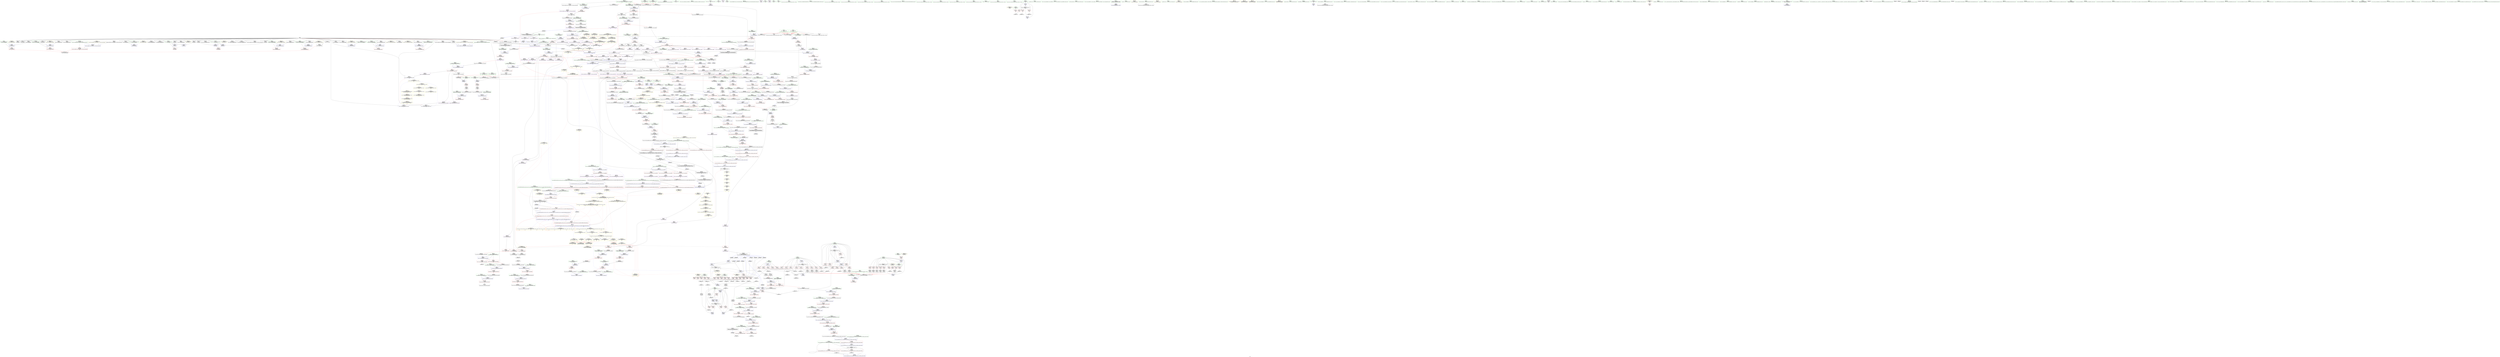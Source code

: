 digraph "SVFG" {
	label="SVFG";

	Node0x559800daee10 [shape=record,color=grey,label="{NodeID: 0\nNullPtr|{|<s39>76}}"];
	Node0x559800daee10 -> Node0x559800de4d00[style=solid];
	Node0x559800daee10 -> Node0x559800ded0e0[style=solid];
	Node0x559800daee10 -> Node0x559800ded1b0[style=solid];
	Node0x559800daee10 -> Node0x559800ded280[style=solid];
	Node0x559800daee10 -> Node0x559800ded350[style=solid];
	Node0x559800daee10 -> Node0x559800ded420[style=solid];
	Node0x559800daee10 -> Node0x559800ded4f0[style=solid];
	Node0x559800daee10 -> Node0x559800ded5c0[style=solid];
	Node0x559800daee10 -> Node0x559800ded690[style=solid];
	Node0x559800daee10 -> Node0x559800ded760[style=solid];
	Node0x559800daee10 -> Node0x559800ded830[style=solid];
	Node0x559800daee10 -> Node0x559800ded900[style=solid];
	Node0x559800daee10 -> Node0x559800ded9d0[style=solid];
	Node0x559800daee10 -> Node0x559800dedaa0[style=solid];
	Node0x559800daee10 -> Node0x559800dedb70[style=solid];
	Node0x559800daee10 -> Node0x559800dedc40[style=solid];
	Node0x559800daee10 -> Node0x559800dedd10[style=solid];
	Node0x559800daee10 -> Node0x559800dedde0[style=solid];
	Node0x559800daee10 -> Node0x559800dedeb0[style=solid];
	Node0x559800daee10 -> Node0x559800dedf80[style=solid];
	Node0x559800daee10 -> Node0x559800dee050[style=solid];
	Node0x559800daee10 -> Node0x559800dee120[style=solid];
	Node0x559800daee10 -> Node0x559800dee1f0[style=solid];
	Node0x559800daee10 -> Node0x559800dee2c0[style=solid];
	Node0x559800daee10 -> Node0x559800dee390[style=solid];
	Node0x559800daee10 -> Node0x559800dee460[style=solid];
	Node0x559800daee10 -> Node0x559800dee530[style=solid];
	Node0x559800daee10 -> Node0x559800dee600[style=solid];
	Node0x559800daee10 -> Node0x559800dee6d0[style=solid];
	Node0x559800daee10 -> Node0x559800dee7a0[style=solid];
	Node0x559800daee10 -> Node0x559800e02fc0[style=solid];
	Node0x559800daee10 -> Node0x559800e05620[style=solid];
	Node0x559800daee10 -> Node0x559800e056f0[style=solid];
	Node0x559800daee10 -> Node0x559800e057c0[style=solid];
	Node0x559800daee10 -> Node0x559800e07430[style=solid];
	Node0x559800daee10 -> Node0x559800e07500[style=solid];
	Node0x559800daee10 -> Node0x559800e075d0[style=solid];
	Node0x559800daee10 -> Node0x559800e21f10[style=solid];
	Node0x559800daee10 -> Node0x559800e264d0[style=solid];
	Node0x559800daee10:s39 -> Node0x559800ed1fa0[style=solid,color=red];
	Node0x559800dec080 [shape=record,color=red,label="{NodeID: 443\n380\<--334\n\<--B1\n_Z7processv\n}"];
	Node0x559800dec080 -> Node0x559800e23050[style=solid];
	Node0x559800de0110 [shape=record,color=green,label="{NodeID: 111\n671\<--672\n__last.addr\<--__last.addr_field_insensitive\n_ZSt8_DestroyIPiEvT_S1_\n}"];
	Node0x559800de0110 -> Node0x559800dfe4d0[style=solid];
	Node0x559800de0110 -> Node0x559800e05fe0[style=solid];
	Node0x559800eccdd0 [shape=record,color=black,label="{NodeID: 1661\n1207 = PHI(1270, )\n|{<s0>97}}"];
	Node0x559800eccdd0:s0 -> Node0x559800ed40f0[style=solid,color=red];
	Node0x559800e01a70 [shape=record,color=red,label="{NodeID: 554\n1221\<--1215\nthis1\<--this.addr\n_ZNSt6vectorIiSaIiEEC2ERKS0_\n}"];
	Node0x559800e01a70 -> Node0x559800df2140[style=solid];
	Node0x559800de47c0 [shape=record,color=green,label="{NodeID: 222\n1345\<--1346\n\<--field_insensitive\n_ZSt18__do_alloc_on_moveISaIiEEvRT_S2_St17integral_constantIbLb1EE\n}"];
	Node0x559800e07500 [shape=record,color=blue, style = dotted,label="{NodeID: 665\n863\<--3\n_M_finish\<--dummyVal\n_ZNSt12_Vector_baseIiSaIiEE12_Vector_implC2ERKS0_\n|{<s0>68|<s1>104}}"];
	Node0x559800e07500:s0 -> Node0x559800e11fa0[style=dashed,color=blue];
	Node0x559800e07500:s1 -> Node0x559800e13d70[style=dashed,color=blue];
	Node0x559800df2620 [shape=record,color=black,label="{NodeID: 333\n1359\<--1364\n_ZSt4moveIRSaIiEEONSt16remove_referenceIT_E4typeEOS3__ret\<--\n_ZSt4moveIRSaIiEEONSt16remove_referenceIT_E4typeEOS3_\n|{<s0>108}}"];
	Node0x559800df2620:s0 -> Node0x559800ecd2d0[style=solid,color=blue];
	Node0x559800e25d50 [shape=record,color=grey,label="{NodeID: 1108\n358 = cmp(353, 357, )\n}"];
	Node0x559800ddbe60 [shape=record,color=green,label="{NodeID: 1\n7\<--1\n__dso_handle\<--dummyObj\nGlob }"];
	Node0x559800dec150 [shape=record,color=red,label="{NodeID: 444\n394\<--334\n\<--B1\n_Z7processv\n}"];
	Node0x559800dec150 -> Node0x559800e25ed0[style=solid];
	Node0x559800de01e0 [shape=record,color=green,label="{NodeID: 112\n678\<--679\n_ZNSt12_Destroy_auxILb1EE9__destroyIPiEEvT_S3_\<--_ZNSt12_Destroy_auxILb1EE9__destroyIPiEEvT_S3__field_insensitive\n}"];
	Node0x559800eccf10 [shape=record,color=black,label="{NodeID: 1662\n1320 = PHI(1335, )\n}"];
	Node0x559800eccf10 -> Node0x559800e02840[style=solid];
	Node0x559800e01b40 [shape=record,color=red,label="{NodeID: 555\n1223\<--1217\n\<--__a.addr\n_ZNSt6vectorIiSaIiEEC2ERKS0_\n|{<s0>98}}"];
	Node0x559800e01b40:s0 -> Node0x559800ed5070[style=solid,color=red];
	Node0x559800de4890 [shape=record,color=green,label="{NodeID: 223\n1347\<--1348\n__one.addr\<--__one.addr_field_insensitive\n_ZSt18__do_alloc_on_moveISaIiEEvRT_S2_St17integral_constantIbLb1EE\n}"];
	Node0x559800de4890 -> Node0x559800e02b80[style=solid];
	Node0x559800de4890 -> Node0x559800e0a830[style=solid];
	Node0x559800e075d0 [shape=record,color=blue, style = dotted,label="{NodeID: 666\n865\<--3\n_M_end_of_storage\<--dummyVal\n_ZNSt12_Vector_baseIiSaIiEE12_Vector_implC2ERKS0_\n|{<s0>68|<s1>104}}"];
	Node0x559800e075d0:s0 -> Node0x559800e11fa0[style=dashed,color=blue];
	Node0x559800e075d0:s1 -> Node0x559800e13d70[style=dashed,color=blue];
	Node0x559800df26f0 [shape=record,color=purple,label="{NodeID: 334\n33\<--4\n\<--_ZStL8__ioinit\n__cxx_global_var_init\n}"];
	Node0x559800e25ed0 [shape=record,color=grey,label="{NodeID: 1109\n399 = cmp(394, 398, )\n}"];
	Node0x559800ddc1a0 [shape=record,color=green,label="{NodeID: 2\n14\<--1\n_ZSt3cin\<--dummyObj\nGlob }"];
	Node0x559800dec220 [shape=record,color=red,label="{NodeID: 445\n402\<--334\n\<--B1\n_Z7processv\n}"];
	Node0x559800dec220 -> Node0x559800e23ad0[style=solid];
	Node0x559800de02e0 [shape=record,color=green,label="{NodeID: 113\n684\<--685\n.addr\<--.addr_field_insensitive\n_ZNSt12_Destroy_auxILb1EE9__destroyIPiEEvT_S3_\n}"];
	Node0x559800de02e0 -> Node0x559800e060b0[style=solid];
	Node0x559800ecd050 [shape=record,color=black,label="{NodeID: 1663\n1326 = PHI(1335, )\n}"];
	Node0x559800ecd050 -> Node0x559800e02910[style=solid];
	Node0x559800e01c10 [shape=record,color=red,label="{NodeID: 556\n1237\<--1231\nthis1\<--this.addr\n_ZNSt12_Vector_baseIiSaIiEE12_Vector_impl12_M_swap_dataERS2_\n}"];
	Node0x559800e01c10 -> Node0x559800de9160[style=solid];
	Node0x559800e01c10 -> Node0x559800de9230[style=solid];
	Node0x559800e01c10 -> Node0x559800de9300[style=solid];
	Node0x559800de4960 [shape=record,color=green,label="{NodeID: 224\n1349\<--1350\n__two.addr\<--__two.addr_field_insensitive\n_ZSt18__do_alloc_on_moveISaIiEEvRT_S2_St17integral_constantIbLb1EE\n}"];
	Node0x559800de4960 -> Node0x559800e02c50[style=solid];
	Node0x559800de4960 -> Node0x559800e0a900[style=solid];
	Node0x559800e076a0 [shape=record,color=blue,label="{NodeID: 667\n871\<--869\nthis.addr\<--this\n_ZNSt12_Vector_baseIiSaIiEE17_M_create_storageEm\n}"];
	Node0x559800e076a0 -> Node0x559800dff780[style=dashed];
	Node0x559800df27c0 [shape=record,color=purple,label="{NodeID: 335\n153\<--15\n\<--.str\nmain\n}"];
	Node0x559800e26050 [shape=record,color=grey,label="{NodeID: 1110\n392 = cmp(387, 391, )\n}"];
	Node0x559800ddc260 [shape=record,color=green,label="{NodeID: 3\n15\<--1\n.str\<--dummyObj\nGlob }"];
	Node0x559800dec2f0 [shape=record,color=red,label="{NodeID: 446\n360\<--336\n\<--B2\n_Z7processv\n}"];
	Node0x559800dec2f0 -> Node0x559800e25bd0[style=solid];
	Node0x559800de4dd0 [shape=record,color=green,label="{NodeID: 114\n686\<--687\n.addr1\<--.addr1_field_insensitive\n_ZNSt12_Destroy_auxILb1EE9__destroyIPiEEvT_S3_\n}"];
	Node0x559800de4dd0 -> Node0x559800e06180[style=solid];
	Node0x559800ecd190 [shape=record,color=black,label="{NodeID: 1664\n1330 = PHI(1335, )\n}"];
	Node0x559800ecd190 -> Node0x559800e029e0[style=solid];
	Node0x559800e01ce0 [shape=record,color=red,label="{NodeID: 557\n1239\<--1233\n\<--__x.addr\n_ZNSt12_Vector_baseIiSaIiEE12_Vector_impl12_M_swap_dataERS2_\n}"];
	Node0x559800e01ce0 -> Node0x559800de93d0[style=solid];
	Node0x559800de4a30 [shape=record,color=green,label="{NodeID: 225\n1355\<--1356\n_ZSt4moveIRSaIiEEONSt16remove_referenceIT_E4typeEOS3_\<--_ZSt4moveIRSaIiEEONSt16remove_referenceIT_E4typeEOS3__field_insensitive\n}"];
	Node0x559800e07770 [shape=record,color=blue,label="{NodeID: 668\n873\<--870\n__n.addr\<--__n\n_ZNSt12_Vector_baseIiSaIiEE17_M_create_storageEm\n}"];
	Node0x559800e07770 -> Node0x559800dff850[style=dashed];
	Node0x559800e07770 -> Node0x559800dff920[style=dashed];
	Node0x559800df2890 [shape=record,color=purple,label="{NodeID: 336\n342\<--18\n\<--.str.3\n_Z7processv\n}"];
	Node0x559800e261d0 [shape=record,color=grey,label="{NodeID: 1111\n924 = cmp(923, 341, )\n}"];
	Node0x559800ddc320 [shape=record,color=green,label="{NodeID: 4\n17\<--1\nstdout\<--dummyObj\nGlob }"];
	Node0x559800dec3c0 [shape=record,color=red,label="{NodeID: 447\n367\<--336\n\<--B2\n_Z7processv\n}"];
	Node0x559800dec3c0 -> Node0x559800e22d50[style=solid];
	Node0x559800de4ea0 [shape=record,color=green,label="{NodeID: 115\n695\<--696\nthis.addr\<--this.addr_field_insensitive\n_ZNSt12_Vector_baseIiSaIiEE13_M_deallocateEPim\n}"];
	Node0x559800de4ea0 -> Node0x559800dfe5a0[style=solid];
	Node0x559800de4ea0 -> Node0x559800e06250[style=solid];
	Node0x559800ecd2d0 [shape=record,color=black,label="{NodeID: 1665\n1354 = PHI(1359, )\n}"];
	Node0x559800e01db0 [shape=record,color=red,label="{NodeID: 558\n1245\<--1233\n\<--__x.addr\n_ZNSt12_Vector_baseIiSaIiEE12_Vector_impl12_M_swap_dataERS2_\n}"];
	Node0x559800e01db0 -> Node0x559800de94a0[style=solid];
	Node0x559800de4b30 [shape=record,color=green,label="{NodeID: 226\n1361\<--1362\n__t.addr\<--__t.addr_field_insensitive\n_ZSt4moveIRSaIiEEONSt16remove_referenceIT_E4typeEOS3_\n}"];
	Node0x559800de4b30 -> Node0x559800e02d20[style=solid];
	Node0x559800de4b30 -> Node0x559800e0a9d0[style=solid];
	Node0x559800e07840 [shape=record,color=blue,label="{NodeID: 669\n883\<--879\n_M_start\<--call\n_ZNSt12_Vector_baseIiSaIiEE17_M_create_storageEm\n|{|<s2>69}}"];
	Node0x559800e07840 -> Node0x559800dff9f0[style=dashed];
	Node0x559800e07840 -> Node0x559800dffac0[style=dashed];
	Node0x559800e07840:s2 -> Node0x559800e10b70[style=dashed,color=blue];
	Node0x559800df2960 [shape=record,color=purple,label="{NodeID: 337\n428\<--20\n\<--.str.4\n_Z7processv\n}"];
	Node0x559800e26350 [shape=record,color=grey,label="{NodeID: 1112\n970 = cmp(966, 967, )\n}"];
	Node0x559800ddc3e0 [shape=record,color=green,label="{NodeID: 5\n18\<--1\n.str.3\<--dummyObj\nGlob }"];
	Node0x559800dec490 [shape=record,color=red,label="{NodeID: 448\n387\<--336\n\<--B2\n_Z7processv\n}"];
	Node0x559800dec490 -> Node0x559800e26050[style=solid];
	Node0x559800de4f70 [shape=record,color=green,label="{NodeID: 116\n697\<--698\n__p.addr\<--__p.addr_field_insensitive\n_ZNSt12_Vector_baseIiSaIiEE13_M_deallocateEPim\n}"];
	Node0x559800de4f70 -> Node0x559800dfe670[style=solid];
	Node0x559800de4f70 -> Node0x559800dfe740[style=solid];
	Node0x559800de4f70 -> Node0x559800e06320[style=solid];
	Node0x559800ecd3e0 [shape=record,color=black,label="{NodeID: 1666\n718 = PHI(650, 660, 794, )\n0th arg _ZNSt12_Vector_baseIiSaIiEE12_Vector_implD2Ev }"];
	Node0x559800ecd3e0 -> Node0x559800e064c0[style=solid];
	Node0x559800e01e80 [shape=record,color=red,label="{NodeID: 559\n1249\<--1233\n\<--__x.addr\n_ZNSt12_Vector_baseIiSaIiEE12_Vector_impl12_M_swap_dataERS2_\n}"];
	Node0x559800e01e80 -> Node0x559800de9570[style=solid];
	Node0x559800de4c00 [shape=record,color=green,label="{NodeID: 227\n24\<--1366\n_GLOBAL__sub_I_unbing_2_1.cpp\<--_GLOBAL__sub_I_unbing_2_1.cpp_field_insensitive\n}"];
	Node0x559800de4c00 -> Node0x559800e02ec0[style=solid];
	Node0x559800e07910 [shape=record,color=blue,label="{NodeID: 670\n889\<--887\n_M_finish\<--\n_ZNSt12_Vector_baseIiSaIiEE17_M_create_storageEm\n|{<s0>69}}"];
	Node0x559800e07910:s0 -> Node0x559800e10b70[style=dashed,color=blue];
	Node0x559800df2a30 [shape=record,color=purple,label="{NodeID: 338\n1372\<--22\nllvm.global_ctors_0\<--llvm.global_ctors\nGlob }"];
	Node0x559800df2a30 -> Node0x559800e02df0[style=solid];
	Node0x559800e264d0 [shape=record,color=grey,label="{NodeID: 1113\n706 = cmp(705, 3, )\n}"];
	Node0x559800ddcca0 [shape=record,color=green,label="{NodeID: 6\n20\<--1\n.str.4\<--dummyObj\nGlob }"];
	Node0x559800dec560 [shape=record,color=red,label="{NodeID: 449\n401\<--336\n\<--B2\n_Z7processv\n}"];
	Node0x559800dec560 -> Node0x559800e23ad0[style=solid];
	Node0x559800de5040 [shape=record,color=green,label="{NodeID: 117\n699\<--700\n__n.addr\<--__n.addr_field_insensitive\n_ZNSt12_Vector_baseIiSaIiEE13_M_deallocateEPim\n}"];
	Node0x559800de5040 -> Node0x559800dfe810[style=solid];
	Node0x559800de5040 -> Node0x559800e063f0[style=solid];
	Node0x559800ecd6f0 [shape=record,color=black,label="{NodeID: 1667\n1126 = PHI(1075, )\n0th arg _ZSt12__niter_baseIPiET_S1_ }"];
	Node0x559800ecd6f0 -> Node0x559800e094b0[style=solid];
	Node0x559800e01f50 [shape=record,color=red,label="{NodeID: 560\n1264\<--1256\n\<--__one.addr\n_ZSt15__alloc_on_moveISaIiEEvRT_S2_\n|{<s0>102}}"];
	Node0x559800e01f50:s0 -> Node0x559800ed0560[style=solid,color=red];
	Node0x559800de4d00 [shape=record,color=black,label="{NodeID: 228\n2\<--3\ndummyVal\<--dummyVal\n}"];
	Node0x559800e079e0 [shape=record,color=blue,label="{NodeID: 671\n897\<--895\n_M_end_of_storage\<--add.ptr\n_ZNSt12_Vector_baseIiSaIiEE17_M_create_storageEm\n|{<s0>69}}"];
	Node0x559800e079e0:s0 -> Node0x559800e10b70[style=dashed,color=blue];
	Node0x559800df2b30 [shape=record,color=purple,label="{NodeID: 339\n1373\<--22\nllvm.global_ctors_1\<--llvm.global_ctors\nGlob }"];
	Node0x559800df2b30 -> Node0x559800e02ec0[style=solid];
	Node0x559800e26650 [shape=record,color=grey,label="{NodeID: 1114\n293 = cmp(288, 292, )\n}"];
	Node0x559800ddcd30 [shape=record,color=green,label="{NodeID: 7\n23\<--1\n\<--dummyObj\nCan only get source location for instruction, argument, global var or function.}"];
	Node0x559800dec630 [shape=record,color=red,label="{NodeID: 450\n410\<--336\n\<--B2\n_Z7processv\n}"];
	Node0x559800dec630 -> Node0x559800e246d0[style=solid];
	Node0x559800e5cce0 [shape=record,color=yellow,style=double,label="{NodeID: 1225\n57V_1 = ENCHI(MR_57V_0)\npts\{331 \}\nFun[_Z7processv]}"];
	Node0x559800e5cce0 -> Node0x559800debd40[style=dashed];
	Node0x559800de5110 [shape=record,color=green,label="{NodeID: 118\n713\<--714\n_ZNSt16allocator_traitsISaIiEE10deallocateERS0_Pim\<--_ZNSt16allocator_traitsISaIiEE10deallocateERS0_Pim_field_insensitive\n}"];
	Node0x559800ecd800 [shape=record,color=black,label="{NodeID: 1668\n1254 = PHI(1174, )\n0th arg _ZSt15__alloc_on_moveISaIiEEvRT_S2_ }"];
	Node0x559800ecd800 -> Node0x559800e09da0[style=solid];
	Node0x559800e02020 [shape=record,color=red,label="{NodeID: 561\n1265\<--1258\n\<--__two.addr\n_ZSt15__alloc_on_moveISaIiEEvRT_S2_\n|{<s0>102}}"];
	Node0x559800e02020:s0 -> Node0x559800ed0670[style=solid,color=red];
	Node0x559800ded0e0 [shape=record,color=black,label="{NodeID: 229\n70\<--3\n\<--dummyVal\n_ZNSt6vectorIiSaIiEEC2Ev\n}"];
	Node0x559800e07ab0 [shape=record,color=blue,label="{NodeID: 672\n905\<--903\nthis.addr\<--this\n_ZN9__gnu_cxx13new_allocatorIiEC2ERKS1_\n}"];
	Node0x559800e07ab0 -> Node0x559800dffb90[style=dashed];
	Node0x559800df2c30 [shape=record,color=purple,label="{NodeID: 340\n1374\<--22\nllvm.global_ctors_2\<--llvm.global_ctors\nGlob }"];
	Node0x559800df2c30 -> Node0x559800e02fc0[style=solid];
	Node0x559800e267d0 [shape=record,color=grey,label="{NodeID: 1115\n298 = cmp(296, 297, )\n}"];
	Node0x559800e267d0 -> Node0x559800e224b0[style=solid];
	Node0x559800ddcdc0 [shape=record,color=green,label="{NodeID: 8\n134\<--1\n\<--dummyObj\nCan only get source location for instruction, argument, global var or function.}"];
	Node0x559800dec700 [shape=record,color=red,label="{NodeID: 451\n372\<--338\n\<--res\n_Z7processv\n}"];
	Node0x559800dec700 -> Node0x559800e23350[style=solid];
	Node0x559800e5cdc0 [shape=record,color=yellow,style=double,label="{NodeID: 1226\n59V_1 = ENCHI(MR_59V_0)\npts\{333 \}\nFun[_Z7processv]}"];
	Node0x559800e5cdc0 -> Node0x559800debe10[style=dashed];
	Node0x559800de51e0 [shape=record,color=green,label="{NodeID: 119\n719\<--720\nthis.addr\<--this.addr_field_insensitive\n_ZNSt12_Vector_baseIiSaIiEE12_Vector_implD2Ev\n}"];
	Node0x559800de51e0 -> Node0x559800dfe8e0[style=solid];
	Node0x559800de51e0 -> Node0x559800e064c0[style=solid];
	Node0x559800ecd910 [shape=record,color=black,label="{NodeID: 1669\n1255 = PHI(1177, )\n1st arg _ZSt15__alloc_on_moveISaIiEEvRT_S2_ }"];
	Node0x559800ecd910 -> Node0x559800e09e70[style=solid];
	Node0x559800e020f0 [shape=record,color=red,label="{NodeID: 562\n1275\<--1272\nthis1\<--this.addr\n_ZNKSt12_Vector_baseIiSaIiEE19_M_get_Tp_allocatorEv\n}"];
	Node0x559800e020f0 -> Node0x559800de9640[style=solid];
	Node0x559800ded1b0 [shape=record,color=black,label="{NodeID: 230\n71\<--3\n\<--dummyVal\n_ZNSt6vectorIiSaIiEEC2Ev\n|{<s0>6}}"];
	Node0x559800ded1b0:s0 -> Node0x559800ed4240[style=solid,color=red];
	Node0x559800e07b80 [shape=record,color=blue,label="{NodeID: 673\n907\<--904\n.addr\<--\n_ZN9__gnu_cxx13new_allocatorIiEC2ERKS1_\n}"];
	Node0x559800df2d30 [shape=record,color=purple,label="{NodeID: 341\n88\<--87\n_M_impl\<--\n_ZNSt6vectorIiSaIiEED2Ev\n}"];
	Node0x559800ddce50 [shape=record,color=green,label="{NodeID: 9\n152\<--1\n\<--dummyObj\nCan only get source location for instruction, argument, global var or function.}"];
	Node0x559800dec7d0 [shape=record,color=red,label="{NodeID: 452\n383\<--338\n\<--res\n_Z7processv\n}"];
	Node0x559800dec7d0 -> Node0x559800e231d0[style=solid];
	Node0x559800e5cea0 [shape=record,color=yellow,style=double,label="{NodeID: 1227\n61V_1 = ENCHI(MR_61V_0)\npts\{335 \}\nFun[_Z7processv]}"];
	Node0x559800e5cea0 -> Node0x559800debee0[style=dashed];
	Node0x559800e5cea0 -> Node0x559800debfb0[style=dashed];
	Node0x559800e5cea0 -> Node0x559800dec080[style=dashed];
	Node0x559800e5cea0 -> Node0x559800dec150[style=dashed];
	Node0x559800e5cea0 -> Node0x559800dec220[style=dashed];
	Node0x559800de52b0 [shape=record,color=green,label="{NodeID: 120\n730\<--731\n__a.addr\<--__a.addr_field_insensitive\n_ZNSt16allocator_traitsISaIiEE10deallocateERS0_Pim\n}"];
	Node0x559800de52b0 -> Node0x559800dfe9b0[style=solid];
	Node0x559800de52b0 -> Node0x559800e06590[style=solid];
	Node0x559800ecda20 [shape=record,color=black,label="{NodeID: 1670\n1360 = PHI(1353, )\n0th arg _ZSt4moveIRSaIiEEONSt16remove_referenceIT_E4typeEOS3_ }"];
	Node0x559800ecda20 -> Node0x559800e0a9d0[style=solid];
	Node0x559800e021c0 [shape=record,color=red,label="{NodeID: 563\n1288\<--1282\nthis1\<--this.addr\n_ZNSaIiEC2ERKS_\n}"];
	Node0x559800e021c0 -> Node0x559800df23b0[style=solid];
	Node0x559800ded280 [shape=record,color=black,label="{NodeID: 231\n107\<--3\n\<--dummyVal\n_ZNSt6vectorIiSaIiEED2Ev\n}"];
	Node0x559800e07c50 [shape=record,color=blue,label="{NodeID: 674\n916\<--914\nthis.addr\<--this\n_ZNSt12_Vector_baseIiSaIiEE11_M_allocateEm\n}"];
	Node0x559800e07c50 -> Node0x559800dffc60[style=dashed];
	Node0x559800df2e00 [shape=record,color=purple,label="{NodeID: 342\n89\<--87\n_M_start\<--\n_ZNSt6vectorIiSaIiEED2Ev\n}"];
	Node0x559800df2e00 -> Node0x559800de9cc0[style=solid];
	Node0x559800ddcf10 [shape=record,color=green,label="{NodeID: 10\n197\<--1\n\<--dummyObj\nCan only get source location for instruction, argument, global var or function.}"];
	Node0x559800dec8a0 [shape=record,color=red,label="{NodeID: 453\n406\<--338\n\<--res\n_Z7processv\n}"];
	Node0x559800dec8a0 -> Node0x559800e23950[style=solid];
	Node0x559800e5cf80 [shape=record,color=yellow,style=double,label="{NodeID: 1228\n63V_1 = ENCHI(MR_63V_0)\npts\{337 \}\nFun[_Z7processv]}"];
	Node0x559800e5cf80 -> Node0x559800dec2f0[style=dashed];
	Node0x559800e5cf80 -> Node0x559800dec3c0[style=dashed];
	Node0x559800e5cf80 -> Node0x559800dec490[style=dashed];
	Node0x559800e5cf80 -> Node0x559800dec560[style=dashed];
	Node0x559800e5cf80 -> Node0x559800dec630[style=dashed];
	Node0x559800de5380 [shape=record,color=green,label="{NodeID: 121\n732\<--733\n__p.addr\<--__p.addr_field_insensitive\n_ZNSt16allocator_traitsISaIiEE10deallocateERS0_Pim\n}"];
	Node0x559800de5380 -> Node0x559800dfea80[style=solid];
	Node0x559800de5380 -> Node0x559800e06660[style=solid];
	Node0x559800ecdb30 [shape=record,color=black,label="{NodeID: 1671\n574 = PHI(556, )\n0th arg _ZNSt12_Vector_baseIiSaIiEE12_Vector_implC2Ev }"];
	Node0x559800ecdb30 -> Node0x559800e05550[style=solid];
	Node0x559800e02290 [shape=record,color=red,label="{NodeID: 564\n1290\<--1284\n\<--__a.addr\n_ZNSaIiEC2ERKS_\n}"];
	Node0x559800e02290 -> Node0x559800df2480[style=solid];
	Node0x559800ded350 [shape=record,color=black,label="{NodeID: 232\n108\<--3\n\<--dummyVal\n_ZNSt6vectorIiSaIiEED2Ev\n}"];
	Node0x559800ded350 -> Node0x559800e03260[style=solid];
	Node0x559800e07d20 [shape=record,color=blue,label="{NodeID: 675\n918\<--915\n__n.addr\<--__n\n_ZNSt12_Vector_baseIiSaIiEE11_M_allocateEm\n}"];
	Node0x559800e07d20 -> Node0x559800dffd30[style=dashed];
	Node0x559800e07d20 -> Node0x559800dffe00[style=dashed];
	Node0x559800df2ed0 [shape=record,color=purple,label="{NodeID: 343\n92\<--91\n_M_impl2\<--\n_ZNSt6vectorIiSaIiEED2Ev\n}"];
	Node0x559800ddd010 [shape=record,color=green,label="{NodeID: 11\n225\<--1\n\<--dummyObj\nCan only get source location for instruction, argument, global var or function.|{<s0>30|<s1>31}}"];
	Node0x559800ddd010:s0 -> Node0x559800ed2d90[style=solid,color=red];
	Node0x559800ddd010:s1 -> Node0x559800ed2d90[style=solid,color=red];
	Node0x559800dec970 [shape=record,color=red,label="{NodeID: 454\n417\<--338\n\<--res\n_Z7processv\n}"];
	Node0x559800dec970 -> Node0x559800e24850[style=solid];
	Node0x559800de5450 [shape=record,color=green,label="{NodeID: 122\n734\<--735\n__n.addr\<--__n.addr_field_insensitive\n_ZNSt16allocator_traitsISaIiEE10deallocateERS0_Pim\n}"];
	Node0x559800de5450 -> Node0x559800dfeb50[style=solid];
	Node0x559800de5450 -> Node0x559800e06730[style=solid];
	Node0x559800ecdc40 [shape=record,color=black,label="{NodeID: 1672\n996 = PHI(833, )\n0th arg _ZSt24__uninitialized_fill_n_aIPimiiET_S1_T0_RKT1_RSaIT2_E }"];
	Node0x559800ecdc40 -> Node0x559800e082d0[style=solid];
	Node0x559800e02360 [shape=record,color=red,label="{NodeID: 565\n1303\<--1297\nthis1\<--this.addr\n_ZNSt12_Vector_baseIiSaIiEEC2ERKS0_\n}"];
	Node0x559800e02360 -> Node0x559800de9710[style=solid];
	Node0x559800ded420 [shape=record,color=black,label="{NodeID: 233\n110\<--3\n\<--dummyVal\n_ZNSt6vectorIiSaIiEED2Ev\n}"];
	Node0x559800ded420 -> Node0x559800e03330[style=solid];
	Node0x559800e07df0 [shape=record,color=blue,label="{NodeID: 676\n939\<--937\n__a.addr\<--__a\n_ZNSt16allocator_traitsISaIiEE8allocateERS0_m\n}"];
	Node0x559800e07df0 -> Node0x559800dffed0[style=dashed];
	Node0x559800df2fa0 [shape=record,color=purple,label="{NodeID: 344\n93\<--91\n_M_finish\<--\n_ZNSt6vectorIiSaIiEED2Ev\n}"];
	Node0x559800df2fa0 -> Node0x559800de9d90[style=solid];
	Node0x559800e4de30 [shape=record,color=black,label="{NodeID: 1119\nMR_32V_3 = PHI(MR_32V_4, MR_32V_2, )\npts\{175 \}\n}"];
	Node0x559800e4de30 -> Node0x559800dea1a0[style=dashed];
	Node0x559800e4de30 -> Node0x559800dea270[style=dashed];
	Node0x559800e4de30 -> Node0x559800dea340[style=dashed];
	Node0x559800e4de30 -> Node0x559800dea410[style=dashed];
	Node0x559800e4de30 -> Node0x559800dea4e0[style=dashed];
	Node0x559800e4de30 -> Node0x559800dea5b0[style=dashed];
	Node0x559800e4de30 -> Node0x559800dea680[style=dashed];
	Node0x559800e4de30 -> Node0x559800dea750[style=dashed];
	Node0x559800e4de30 -> Node0x559800dea820[style=dashed];
	Node0x559800e4de30 -> Node0x559800e04370[style=dashed];
	Node0x559800ddd110 [shape=record,color=green,label="{NodeID: 12\n233\<--1\n\<--dummyObj\nCan only get source location for instruction, argument, global var or function.}"];
	Node0x559800deca40 [shape=record,color=red,label="{NodeID: 455\n427\<--338\n\<--res\n_Z7processv\n}"];
	Node0x559800e5d140 [shape=record,color=yellow,style=double,label="{NodeID: 1230\n46V_1 = ENCHI(MR_46V_0)\npts\{979 \}\nFun[_Z7processv]}"];
	Node0x559800e5d140 -> Node0x559800decb10[style=dashed];
	Node0x559800e5d140 -> Node0x559800decbe0[style=dashed];
	Node0x559800e5d140 -> Node0x559800deccb0[style=dashed];
	Node0x559800e5d140 -> Node0x559800decd80[style=dashed];
	Node0x559800e5d140 -> Node0x559800dece50[style=dashed];
	Node0x559800e5d140 -> Node0x559800decf20[style=dashed];
	Node0x559800de5520 [shape=record,color=green,label="{NodeID: 123\n744\<--745\n_ZN9__gnu_cxx13new_allocatorIiE10deallocateEPim\<--_ZN9__gnu_cxx13new_allocatorIiE10deallocateEPim_field_insensitive\n}"];
	Node0x559800ecdd50 [shape=record,color=black,label="{NodeID: 1673\n997 = PHI(834, )\n1st arg _ZSt24__uninitialized_fill_n_aIPimiiET_S1_T0_RKT1_RSaIT2_E }"];
	Node0x559800ecdd50 -> Node0x559800e083a0[style=solid];
	Node0x559800e02430 [shape=record,color=red,label="{NodeID: 566\n1305\<--1299\n\<--__a.addr\n_ZNSt12_Vector_baseIiSaIiEEC2ERKS0_\n|{<s0>104}}"];
	Node0x559800e02430:s0 -> Node0x559800ed1800[style=solid,color=red];
	Node0x559800ded4f0 [shape=record,color=black,label="{NodeID: 234\n261\<--3\n\<--dummyVal\n_Z11pre_processv\n}"];
	Node0x559800e07ec0 [shape=record,color=blue,label="{NodeID: 677\n941\<--938\n__n.addr\<--__n\n_ZNSt16allocator_traitsISaIiEE8allocateERS0_m\n}"];
	Node0x559800e07ec0 -> Node0x559800dfffa0[style=dashed];
	Node0x559800df3070 [shape=record,color=purple,label="{NodeID: 345\n541\<--540\n_M_impl\<--\n_ZNSt6vectorIiSaIiEEixEm\n}"];
	Node0x559800e4f790 [shape=record,color=black,label="{NodeID: 1120\nMR_44V_3 = PHI(MR_44V_6, MR_44V_2, )\npts\{195 \}\n}"];
	Node0x559800e4f790 -> Node0x559800deaea0[style=dashed];
	Node0x559800e4f790 -> Node0x559800deaf70[style=dashed];
	Node0x559800e4f790 -> Node0x559800deb040[style=dashed];
	Node0x559800e4f790 -> Node0x559800deb1e0[style=dashed];
	Node0x559800e4f790 -> Node0x559800deb2b0[style=dashed];
	Node0x559800e4f790 -> Node0x559800deb380[style=dashed];
	Node0x559800e4f790 -> Node0x559800e03c20[style=dashed];
	Node0x559800e4f790 -> Node0x559800e041d0[style=dashed];
	Node0x559800e4f790 -> Node0x559800e4f790[style=dashed];
	Node0x559800ddd210 [shape=record,color=green,label="{NodeID: 13\n250\<--1\n\<--dummyObj\nCan only get source location for instruction, argument, global var or function.}"];
	Node0x559800decb10 [shape=record,color=red,label="{NodeID: 456\n357\<--356\n\<--call1\n_Z7processv\n}"];
	Node0x559800decb10 -> Node0x559800e25d50[style=solid];
	Node0x559800e5d220 [shape=record,color=yellow,style=double,label="{NodeID: 1231\n48V_1 = ENCHI(MR_48V_0)\npts\{100000 130000 \}\nFun[_Z7processv]|{<s0>40|<s1>41|<s2>42|<s3>43|<s4>44|<s5>45}}"];
	Node0x559800e5d220:s0 -> Node0x559800e5e510[style=dashed,color=red];
	Node0x559800e5d220:s1 -> Node0x559800e5e510[style=dashed,color=red];
	Node0x559800e5d220:s2 -> Node0x559800e5e510[style=dashed,color=red];
	Node0x559800e5d220:s3 -> Node0x559800e5e510[style=dashed,color=red];
	Node0x559800e5d220:s4 -> Node0x559800e5e510[style=dashed,color=red];
	Node0x559800e5d220:s5 -> Node0x559800e5e510[style=dashed,color=red];
	Node0x559800de5620 [shape=record,color=green,label="{NodeID: 124\n751\<--752\nthis.addr\<--this.addr_field_insensitive\n_ZN9__gnu_cxx13new_allocatorIiE10deallocateEPim\n}"];
	Node0x559800de5620 -> Node0x559800dfec20[style=solid];
	Node0x559800de5620 -> Node0x559800e06800[style=solid];
	Node0x559800ecde90 [shape=record,color=black,label="{NodeID: 1674\n998 = PHI(835, )\n2nd arg _ZSt24__uninitialized_fill_n_aIPimiiET_S1_T0_RKT1_RSaIT2_E }"];
	Node0x559800ecde90 -> Node0x559800e08470[style=solid];
	Node0x559800e02500 [shape=record,color=red,label="{NodeID: 567\n1319\<--1311\n\<--__a.addr\n_ZSt4swapIPiENSt9enable_ifIXsr6__and_ISt6__not_ISt15__is_tuple_likeIT_EESt21is_move_constructibleIS4_ESt18is_move_assignableIS4_EEE5valueEvE4typeERS4_SD_\n|{<s0>105}}"];
	Node0x559800e02500:s0 -> Node0x559800ecf3d0[style=solid,color=red];
	Node0x559800ded5c0 [shape=record,color=black,label="{NodeID: 235\n262\<--3\n\<--dummyVal\n_Z11pre_processv\n}"];
	Node0x559800ded5c0 -> Node0x559800e03dc0[style=solid];
	Node0x559800e07f90 [shape=record,color=blue,label="{NodeID: 678\n956\<--953\nthis.addr\<--this\n_ZN9__gnu_cxx13new_allocatorIiE8allocateEmPKv\n}"];
	Node0x559800e07f90 -> Node0x559800e00070[style=dashed];
	Node0x559800df3140 [shape=record,color=purple,label="{NodeID: 346\n542\<--540\n_M_start\<--\n_ZNSt6vectorIiSaIiEEixEm\n}"];
	Node0x559800df3140 -> Node0x559800dfda40[style=solid];
	Node0x559800e4fc60 [shape=record,color=black,label="{NodeID: 1121\nMR_46V_6 = PHI(MR_46V_10, MR_46V_5, )\npts\{979 \}\n|{|<s3>15}}"];
	Node0x559800e4fc60 -> Node0x559800deb520[style=dashed];
	Node0x559800e4fc60 -> Node0x559800e03cf0[style=dashed];
	Node0x559800e4fc60 -> Node0x559800e04100[style=dashed];
	Node0x559800e4fc60:s3 -> Node0x559800e108a0[style=dashed,color=blue];
	Node0x559800ddd310 [shape=record,color=green,label="{NodeID: 14\n341\<--1\n\<--dummyObj\nCan only get source location for instruction, argument, global var or function.}"];
	Node0x559800decbe0 [shape=record,color=red,label="{NodeID: 457\n364\<--363\n\<--call4\n_Z7processv\n}"];
	Node0x559800decbe0 -> Node0x559800e25bd0[style=solid];
	Node0x559800de56f0 [shape=record,color=green,label="{NodeID: 125\n753\<--754\n__p.addr\<--__p.addr_field_insensitive\n_ZN9__gnu_cxx13new_allocatorIiE10deallocateEPim\n}"];
	Node0x559800de56f0 -> Node0x559800dfecf0[style=solid];
	Node0x559800de56f0 -> Node0x559800e068d0[style=solid];
	Node0x559800ecdfd0 [shape=record,color=black,label="{NodeID: 1675\n999 = PHI(837, )\n3rd arg _ZSt24__uninitialized_fill_n_aIPimiiET_S1_T0_RKT1_RSaIT2_E }"];
	Node0x559800ecdfd0 -> Node0x559800e08540[style=solid];
	Node0x559800e025d0 [shape=record,color=red,label="{NodeID: 568\n1328\<--1311\n\<--__a.addr\n_ZSt4swapIPiENSt9enable_ifIXsr6__and_ISt6__not_ISt15__is_tuple_likeIT_EESt21is_move_constructibleIS4_ESt18is_move_assignableIS4_EEE5valueEvE4typeERS4_SD_\n}"];
	Node0x559800e025d0 -> Node0x559800e0a5c0[style=solid];
	Node0x559800ded690 [shape=record,color=black,label="{NodeID: 236\n264\<--3\n\<--dummyVal\n_Z11pre_processv\n}"];
	Node0x559800ded690 -> Node0x559800e03e90[style=solid];
	Node0x559800e08060 [shape=record,color=blue,label="{NodeID: 679\n958\<--954\n__n.addr\<--__n\n_ZN9__gnu_cxx13new_allocatorIiE8allocateEmPKv\n}"];
	Node0x559800e08060 -> Node0x559800e00140[style=dashed];
	Node0x559800e08060 -> Node0x559800e00210[style=dashed];
	Node0x559800df3210 [shape=record,color=purple,label="{NodeID: 347\n556\<--555\n_M_impl\<--this1\n_ZNSt12_Vector_baseIiSaIiEEC2Ev\n|{<s0>54}}"];
	Node0x559800df3210:s0 -> Node0x559800ecdb30[style=solid,color=red];
	Node0x559800e50160 [shape=record,color=black,label="{NodeID: 1122\nMR_46V_2 = PHI(MR_46V_3, MR_46V_1, )\npts\{979 \}\n|{|<s1>84}}"];
	Node0x559800e50160 -> Node0x559800e09240[style=dashed];
	Node0x559800e50160:s1 -> Node0x559800e13000[style=dashed,color=blue];
	Node0x559800ddd410 [shape=record,color=green,label="{NodeID: 15\n510\<--1\n\<--dummyObj\nCan only get source location for instruction, argument, global var or function.}"];
	Node0x559800deccb0 [shape=record,color=red,label="{NodeID: 458\n379\<--378\n\<--call10\n_Z7processv\n}"];
	Node0x559800deccb0 -> Node0x559800e23050[style=solid];
	Node0x559800de57c0 [shape=record,color=green,label="{NodeID: 126\n755\<--756\n.addr\<--.addr_field_insensitive\n_ZN9__gnu_cxx13new_allocatorIiE10deallocateEPim\n}"];
	Node0x559800de57c0 -> Node0x559800e069a0[style=solid];
	Node0x559800ece110 [shape=record,color=black,label="{NodeID: 1676\n727 = PHI(709, )\n0th arg _ZNSt16allocator_traitsISaIiEE10deallocateERS0_Pim }"];
	Node0x559800ece110 -> Node0x559800e06590[style=solid];
	Node0x559800e026a0 [shape=record,color=red,label="{NodeID: 569\n1325\<--1313\n\<--__b.addr\n_ZSt4swapIPiENSt9enable_ifIXsr6__and_ISt6__not_ISt15__is_tuple_likeIT_EESt21is_move_constructibleIS4_ESt18is_move_assignableIS4_EEE5valueEvE4typeERS4_SD_\n|{<s0>106}}"];
	Node0x559800e026a0:s0 -> Node0x559800ecf3d0[style=solid,color=red];
	Node0x559800ded760 [shape=record,color=black,label="{NodeID: 237\n268\<--3\n\<--dummyVal\n_Z11pre_processv\n}"];
	Node0x559800e08130 [shape=record,color=blue,label="{NodeID: 680\n960\<--955\n.addr\<--\n_ZN9__gnu_cxx13new_allocatorIiE8allocateEmPKv\n}"];
	Node0x559800df32e0 [shape=record,color=purple,label="{NodeID: 348\n581\<--578\n_M_start\<--this1\n_ZNSt12_Vector_baseIiSaIiEE12_Vector_implC2Ev\n}"];
	Node0x559800df32e0 -> Node0x559800e05620[style=solid];
	Node0x559800e50660 [shape=record,color=black,label="{NodeID: 1123\nMR_287V_3 = PHI(MR_287V_4, MR_287V_2, )\npts\{1090 \}\n}"];
	Node0x559800e50660 -> Node0x559800e00d70[style=dashed];
	Node0x559800e50660 -> Node0x559800e00e40[style=dashed];
	Node0x559800e50660 -> Node0x559800e00f10[style=dashed];
	Node0x559800e50660 -> Node0x559800e093e0[style=dashed];
	Node0x559800ddd510 [shape=record,color=green,label="{NodeID: 16\n646\<--1\n\<--dummyObj\nCan only get source location for instruction, argument, global var or function.}"];
	Node0x559800decd80 [shape=record,color=red,label="{NodeID: 459\n391\<--390\n\<--call16\n_Z7processv\n}"];
	Node0x559800decd80 -> Node0x559800e26050[style=solid];
	Node0x559800de5890 [shape=record,color=green,label="{NodeID: 127\n764\<--765\n_ZdlPv\<--_ZdlPv_field_insensitive\n}"];
	Node0x559800ece250 [shape=record,color=black,label="{NodeID: 1677\n728 = PHI(710, )\n1st arg _ZNSt16allocator_traitsISaIiEE10deallocateERS0_Pim }"];
	Node0x559800ece250 -> Node0x559800e06660[style=solid];
	Node0x559800e02770 [shape=record,color=red,label="{NodeID: 570\n1332\<--1313\n\<--__b.addr\n_ZSt4swapIPiENSt9enable_ifIXsr6__and_ISt6__not_ISt15__is_tuple_likeIT_EESt21is_move_constructibleIS4_ESt18is_move_assignableIS4_EEE5valueEvE4typeERS4_SD_\n}"];
	Node0x559800e02770 -> Node0x559800e0a690[style=solid];
	Node0x559800ded830 [shape=record,color=black,label="{NodeID: 238\n269\<--3\n\<--dummyVal\n_Z11pre_processv\n}"];
	Node0x559800ded830 -> Node0x559800e03f60[style=solid];
	Node0x559800e08200 [shape=record,color=blue,label="{NodeID: 681\n986\<--985\nthis.addr\<--this\n_ZNK9__gnu_cxx13new_allocatorIiE8max_sizeEv\n}"];
	Node0x559800e08200 -> Node0x559800e002e0[style=dashed];
	Node0x559800df33b0 [shape=record,color=purple,label="{NodeID: 349\n583\<--578\n_M_finish\<--this1\n_ZNSt12_Vector_baseIiSaIiEE12_Vector_implC2Ev\n}"];
	Node0x559800df33b0 -> Node0x559800e056f0[style=solid];
	Node0x559800e50b60 [shape=record,color=black,label="{NodeID: 1124\nMR_295V_3 = PHI(MR_295V_4, MR_295V_2, )\npts\{1098 \}\n}"];
	Node0x559800e50b60 -> Node0x559800e01250[style=dashed];
	Node0x559800e50b60 -> Node0x559800e01320[style=dashed];
	Node0x559800e50b60 -> Node0x559800e09310[style=dashed];
	Node0x559800ddd610 [shape=record,color=green,label="{NodeID: 17\n991\<--1\n\<--dummyObj\nCan only get source location for instruction, argument, global var or function.}"];
	Node0x559800dece50 [shape=record,color=red,label="{NodeID: 460\n398\<--397\n\<--call20\n_Z7processv\n}"];
	Node0x559800dece50 -> Node0x559800e25ed0[style=solid];
	Node0x559800e5d600 [shape=record,color=yellow,style=double,label="{NodeID: 1235\n100V_1 = ENCHI(MR_100V_0)\npts\{100000 100001 100002 130000 130001 130002 1790000 1790001 1790002 1890000 1890001 1890002 \}\nFun[_ZNSt6vectorIiSaIiEEaSEOS1_]|{<s0>52|<s1>52}}"];
	Node0x559800e5d600:s0 -> Node0x559800e4e5e0[style=dashed,color=red];
	Node0x559800e5d600:s1 -> Node0x559800e4e6f0[style=dashed,color=red];
	Node0x559800de5990 [shape=record,color=green,label="{NodeID: 128\n771\<--772\nthis.addr\<--this.addr_field_insensitive\n_ZN9__gnu_cxx13new_allocatorIiED2Ev\n}"];
	Node0x559800de5990 -> Node0x559800dfedc0[style=solid];
	Node0x559800de5990 -> Node0x559800e06a70[style=solid];
	Node0x559800ece390 [shape=record,color=black,label="{NodeID: 1678\n729 = PHI(711, )\n2nd arg _ZNSt16allocator_traitsISaIiEE10deallocateERS0_Pim }"];
	Node0x559800ece390 -> Node0x559800e06730[style=solid];
	Node0x559800e02840 [shape=record,color=red,label="{NodeID: 571\n1323\<--1320\n\<--call\n_ZSt4swapIPiENSt9enable_ifIXsr6__and_ISt6__not_ISt15__is_tuple_likeIT_EESt21is_move_constructibleIS4_ESt18is_move_assignableIS4_EEE5valueEvE4typeERS4_SD_\n}"];
	Node0x559800e02840 -> Node0x559800e0a4f0[style=solid];
	Node0x559800ded900 [shape=record,color=black,label="{NodeID: 239\n271\<--3\n\<--dummyVal\n_Z11pre_processv\n}"];
	Node0x559800ded900 -> Node0x559800e04030[style=solid];
	Node0x559800e082d0 [shape=record,color=blue,label="{NodeID: 682\n1000\<--996\n__first.addr\<--__first\n_ZSt24__uninitialized_fill_n_aIPimiiET_S1_T0_RKT1_RSaIT2_E\n}"];
	Node0x559800e082d0 -> Node0x559800e003b0[style=dashed];
	Node0x559800df3480 [shape=record,color=purple,label="{NodeID: 350\n585\<--578\n_M_end_of_storage\<--this1\n_ZNSt12_Vector_baseIiSaIiEE12_Vector_implC2Ev\n}"];
	Node0x559800df3480 -> Node0x559800e057c0[style=solid];
	Node0x559800ddd710 [shape=record,color=green,label="{NodeID: 18\n1117\<--1\n\<--dummyObj\nCan only get source location for instruction, argument, global var or function.}"];
	Node0x559800decf20 [shape=record,color=red,label="{NodeID: 461\n414\<--413\n\<--call28\n_Z7processv\n}"];
	Node0x559800decf20 -> Node0x559800e246d0[style=solid];
	Node0x559800de5a60 [shape=record,color=green,label="{NodeID: 129\n780\<--781\nthis.addr\<--this.addr_field_insensitive\n_ZNSt12_Vector_baseIiSaIiEEC2EmRKS0_\n}"];
	Node0x559800de5a60 -> Node0x559800dfee90[style=solid];
	Node0x559800de5a60 -> Node0x559800e06b40[style=solid];
	Node0x559800ece4d0 [shape=record,color=black,label="{NodeID: 1679\n1133 = PHI(508, )\n0th arg _ZNSt6vectorIiSaIiEE14_M_move_assignEOS1_St17integral_constantIbLb1EE }"];
	Node0x559800ece4d0 -> Node0x559800e09580[style=solid];
	Node0x559800e02910 [shape=record,color=red,label="{NodeID: 572\n1327\<--1326\n\<--call1\n_ZSt4swapIPiENSt9enable_ifIXsr6__and_ISt6__not_ISt15__is_tuple_likeIT_EESt21is_move_constructibleIS4_ESt18is_move_assignableIS4_EEE5valueEvE4typeERS4_SD_\n}"];
	Node0x559800e02910 -> Node0x559800e0a5c0[style=solid];
	Node0x559800ded9d0 [shape=record,color=black,label="{NodeID: 240\n319\<--3\nlpad.val\<--dummyVal\n_Z11pre_processv\n}"];
	Node0x559800e083a0 [shape=record,color=blue,label="{NodeID: 683\n1002\<--997\n__n.addr\<--__n\n_ZSt24__uninitialized_fill_n_aIPimiiET_S1_T0_RKT1_RSaIT2_E\n}"];
	Node0x559800e083a0 -> Node0x559800e00480[style=dashed];
	Node0x559800df3550 [shape=record,color=purple,label="{NodeID: 351\n620\<--619\n_M_impl\<--this1\n_ZNSt12_Vector_baseIiSaIiEE19_M_get_Tp_allocatorEv\n}"];
	Node0x559800df3550 -> Node0x559800df0670[style=solid];
	Node0x559800ddd810 [shape=record,color=green,label="{NodeID: 19\n4\<--6\n_ZStL8__ioinit\<--_ZStL8__ioinit_field_insensitive\nGlob }"];
	Node0x559800ddd810 -> Node0x559800df26f0[style=solid];
	Node0x559800decff0 [shape=record,color=red,label="{NodeID: 462\n438\<--435\nthis1\<--this.addr\n_ZNSaIiEC2Ev\n}"];
	Node0x559800decff0 -> Node0x559800defff0[style=solid];
	Node0x559800e5d880 [shape=record,color=yellow,style=double,label="{NodeID: 1237\n159V_1 = ENCHI(MR_159V_0)\npts\{628 \}\nFun[_ZNSt12_Vector_baseIiSaIiEED2Ev]}"];
	Node0x559800e5d880 -> Node0x559800e05d70[style=dashed];
	Node0x559800de5b30 [shape=record,color=green,label="{NodeID: 130\n782\<--783\n__n.addr\<--__n.addr_field_insensitive\n_ZNSt12_Vector_baseIiSaIiEEC2EmRKS0_\n}"];
	Node0x559800de5b30 -> Node0x559800dfef60[style=solid];
	Node0x559800de5b30 -> Node0x559800e06c10[style=solid];
	Node0x559800ece610 [shape=record,color=black,label="{NodeID: 1680\n1134 = PHI(512, )\n1st arg _ZNSt6vectorIiSaIiEE14_M_move_assignEOS1_St17integral_constantIbLb1EE }"];
	Node0x559800ece610 -> Node0x559800e09650[style=solid];
	Node0x559800e029e0 [shape=record,color=red,label="{NodeID: 573\n1331\<--1330\n\<--call2\n_ZSt4swapIPiENSt9enable_ifIXsr6__and_ISt6__not_ISt15__is_tuple_likeIT_EESt21is_move_constructibleIS4_ESt18is_move_assignableIS4_EEE5valueEvE4typeERS4_SD_\n}"];
	Node0x559800e029e0 -> Node0x559800e0a690[style=solid];
	Node0x559800dedaa0 [shape=record,color=black,label="{NodeID: 241\n320\<--3\nlpad.val38\<--dummyVal\n_Z11pre_processv\n}"];
	Node0x559800e08470 [shape=record,color=blue,label="{NodeID: 684\n1004\<--998\n__x.addr\<--__x\n_ZSt24__uninitialized_fill_n_aIPimiiET_S1_T0_RKT1_RSaIT2_E\n}"];
	Node0x559800e08470 -> Node0x559800e00550[style=dashed];
	Node0x559800df3620 [shape=record,color=purple,label="{NodeID: 352\n633\<--632\n_M_impl\<--this1\n_ZNSt12_Vector_baseIiSaIiEED2Ev\n}"];
	Node0x559800ddd910 [shape=record,color=green,label="{NodeID: 20\n8\<--10\nStart\<--Start_field_insensitive\nGlob |{|<s1>3|<s2>22|<s3>31|<s4>32|<s5>35|<s6>38|<s7>40|<s8>41|<s9>42}}"];
	Node0x559800ddd910 -> Node0x559800dee870[style=solid];
	Node0x559800ddd910:s1 -> Node0x559800ed5640[style=solid,color=red];
	Node0x559800ddd910:s2 -> Node0x559800ed1950[style=solid,color=red];
	Node0x559800ddd910:s3 -> Node0x559800ed2350[style=solid,color=red];
	Node0x559800ddd910:s4 -> Node0x559800ed2350[style=solid,color=red];
	Node0x559800ddd910:s5 -> Node0x559800ed2350[style=solid,color=red];
	Node0x559800ddd910:s6 -> Node0x559800ed2350[style=solid,color=red];
	Node0x559800ddd910:s7 -> Node0x559800ed2350[style=solid,color=red];
	Node0x559800ddd910:s8 -> Node0x559800ed2350[style=solid,color=red];
	Node0x559800ddd910:s9 -> Node0x559800ed2350[style=solid,color=red];
	Node0x559800dfd080 [shape=record,color=red,label="{NodeID: 463\n465\<--449\nthis1\<--this.addr\n_ZNSt6vectorIiSaIiEEC2EmRKiRKS0_\n|{|<s2>49}}"];
	Node0x559800dfd080 -> Node0x559800df00c0[style=solid];
	Node0x559800dfd080 -> Node0x559800df0190[style=solid];
	Node0x559800dfd080:s2 -> Node0x559800ed33f0[style=solid,color=red];
	Node0x559800e5d960 [shape=record,color=yellow,style=double,label="{NodeID: 1238\n161V_1 = ENCHI(MR_161V_0)\npts\{630 \}\nFun[_ZNSt12_Vector_baseIiSaIiEED2Ev]}"];
	Node0x559800e5d960 -> Node0x559800e05e40[style=dashed];
	Node0x559800de5c00 [shape=record,color=green,label="{NodeID: 131\n784\<--785\n__a.addr\<--__a.addr_field_insensitive\n_ZNSt12_Vector_baseIiSaIiEEC2EmRKS0_\n}"];
	Node0x559800de5c00 -> Node0x559800dff030[style=solid];
	Node0x559800de5c00 -> Node0x559800e06ce0[style=solid];
	Node0x559800ece750 [shape=record,color=black,label="{NodeID: 1681\n1271 = PHI(1206, )\n0th arg _ZNKSt12_Vector_baseIiSaIiEE19_M_get_Tp_allocatorEv }"];
	Node0x559800ece750 -> Node0x559800e09f40[style=solid];
	Node0x559800e02ab0 [shape=record,color=red,label="{NodeID: 574\n1340\<--1337\n\<--__t.addr\n_ZSt4moveIRPiEONSt16remove_referenceIT_E4typeEOS3_\n}"];
	Node0x559800e02ab0 -> Node0x559800df2550[style=solid];
	Node0x559800dedb70 [shape=record,color=black,label="{NodeID: 242\n478\<--3\n\<--dummyVal\n_ZNSt6vectorIiSaIiEEC2EmRKiRKS0_\n}"];
	Node0x559800e08540 [shape=record,color=blue,label="{NodeID: 685\n1006\<--999\n.addr\<--\n_ZSt24__uninitialized_fill_n_aIPimiiET_S1_T0_RKT1_RSaIT2_E\n}"];
	Node0x559800df36f0 [shape=record,color=purple,label="{NodeID: 353\n634\<--632\n_M_start\<--this1\n_ZNSt12_Vector_baseIiSaIiEED2Ev\n}"];
	Node0x559800df36f0 -> Node0x559800dfe190[style=solid];
	Node0x559800ddda10 [shape=record,color=green,label="{NodeID: 21\n11\<--13\nEnd\<--End_field_insensitive\nGlob |{|<s1>12|<s2>27|<s3>30|<s4>36|<s5>37|<s6>43|<s7>44|<s8>45}}"];
	Node0x559800ddda10 -> Node0x559800dee970[style=solid];
	Node0x559800ddda10:s1 -> Node0x559800ed5640[style=solid,color=red];
	Node0x559800ddda10:s2 -> Node0x559800ed1950[style=solid,color=red];
	Node0x559800ddda10:s3 -> Node0x559800ed2350[style=solid,color=red];
	Node0x559800ddda10:s4 -> Node0x559800ed2350[style=solid,color=red];
	Node0x559800ddda10:s5 -> Node0x559800ed2350[style=solid,color=red];
	Node0x559800ddda10:s6 -> Node0x559800ed2350[style=solid,color=red];
	Node0x559800ddda10:s7 -> Node0x559800ed2350[style=solid,color=red];
	Node0x559800ddda10:s8 -> Node0x559800ed2350[style=solid,color=red];
	Node0x559800dfd150 [shape=record,color=red,label="{NodeID: 464\n467\<--451\n\<--__n.addr\n_ZNSt6vectorIiSaIiEEC2EmRKiRKS0_\n|{<s0>48}}"];
	Node0x559800dfd150:s0 -> Node0x559800ecfaf0[style=solid,color=red];
	Node0x559800e5da40 [shape=record,color=yellow,style=double,label="{NodeID: 1239\n13V_1 = ENCHI(MR_13V_0)\npts\{1790000 1890000 11420000 \}\nFun[_ZNSt12_Vector_baseIiSaIiEED2Ev]}"];
	Node0x559800e5da40 -> Node0x559800dfe190[style=dashed];
	Node0x559800e5da40 -> Node0x559800dfe330[style=dashed];
	Node0x559800de5cd0 [shape=record,color=green,label="{NodeID: 132\n786\<--787\nexn.slot\<--exn.slot_field_insensitive\n_ZNSt12_Vector_baseIiSaIiEEC2EmRKS0_\n}"];
	Node0x559800de5cd0 -> Node0x559800dff100[style=solid];
	Node0x559800de5cd0 -> Node0x559800e06db0[style=solid];
	Node0x559800ece890 [shape=record,color=black,label="{NodeID: 1682\n903 = PHI(1289, )\n0th arg _ZN9__gnu_cxx13new_allocatorIiEC2ERKS1_ }"];
	Node0x559800ece890 -> Node0x559800e07ab0[style=solid];
	Node0x559800e02b80 [shape=record,color=red,label="{NodeID: 575\n1357\<--1347\n\<--__one.addr\n_ZSt18__do_alloc_on_moveISaIiEEvRT_S2_St17integral_constantIbLb1EE\n}"];
	Node0x559800dedc40 [shape=record,color=black,label="{NodeID: 243\n479\<--3\n\<--dummyVal\n_ZNSt6vectorIiSaIiEEC2EmRKiRKS0_\n}"];
	Node0x559800dedc40 -> Node0x559800e04e00[style=solid];
	Node0x559800e08610 [shape=record,color=blue,label="{NodeID: 686\n1023\<--1020\n__first.addr\<--__first\n_ZSt20uninitialized_fill_nIPimiET_S1_T0_RKT1_\n}"];
	Node0x559800e08610 -> Node0x559800e00620[style=dashed];
	Node0x559800df37c0 [shape=record,color=purple,label="{NodeID: 354\n636\<--632\n_M_impl2\<--this1\n_ZNSt12_Vector_baseIiSaIiEED2Ev\n}"];
	Node0x559800e52460 [shape=record,color=black,label="{NodeID: 1129\nMR_24V_3 = PHI(MR_24V_4, MR_24V_2, )\npts\{130 \}\n}"];
	Node0x559800e52460 -> Node0x559800de9e60[style=dashed];
	Node0x559800e52460 -> Node0x559800de9f30[style=dashed];
	Node0x559800e52460 -> Node0x559800dea000[style=dashed];
	Node0x559800e52460 -> Node0x559800e035a0[style=dashed];
	Node0x559800dddb10 [shape=record,color=green,label="{NodeID: 22\n22\<--26\nllvm.global_ctors\<--llvm.global_ctors_field_insensitive\nGlob }"];
	Node0x559800dddb10 -> Node0x559800df2a30[style=solid];
	Node0x559800dddb10 -> Node0x559800df2b30[style=solid];
	Node0x559800dddb10 -> Node0x559800df2c30[style=solid];
	Node0x559800dfd220 [shape=record,color=red,label="{NodeID: 465\n472\<--451\n\<--__n.addr\n_ZNSt6vectorIiSaIiEEC2EmRKiRKS0_\n|{<s0>49}}"];
	Node0x559800dfd220:s0 -> Node0x559800ed3500[style=solid,color=red];
	Node0x559800e5db80 [shape=record,color=yellow,style=double,label="{NodeID: 1240\n17V_1 = ENCHI(MR_17V_0)\npts\{1790002 1890002 11420002 \}\nFun[_ZNSt12_Vector_baseIiSaIiEED2Ev]}"];
	Node0x559800e5db80 -> Node0x559800dfe260[style=dashed];
	Node0x559800de5da0 [shape=record,color=green,label="{NodeID: 133\n788\<--789\nehselector.slot\<--ehselector.slot_field_insensitive\n_ZNSt12_Vector_baseIiSaIiEEC2EmRKS0_\n}"];
	Node0x559800de5da0 -> Node0x559800dff1d0[style=solid];
	Node0x559800de5da0 -> Node0x559800e06e80[style=solid];
	Node0x559800ece9d0 [shape=record,color=black,label="{NodeID: 1683\n904 = PHI(1291, )\n1st arg _ZN9__gnu_cxx13new_allocatorIiEC2ERKS1_ }"];
	Node0x559800ece9d0 -> Node0x559800e07b80[style=solid];
	Node0x559800e02c50 [shape=record,color=red,label="{NodeID: 576\n1353\<--1349\n\<--__two.addr\n_ZSt18__do_alloc_on_moveISaIiEEvRT_S2_St17integral_constantIbLb1EE\n|{<s0>108}}"];
	Node0x559800e02c50:s0 -> Node0x559800ecda20[style=solid,color=red];
	Node0x559800dedd10 [shape=record,color=black,label="{NodeID: 244\n481\<--3\n\<--dummyVal\n_ZNSt6vectorIiSaIiEEC2EmRKiRKS0_\n}"];
	Node0x559800dedd10 -> Node0x559800e04ed0[style=solid];
	Node0x559800e086e0 [shape=record,color=blue,label="{NodeID: 687\n1025\<--1021\n__n.addr\<--__n\n_ZSt20uninitialized_fill_nIPimiET_S1_T0_RKT1_\n}"];
	Node0x559800e086e0 -> Node0x559800e006f0[style=dashed];
	Node0x559800df3890 [shape=record,color=purple,label="{NodeID: 355\n637\<--632\n_M_end_of_storage\<--this1\n_ZNSt12_Vector_baseIiSaIiEED2Ev\n}"];
	Node0x559800df3890 -> Node0x559800dfe260[style=solid];
	Node0x559800dddc10 [shape=record,color=green,label="{NodeID: 23\n27\<--28\n__cxx_global_var_init\<--__cxx_global_var_init_field_insensitive\n}"];
	Node0x559800dfd2f0 [shape=record,color=red,label="{NodeID: 466\n473\<--453\n\<--__value.addr\n_ZNSt6vectorIiSaIiEEC2EmRKiRKS0_\n|{<s0>49}}"];
	Node0x559800dfd2f0:s0 -> Node0x559800ed3610[style=solid,color=red];
	Node0x559800de5e70 [shape=record,color=green,label="{NodeID: 134\n797\<--798\n_ZNSt12_Vector_baseIiSaIiEE12_Vector_implC2ERKS0_\<--_ZNSt12_Vector_baseIiSaIiEE12_Vector_implC2ERKS0__field_insensitive\n}"];
	Node0x559800eceb10 [shape=record,color=black,label="{NodeID: 1684\n1194 = PHI(511, )\n0th arg _ZSt4moveIRSt6vectorIiSaIiEEEONSt16remove_referenceIT_E4typeEOS5_ }"];
	Node0x559800eceb10 -> Node0x559800e098c0[style=solid];
	Node0x559800e02d20 [shape=record,color=red,label="{NodeID: 577\n1364\<--1361\n\<--__t.addr\n_ZSt4moveIRSaIiEEONSt16remove_referenceIT_E4typeEOS3_\n}"];
	Node0x559800e02d20 -> Node0x559800df2620[style=solid];
	Node0x559800dedde0 [shape=record,color=black,label="{NodeID: 245\n488\<--3\nlpad.val\<--dummyVal\n_ZNSt6vectorIiSaIiEEC2EmRKiRKS0_\n}"];
	Node0x559800e087b0 [shape=record,color=blue,label="{NodeID: 688\n1027\<--1022\n__x.addr\<--__x\n_ZSt20uninitialized_fill_nIPimiET_S1_T0_RKT1_\n}"];
	Node0x559800e087b0 -> Node0x559800e007c0[style=dashed];
	Node0x559800df3960 [shape=record,color=purple,label="{NodeID: 356\n639\<--632\n_M_impl3\<--this1\n_ZNSt12_Vector_baseIiSaIiEED2Ev\n}"];
	Node0x559800e52e60 [shape=record,color=black,label="{NodeID: 1131\nMR_55V_3 = PHI(MR_55V_4, MR_55V_2, )\npts\{329 \}\n}"];
	Node0x559800e52e60 -> Node0x559800deb6c0[style=dashed];
	Node0x559800e52e60 -> Node0x559800deb790[style=dashed];
	Node0x559800e52e60 -> Node0x559800deb860[style=dashed];
	Node0x559800e52e60 -> Node0x559800deb930[style=dashed];
	Node0x559800e52e60 -> Node0x559800deba00[style=dashed];
	Node0x559800e52e60 -> Node0x559800debad0[style=dashed];
	Node0x559800e52e60 -> Node0x559800debba0[style=dashed];
	Node0x559800e52e60 -> Node0x559800debc70[style=dashed];
	Node0x559800e52e60 -> Node0x559800e04920[style=dashed];
	Node0x559800dddd10 [shape=record,color=green,label="{NodeID: 24\n31\<--32\n_ZNSt8ios_base4InitC1Ev\<--_ZNSt8ios_base4InitC1Ev_field_insensitive\n}"];
	Node0x559800dfd3c0 [shape=record,color=red,label="{NodeID: 467\n468\<--455\n\<--__a.addr\n_ZNSt6vectorIiSaIiEEC2EmRKiRKS0_\n|{<s0>48}}"];
	Node0x559800dfd3c0:s0 -> Node0x559800ecfc00[style=solid,color=red];
	Node0x559800de5f70 [shape=record,color=green,label="{NodeID: 135\n801\<--802\n_ZNSt12_Vector_baseIiSaIiEE17_M_create_storageEm\<--_ZNSt12_Vector_baseIiSaIiEE17_M_create_storageEm_field_insensitive\n}"];
	Node0x559800ecec50 [shape=record,color=black,label="{NodeID: 1685\n748 = PHI(740, )\n0th arg _ZN9__gnu_cxx13new_allocatorIiE10deallocateEPim }"];
	Node0x559800ecec50 -> Node0x559800e06800[style=solid];
	Node0x559800e02df0 [shape=record,color=blue,label="{NodeID: 578\n1372\<--23\nllvm.global_ctors_0\<--\nGlob }"];
	Node0x559800dedeb0 [shape=record,color=black,label="{NodeID: 246\n489\<--3\nlpad.val2\<--dummyVal\n_ZNSt6vectorIiSaIiEEC2EmRKiRKS0_\n}"];
	Node0x559800e08880 [shape=record,color=blue,label="{NodeID: 689\n1029\<--510\n__assignable\<--\n_ZSt20uninitialized_fill_nIPimiET_S1_T0_RKT1_\n}"];
	Node0x559800df3a30 [shape=record,color=purple,label="{NodeID: 357\n640\<--632\n_M_start4\<--this1\n_ZNSt12_Vector_baseIiSaIiEED2Ev\n}"];
	Node0x559800df3a30 -> Node0x559800dfe330[style=solid];
	Node0x559800e53360 [shape=record,color=black,label="{NodeID: 1132\nMR_65V_3 = PHI(MR_65V_6, MR_65V_2, )\npts\{339 \}\n}"];
	Node0x559800e53360 -> Node0x559800dec700[style=dashed];
	Node0x559800e53360 -> Node0x559800dec7d0[style=dashed];
	Node0x559800e53360 -> Node0x559800dec8a0[style=dashed];
	Node0x559800e53360 -> Node0x559800dec970[style=dashed];
	Node0x559800e53360 -> Node0x559800deca40[style=dashed];
	Node0x559800e53360 -> Node0x559800e045e0[style=dashed];
	Node0x559800e53360 -> Node0x559800e046b0[style=dashed];
	Node0x559800e53360 -> Node0x559800e04780[style=dashed];
	Node0x559800e53360 -> Node0x559800e04850[style=dashed];
	Node0x559800e53360 -> Node0x559800e53360[style=dashed];
	Node0x559800ddde10 [shape=record,color=green,label="{NodeID: 25\n37\<--38\n__cxa_atexit\<--__cxa_atexit_field_insensitive\n}"];
	Node0x559800dfd490 [shape=record,color=red,label="{NodeID: 468\n486\<--457\nexn\<--exn.slot\n_ZNSt6vectorIiSaIiEEC2EmRKiRKS0_\n}"];
	Node0x559800de6070 [shape=record,color=green,label="{NodeID: 136\n820\<--821\nthis.addr\<--this.addr_field_insensitive\n_ZNSt6vectorIiSaIiEE18_M_fill_initializeEmRKi\n}"];
	Node0x559800de6070 -> Node0x559800dff2a0[style=solid];
	Node0x559800de6070 -> Node0x559800e06f50[style=solid];
	Node0x559800eced90 [shape=record,color=black,label="{NodeID: 1686\n749 = PHI(741, )\n1st arg _ZN9__gnu_cxx13new_allocatorIiE10deallocateEPim }"];
	Node0x559800eced90 -> Node0x559800e068d0[style=solid];
	Node0x559800e02ec0 [shape=record,color=blue,label="{NodeID: 579\n1373\<--24\nllvm.global_ctors_1\<--_GLOBAL__sub_I_unbing_2_1.cpp\nGlob }"];
	Node0x559800dedf80 [shape=record,color=black,label="{NodeID: 247\n655\<--3\n\<--dummyVal\n_ZNSt12_Vector_baseIiSaIiEED2Ev\n}"];
	Node0x559800e08950 [shape=record,color=blue,label="{NodeID: 690\n1046\<--1043\n__first.addr\<--__first\n_ZNSt22__uninitialized_fill_nILb1EE15__uninit_fill_nIPimiEET_S3_T0_RKT1_\n}"];
	Node0x559800e08950 -> Node0x559800e00890[style=dashed];
	Node0x559800e6cd00 [shape=record,color=yellow,style=double,label="{NodeID: 1465\nRETMU(7V_2)\npts\{80 \}\nFun[_ZNSt6vectorIiSaIiEED2Ev]}"];
	Node0x559800df3b00 [shape=record,color=purple,label="{NodeID: 358\n650\<--632\n_M_impl5\<--this1\n_ZNSt12_Vector_baseIiSaIiEED2Ev\n|{<s0>60}}"];
	Node0x559800df3b00:s0 -> Node0x559800ecd3e0[style=solid,color=red];
	Node0x559800dddf10 [shape=record,color=green,label="{NodeID: 26\n36\<--42\n_ZNSt8ios_base4InitD1Ev\<--_ZNSt8ios_base4InitD1Ev_field_insensitive\n}"];
	Node0x559800dddf10 -> Node0x559800deea70[style=solid];
	Node0x559800dfd560 [shape=record,color=red,label="{NodeID: 469\n487\<--459\nsel\<--ehselector.slot\n_ZNSt6vectorIiSaIiEEC2EmRKiRKS0_\n}"];
	Node0x559800de6140 [shape=record,color=green,label="{NodeID: 137\n822\<--823\n__n.addr\<--__n.addr_field_insensitive\n_ZNSt6vectorIiSaIiEE18_M_fill_initializeEmRKi\n}"];
	Node0x559800de6140 -> Node0x559800dff370[style=solid];
	Node0x559800de6140 -> Node0x559800e07020[style=solid];
	Node0x559800eceed0 [shape=record,color=black,label="{NodeID: 1687\n750 = PHI(742, )\n2nd arg _ZN9__gnu_cxx13new_allocatorIiE10deallocateEPim }"];
	Node0x559800eceed0 -> Node0x559800e069a0[style=solid];
	Node0x559800e02fc0 [shape=record,color=blue, style = dotted,label="{NodeID: 580\n1374\<--3\nllvm.global_ctors_2\<--dummyVal\nGlob }"];
	Node0x559800dee050 [shape=record,color=black,label="{NodeID: 248\n656\<--3\n\<--dummyVal\n_ZNSt12_Vector_baseIiSaIiEED2Ev\n}"];
	Node0x559800dee050 -> Node0x559800e05d70[style=solid];
	Node0x559800e08a20 [shape=record,color=blue,label="{NodeID: 691\n1048\<--1044\n__n.addr\<--__n\n_ZNSt22__uninitialized_fill_nILb1EE15__uninit_fill_nIPimiEET_S3_T0_RKT1_\n}"];
	Node0x559800e08a20 -> Node0x559800e00960[style=dashed];
	Node0x559800e6ce10 [shape=record,color=yellow,style=double,label="{NodeID: 1466\nRETMU(9V_1)\npts\{82 \}\nFun[_ZNSt6vectorIiSaIiEED2Ev]}"];
	Node0x559800df3bd0 [shape=record,color=purple,label="{NodeID: 359\n660\<--632\n_M_impl6\<--this1\n_ZNSt12_Vector_baseIiSaIiEED2Ev\n|{<s0>61}}"];
	Node0x559800df3bd0:s0 -> Node0x559800ecd3e0[style=solid,color=red];
	Node0x559800dde010 [shape=record,color=green,label="{NodeID: 27\n49\<--50\n__cxx_global_var_init.1\<--__cxx_global_var_init.1_field_insensitive\n}"];
	Node0x559800dfd630 [shape=record,color=red,label="{NodeID: 470\n508\<--498\nthis1\<--this.addr\n_ZNSt6vectorIiSaIiEEaSEOS1_\n|{|<s1>52}}"];
	Node0x559800dfd630 -> Node0x559800df0260[style=solid];
	Node0x559800dfd630:s1 -> Node0x559800ece4d0[style=solid,color=red];
	Node0x559800de6210 [shape=record,color=green,label="{NodeID: 138\n824\<--825\n__value.addr\<--__value.addr_field_insensitive\n_ZNSt6vectorIiSaIiEE18_M_fill_initializeEmRKi\n}"];
	Node0x559800de6210 -> Node0x559800dff440[style=solid];
	Node0x559800de6210 -> Node0x559800e070f0[style=solid];
	Node0x559800ecf010 [shape=record,color=black,label="{NodeID: 1688\n596 = PHI(90, )\n0th arg _ZSt8_DestroyIPiiEvT_S1_RSaIT0_E }"];
	Node0x559800ecf010 -> Node0x559800e05960[style=solid];
	Node0x559800e030c0 [shape=record,color=blue,label="{NodeID: 581\n61\<--60\nthis.addr\<--this\n_ZNSt6vectorIiSaIiEEC2Ev\n}"];
	Node0x559800e030c0 -> Node0x559800de9a50[style=dashed];
	Node0x559800dee120 [shape=record,color=black,label="{NodeID: 249\n658\<--3\n\<--dummyVal\n_ZNSt12_Vector_baseIiSaIiEED2Ev\n}"];
	Node0x559800dee120 -> Node0x559800e05e40[style=solid];
	Node0x559800e08af0 [shape=record,color=blue,label="{NodeID: 692\n1050\<--1045\n__x.addr\<--__x\n_ZNSt22__uninitialized_fill_nILb1EE15__uninit_fill_nIPimiEET_S3_T0_RKT1_\n}"];
	Node0x559800e08af0 -> Node0x559800e00a30[style=dashed];
	Node0x559800e6cef0 [shape=record,color=yellow,style=double,label="{NodeID: 1467\nRETMU(11V_1)\npts\{84 \}\nFun[_ZNSt6vectorIiSaIiEED2Ev]}"];
	Node0x559800df3ca0 [shape=record,color=purple,label="{NodeID: 360\n708\<--704\n_M_impl\<--this1\n_ZNSt12_Vector_baseIiSaIiEE13_M_deallocateEPim\n}"];
	Node0x559800df3ca0 -> Node0x559800df09b0[style=solid];
	Node0x559800dde110 [shape=record,color=green,label="{NodeID: 28\n53\<--54\n_ZNSt6vectorIiSaIiEEC2Ev\<--_ZNSt6vectorIiSaIiEEC2Ev_field_insensitive\n}"];
	Node0x559800dfd700 [shape=record,color=red,label="{NodeID: 471\n511\<--500\n\<--__x.addr\n_ZNSt6vectorIiSaIiEEaSEOS1_\n|{<s0>51}}"];
	Node0x559800dfd700:s0 -> Node0x559800eceb10[style=solid,color=red];
	Node0x559800e5e180 [shape=record,color=yellow,style=double,label="{NodeID: 1246\n140V_1 = ENCHI(MR_140V_0)\npts\{100000 100001 100002 130000 130001 130002 1790000 1790001 1790002 1890000 1890001 1890002 11420000 11420001 11420002 \}\nFun[_ZNSt12_Vector_baseIiSaIiEE12_Vector_impl12_M_swap_dataERS2_]|{<s0>99|<s1>99|<s2>99|<s3>99|<s4>99}}"];
	Node0x559800e5e180:s0 -> Node0x559800e02840[style=dashed,color=red];
	Node0x559800e5e180:s1 -> Node0x559800e02910[style=dashed,color=red];
	Node0x559800e5e180:s2 -> Node0x559800e029e0[style=dashed,color=red];
	Node0x559800e5e180:s3 -> Node0x559800e0a5c0[style=dashed,color=red];
	Node0x559800e5e180:s4 -> Node0x559800e0a690[style=dashed,color=red];
	Node0x559800de62e0 [shape=record,color=green,label="{NodeID: 139\n839\<--840\n_ZSt24__uninitialized_fill_n_aIPimiiET_S1_T0_RKT1_RSaIT2_E\<--_ZSt24__uninitialized_fill_n_aIPimiiET_S1_T0_RKT1_RSaIT2_E_field_insensitive\n}"];
	Node0x559800ecf150 [shape=record,color=black,label="{NodeID: 1689\n597 = PHI(94, )\n1st arg _ZSt8_DestroyIPiiEvT_S1_RSaIT0_E }"];
	Node0x559800ecf150 -> Node0x559800e05a30[style=solid];
	Node0x559800e03190 [shape=record,color=blue,label="{NodeID: 582\n79\<--78\nthis.addr\<--this\n_ZNSt6vectorIiSaIiEED2Ev\n}"];
	Node0x559800e03190 -> Node0x559800de9b20[style=dashed];
	Node0x559800e66280 [shape=record,color=yellow,style=double,label="{NodeID: 1357\nRETMU(2V_3)\npts\{100000 100001 100002 130000 130001 130002 \}\nFun[_GLOBAL__sub_I_unbing_2_1.cpp]}"];
	Node0x559800dee1f0 [shape=record,color=black,label="{NodeID: 250\n804\<--3\n\<--dummyVal\n_ZNSt12_Vector_baseIiSaIiEEC2EmRKS0_\n}"];
	Node0x559800e08bc0 [shape=record,color=blue,label="{NodeID: 693\n1066\<--1063\n__first.addr\<--__first\n_ZSt6fill_nIPimiET_S1_T0_RKT1_\n}"];
	Node0x559800e08bc0 -> Node0x559800e00b00[style=dashed];
	Node0x559800e6cfd0 [shape=record,color=yellow,style=double,label="{NodeID: 1468\nRETMU(13V_1)\npts\{1790000 1890000 11420000 \}\nFun[_ZNSt6vectorIiSaIiEED2Ev]}"];
	Node0x559800df3d70 [shape=record,color=purple,label="{NodeID: 361\n794\<--793\n_M_impl\<--this1\n_ZNSt12_Vector_baseIiSaIiEEC2EmRKS0_\n|{<s0>68|<s1>70}}"];
	Node0x559800df3d70:s0 -> Node0x559800ed16b0[style=solid,color=red];
	Node0x559800df3d70:s1 -> Node0x559800ecd3e0[style=solid,color=red];
	Node0x559800dde210 [shape=record,color=green,label="{NodeID: 29\n61\<--62\nthis.addr\<--this.addr_field_insensitive\n_ZNSt6vectorIiSaIiEEC2Ev\n}"];
	Node0x559800dde210 -> Node0x559800de9a50[style=solid];
	Node0x559800dde210 -> Node0x559800e030c0[style=solid];
	Node0x559800dfd7d0 [shape=record,color=red,label="{NodeID: 472\n524\<--521\nthis1\<--this.addr\n_ZNSaIiED2Ev\n}"];
	Node0x559800dfd7d0 -> Node0x559800df0330[style=solid];
	Node0x559800de63e0 [shape=record,color=green,label="{NodeID: 140\n849\<--850\nthis.addr\<--this.addr_field_insensitive\n_ZNSt12_Vector_baseIiSaIiEE12_Vector_implC2ERKS0_\n}"];
	Node0x559800de63e0 -> Node0x559800dff5e0[style=solid];
	Node0x559800de63e0 -> Node0x559800e07290[style=solid];
	Node0x559800ecf290 [shape=record,color=black,label="{NodeID: 1690\n598 = PHI(96, )\n2nd arg _ZSt8_DestroyIPiiEvT_S1_RSaIT0_E }"];
	Node0x559800ecf290 -> Node0x559800e05b00[style=solid];
	Node0x559800e03260 [shape=record,color=blue,label="{NodeID: 583\n81\<--108\nexn.slot\<--\n_ZNSt6vectorIiSaIiEED2Ev\n}"];
	Node0x559800e03260 -> Node0x559800de9bf0[style=dashed];
	Node0x559800dee2c0 [shape=record,color=black,label="{NodeID: 251\n805\<--3\n\<--dummyVal\n_ZNSt12_Vector_baseIiSaIiEEC2EmRKS0_\n}"];
	Node0x559800dee2c0 -> Node0x559800e06db0[style=solid];
	Node0x559800e08c90 [shape=record,color=blue,label="{NodeID: 694\n1068\<--1064\n__n.addr\<--__n\n_ZSt6fill_nIPimiET_S1_T0_RKT1_\n}"];
	Node0x559800e08c90 -> Node0x559800e00bd0[style=dashed];
	Node0x559800e6d110 [shape=record,color=yellow,style=double,label="{NodeID: 1469\nRETMU(15V_1)\npts\{1790001 1890001 11420001 \}\nFun[_ZNSt6vectorIiSaIiEED2Ev]}"];
	Node0x559800df3e40 [shape=record,color=purple,label="{NodeID: 362\n831\<--830\n_M_impl\<--\n_ZNSt6vectorIiSaIiEE18_M_fill_initializeEmRKi\n}"];
	Node0x559800dde2e0 [shape=record,color=green,label="{NodeID: 30\n67\<--68\n_ZNSt12_Vector_baseIiSaIiEEC2Ev\<--_ZNSt12_Vector_baseIiSaIiEEC2Ev_field_insensitive\n}"];
	Node0x559800dfd8a0 [shape=record,color=red,label="{NodeID: 473\n539\<--533\nthis1\<--this.addr\n_ZNSt6vectorIiSaIiEEixEm\n}"];
	Node0x559800dfd8a0 -> Node0x559800df0400[style=solid];
	Node0x559800de64b0 [shape=record,color=green,label="{NodeID: 141\n851\<--852\n__a.addr\<--__a.addr_field_insensitive\n_ZNSt12_Vector_baseIiSaIiEE12_Vector_implC2ERKS0_\n}"];
	Node0x559800de64b0 -> Node0x559800dff6b0[style=solid];
	Node0x559800de64b0 -> Node0x559800e07360[style=solid];
	Node0x559800ecf3d0 [shape=record,color=black,label="{NodeID: 1691\n1336 = PHI(1319, 1325, 1315, )\n0th arg _ZSt4moveIRPiEONSt16remove_referenceIT_E4typeEOS3_ }"];
	Node0x559800ecf3d0 -> Node0x559800e0a760[style=solid];
	Node0x559800e03330 [shape=record,color=blue,label="{NodeID: 584\n83\<--110\nehselector.slot\<--\n_ZNSt6vectorIiSaIiEED2Ev\n}"];
	Node0x559800dee390 [shape=record,color=black,label="{NodeID: 252\n807\<--3\n\<--dummyVal\n_ZNSt12_Vector_baseIiSaIiEEC2EmRKS0_\n}"];
	Node0x559800dee390 -> Node0x559800e06e80[style=solid];
	Node0x559800e08d60 [shape=record,color=blue,label="{NodeID: 695\n1070\<--1065\n__value.addr\<--__value\n_ZSt6fill_nIPimiET_S1_T0_RKT1_\n}"];
	Node0x559800e08d60 -> Node0x559800e00ca0[style=dashed];
	Node0x559800e6d250 [shape=record,color=yellow,style=double,label="{NodeID: 1470\nRETMU(17V_1)\npts\{1790002 1890002 11420002 \}\nFun[_ZNSt6vectorIiSaIiEED2Ev]}"];
	Node0x559800df3f10 [shape=record,color=purple,label="{NodeID: 363\n832\<--830\n_M_start\<--\n_ZNSt6vectorIiSaIiEE18_M_fill_initializeEmRKi\n}"];
	Node0x559800df3f10 -> Node0x559800dff510[style=solid];
	Node0x559800dde3e0 [shape=record,color=green,label="{NodeID: 31\n73\<--74\n__clang_call_terminate\<--__clang_call_terminate_field_insensitive\n}"];
	Node0x559800e108a0 [shape=record,color=yellow,style=double,label="{NodeID: 1581\n28V_2 = CSCHI(MR_28V_1)\npts\{979 100000 130000 \}\nCS[]|{<s0>18|<s1>18}}"];
	Node0x559800e108a0:s0 -> Node0x559800e5d140[style=dashed,color=red];
	Node0x559800e108a0:s1 -> Node0x559800e5d220[style=dashed,color=red];
	Node0x559800dfd970 [shape=record,color=red,label="{NodeID: 474\n544\<--535\n\<--__n.addr\n_ZNSt6vectorIiSaIiEEixEm\n}"];
	Node0x559800e5e510 [shape=record,color=yellow,style=double,label="{NodeID: 1249\n48V_1 = ENCHI(MR_48V_0)\npts\{100000 130000 \}\nFun[_ZNSt6vectorIiSaIiEEixEm]}"];
	Node0x559800e5e510 -> Node0x559800dfda40[style=dashed];
	Node0x559800de6580 [shape=record,color=green,label="{NodeID: 142\n859\<--860\n_ZNSaIiEC2ERKS_\<--_ZNSaIiEC2ERKS__field_insensitive\n}"];
	Node0x559800ecf6b0 [shape=record,color=black,label="{NodeID: 1692\n1043 = PHI(1035, )\n0th arg _ZNSt22__uninitialized_fill_nILb1EE15__uninit_fill_nIPimiEET_S3_T0_RKT1_ }"];
	Node0x559800ecf6b0 -> Node0x559800e08950[style=solid];
	Node0x559800e03400 [shape=record,color=blue,label="{NodeID: 585\n127\<--134\nretval\<--\nmain\n}"];
	Node0x559800dee460 [shape=record,color=black,label="{NodeID: 253\n813\<--3\nlpad.val\<--dummyVal\n_ZNSt12_Vector_baseIiSaIiEEC2EmRKS0_\n}"];
	Node0x559800e08e30 [shape=record,color=blue,label="{NodeID: 696\n1089\<--1086\n__first.addr\<--__first\n_ZSt10__fill_n_aIPimiEN9__gnu_cxx11__enable_ifIXsr11__is_scalarIT1_EE7__valueET_E6__typeES4_T0_RKS3_\n}"];
	Node0x559800e08e30 -> Node0x559800e50660[style=dashed];
	Node0x559800df3fe0 [shape=record,color=purple,label="{NodeID: 364\n842\<--841\n_M_impl3\<--\n_ZNSt6vectorIiSaIiEE18_M_fill_initializeEmRKi\n}"];
	Node0x559800dde4e0 [shape=record,color=green,label="{NodeID: 32\n57\<--76\n_ZNSt6vectorIiSaIiEED2Ev\<--_ZNSt6vectorIiSaIiEED2Ev_field_insensitive\n}"];
	Node0x559800dde4e0 -> Node0x559800deeb70[style=solid];
	Node0x559800e10a60 [shape=record,color=yellow,style=double,label="{NodeID: 1582\n30V_2 = CSCHI(MR_30V_1)\npts\{100001 100002 130001 130002 \}\nCS[]}"];
	Node0x559800dfda40 [shape=record,color=red,label="{NodeID: 475\n543\<--542\n\<--_M_start\n_ZNSt6vectorIiSaIiEEixEm\n}"];
	Node0x559800dfda40 -> Node0x559800de97e0[style=solid];
	Node0x559800de6680 [shape=record,color=green,label="{NodeID: 143\n871\<--872\nthis.addr\<--this.addr_field_insensitive\n_ZNSt12_Vector_baseIiSaIiEE17_M_create_storageEm\n}"];
	Node0x559800de6680 -> Node0x559800dff780[style=solid];
	Node0x559800de6680 -> Node0x559800e076a0[style=solid];
	Node0x559800ecf7c0 [shape=record,color=black,label="{NodeID: 1693\n1044 = PHI(1036, )\n1st arg _ZNSt22__uninitialized_fill_nILb1EE15__uninit_fill_nIPimiEET_S3_T0_RKT1_ }"];
	Node0x559800ecf7c0 -> Node0x559800e08a20[style=solid];
	Node0x559800e034d0 [shape=record,color=blue,label="{NodeID: 586\n129\<--134\nt\<--\nmain\n}"];
	Node0x559800e034d0 -> Node0x559800e52460[style=dashed];
	Node0x559800dee530 [shape=record,color=black,label="{NodeID: 254\n814\<--3\nlpad.val2\<--dummyVal\n_ZNSt12_Vector_baseIiSaIiEEC2EmRKS0_\n}"];
	Node0x559800e08f00 [shape=record,color=blue,label="{NodeID: 697\n1091\<--1087\n__n.addr\<--__n\n_ZSt10__fill_n_aIPimiEN9__gnu_cxx11__enable_ifIXsr11__is_scalarIT1_EE7__valueET_E6__typeES4_T0_RKS3_\n}"];
	Node0x559800e08f00 -> Node0x559800e00fe0[style=dashed];
	Node0x559800df40b0 [shape=record,color=purple,label="{NodeID: 365\n843\<--841\n_M_finish\<--\n_ZNSt6vectorIiSaIiEE18_M_fill_initializeEmRKi\n}"];
	Node0x559800df40b0 -> Node0x559800e071c0[style=solid];
	Node0x559800dde5e0 [shape=record,color=green,label="{NodeID: 33\n79\<--80\nthis.addr\<--this.addr_field_insensitive\n_ZNSt6vectorIiSaIiEED2Ev\n}"];
	Node0x559800dde5e0 -> Node0x559800de9b20[style=solid];
	Node0x559800dde5e0 -> Node0x559800e03190[style=solid];
	Node0x559800e10b70 [shape=record,color=yellow,style=double,label="{NodeID: 1583\n125V_3 = CSCHI(MR_125V_2)\npts\{1790000 1790001 1790002 1890000 1890001 1890002 \}\nCS[]|{<s0>48|<s1>48|<s2>48}}"];
	Node0x559800e10b70:s0 -> Node0x559800e12290[style=dashed,color=blue];
	Node0x559800e10b70:s1 -> Node0x559800e12420[style=dashed,color=blue];
	Node0x559800e10b70:s2 -> Node0x559800e12530[style=dashed,color=blue];
	Node0x559800dfdb10 [shape=record,color=red,label="{NodeID: 476\n555\<--552\nthis1\<--this.addr\n_ZNSt12_Vector_baseIiSaIiEEC2Ev\n}"];
	Node0x559800dfdb10 -> Node0x559800df3210[style=solid];
	Node0x559800de6750 [shape=record,color=green,label="{NodeID: 144\n873\<--874\n__n.addr\<--__n.addr_field_insensitive\n_ZNSt12_Vector_baseIiSaIiEE17_M_create_storageEm\n}"];
	Node0x559800de6750 -> Node0x559800dff850[style=solid];
	Node0x559800de6750 -> Node0x559800dff920[style=solid];
	Node0x559800de6750 -> Node0x559800e07770[style=solid];
	Node0x559800ecf8d0 [shape=record,color=black,label="{NodeID: 1694\n1045 = PHI(1037, )\n2nd arg _ZNSt22__uninitialized_fill_nILb1EE15__uninit_fill_nIPimiEET_S3_T0_RKT1_ }"];
	Node0x559800ecf8d0 -> Node0x559800e08af0[style=solid];
	Node0x559800e035a0 [shape=record,color=blue,label="{NodeID: 587\n129\<--166\nt\<--inc\nmain\n}"];
	Node0x559800e035a0 -> Node0x559800e52460[style=dashed];
	Node0x559800dee600 [shape=record,color=black,label="{NodeID: 255\n1183\<--3\n\<--dummyVal\n_ZNSt6vectorIiSaIiEE14_M_move_assignEOS1_St17integral_constantIbLb1EE\n}"];
	Node0x559800e08fd0 [shape=record,color=blue,label="{NodeID: 698\n1093\<--1088\n__value.addr\<--__value\n_ZSt10__fill_n_aIPimiEN9__gnu_cxx11__enable_ifIXsr11__is_scalarIT1_EE7__valueET_E6__typeES4_T0_RKS3_\n}"];
	Node0x559800e08fd0 -> Node0x559800e010b0[style=dashed];
	Node0x559800df4180 [shape=record,color=purple,label="{NodeID: 366\n861\<--855\n_M_start\<--this1\n_ZNSt12_Vector_baseIiSaIiEE12_Vector_implC2ERKS0_\n}"];
	Node0x559800df4180 -> Node0x559800e07430[style=solid];
	Node0x559800dde6b0 [shape=record,color=green,label="{NodeID: 34\n81\<--82\nexn.slot\<--exn.slot_field_insensitive\n_ZNSt6vectorIiSaIiEED2Ev\n}"];
	Node0x559800dde6b0 -> Node0x559800de9bf0[style=solid];
	Node0x559800dde6b0 -> Node0x559800e03260[style=solid];
	Node0x559800e10d00 [shape=record,color=yellow,style=double,label="{NodeID: 1584\n2V_2 = CSCHI(MR_2V_1)\npts\{100000 100001 100002 130000 130001 130002 \}\nCS[]|{<s0>111}}"];
	Node0x559800e10d00:s0 -> Node0x559800e14060[style=dashed,color=blue];
	Node0x559800dfdbe0 [shape=record,color=red,label="{NodeID: 477\n578\<--575\nthis1\<--this.addr\n_ZNSt12_Vector_baseIiSaIiEE12_Vector_implC2Ev\n}"];
	Node0x559800dfdbe0 -> Node0x559800df05a0[style=solid];
	Node0x559800dfdbe0 -> Node0x559800df32e0[style=solid];
	Node0x559800dfdbe0 -> Node0x559800df33b0[style=solid];
	Node0x559800dfdbe0 -> Node0x559800df3480[style=solid];
	Node0x559800de6820 [shape=record,color=green,label="{NodeID: 145\n880\<--881\n_ZNSt12_Vector_baseIiSaIiEE11_M_allocateEm\<--_ZNSt12_Vector_baseIiSaIiEE11_M_allocateEm_field_insensitive\n}"];
	Node0x559800ecf9e0 [shape=record,color=black,label="{NodeID: 1695\n777 = PHI(466, )\n0th arg _ZNSt12_Vector_baseIiSaIiEEC2EmRKS0_ }"];
	Node0x559800ecf9e0 -> Node0x559800e06b40[style=solid];
	Node0x559800e03670 [shape=record,color=blue,label="{NodeID: 588\n176\<--197\nN\<--\n_Z11pre_processv\n}"];
	Node0x559800e03670 -> Node0x559800dea8f0[style=dashed];
	Node0x559800e03670 -> Node0x559800dea9c0[style=dashed];
	Node0x559800e03670 -> Node0x559800deaa90[style=dashed];
	Node0x559800e03670 -> Node0x559800deab60[style=dashed];
	Node0x559800e03670 -> Node0x559800deac30[style=dashed];
	Node0x559800dee6d0 [shape=record,color=black,label="{NodeID: 256\n1184\<--3\n\<--dummyVal\n_ZNSt6vectorIiSaIiEE14_M_move_assignEOS1_St17integral_constantIbLb1EE\n}"];
	Node0x559800dee6d0 -> Node0x559800e09720[style=solid];
	Node0x559800e090a0 [shape=record,color=blue,label="{NodeID: 699\n1095\<--1103\n__tmp\<--\n_ZSt10__fill_n_aIPimiEN9__gnu_cxx11__enable_ifIXsr11__is_scalarIT1_EE7__valueET_E6__typeES4_T0_RKS3_\n}"];
	Node0x559800e090a0 -> Node0x559800e01180[style=dashed];
	Node0x559800df4250 [shape=record,color=purple,label="{NodeID: 367\n863\<--855\n_M_finish\<--this1\n_ZNSt12_Vector_baseIiSaIiEE12_Vector_implC2ERKS0_\n}"];
	Node0x559800df4250 -> Node0x559800e07500[style=solid];
	Node0x559800dde780 [shape=record,color=green,label="{NodeID: 35\n83\<--84\nehselector.slot\<--ehselector.slot_field_insensitive\n_ZNSt6vectorIiSaIiEED2Ev\n}"];
	Node0x559800dde780 -> Node0x559800e03330[style=solid];
	Node0x559800e10e90 [shape=record,color=yellow,style=double,label="{NodeID: 1585\n2V_2 = CSCHI(MR_2V_1)\npts\{100000 100001 100002 130000 130001 130002 \}\nCS[]|{<s0>110}}"];
	Node0x559800e10e90:s0 -> Node0x559800e13ed0[style=dashed,color=blue];
	Node0x559800dfdcb0 [shape=record,color=red,label="{NodeID: 478\n593\<--590\nthis1\<--this.addr\n_ZN9__gnu_cxx13new_allocatorIiEC2Ev\n}"];
	Node0x559800de6920 [shape=record,color=green,label="{NodeID: 146\n900\<--901\n_ZN9__gnu_cxx13new_allocatorIiEC2ERKS1_\<--_ZN9__gnu_cxx13new_allocatorIiEC2ERKS1__field_insensitive\n}"];
	Node0x559800ecfaf0 [shape=record,color=black,label="{NodeID: 1696\n778 = PHI(467, )\n1st arg _ZNSt12_Vector_baseIiSaIiEEC2EmRKS0_ }"];
	Node0x559800ecfaf0 -> Node0x559800e06c10[style=solid];
	Node0x559800e03740 [shape=record,color=blue,label="{NodeID: 589\n180\<--134\nref.tmp1\<--\n_Z11pre_processv\n|{<s0>21}}"];
	Node0x559800e03740:s0 -> Node0x559800e60080[style=dashed,color=red];
	Node0x559800dee7a0 [shape=record,color=black,label="{NodeID: 257\n1186\<--3\n\<--dummyVal\n_ZNSt6vectorIiSaIiEE14_M_move_assignEOS1_St17integral_constantIbLb1EE\n}"];
	Node0x559800dee7a0 -> Node0x559800e097f0[style=solid];
	Node0x559800e09170 [shape=record,color=blue,label="{NodeID: 700\n1097\<--1105\n__niter\<--\n_ZSt10__fill_n_aIPimiEN9__gnu_cxx11__enable_ifIXsr11__is_scalarIT1_EE7__valueET_E6__typeES4_T0_RKS3_\n}"];
	Node0x559800e09170 -> Node0x559800e50b60[style=dashed];
	Node0x559800df4320 [shape=record,color=purple,label="{NodeID: 368\n865\<--855\n_M_end_of_storage\<--this1\n_ZNSt12_Vector_baseIiSaIiEE12_Vector_implC2ERKS0_\n}"];
	Node0x559800df4320 -> Node0x559800e075d0[style=solid];
	Node0x559800dde850 [shape=record,color=green,label="{NodeID: 36\n97\<--98\n_ZNSt12_Vector_baseIiSaIiEE19_M_get_Tp_allocatorEv\<--_ZNSt12_Vector_baseIiSaIiEE19_M_get_Tp_allocatorEv_field_insensitive\n}"];
	Node0x559800e11020 [shape=record,color=yellow,style=double,label="{NodeID: 1586\n46V_2 = CSCHI(MR_46V_1)\npts\{979 \}\nCS[]|{<s0>21|<s1>26}}"];
	Node0x559800e11020:s0 -> Node0x559800e11420[style=dashed,color=blue];
	Node0x559800e11020:s1 -> Node0x559800e038e0[style=dashed,color=blue];
	Node0x559800dfdd80 [shape=record,color=red,label="{NodeID: 479\n608\<--599\n\<--__first.addr\n_ZSt8_DestroyIPiiEvT_S1_RSaIT0_E\n|{<s0>58}}"];
	Node0x559800dfdd80:s0 -> Node0x559800ed31d0[style=solid,color=red];
	Node0x559800de6a20 [shape=record,color=green,label="{NodeID: 147\n905\<--906\nthis.addr\<--this.addr_field_insensitive\n_ZN9__gnu_cxx13new_allocatorIiEC2ERKS1_\n}"];
	Node0x559800de6a20 -> Node0x559800dffb90[style=solid];
	Node0x559800de6a20 -> Node0x559800e07ab0[style=solid];
	Node0x559800ecfc00 [shape=record,color=black,label="{NodeID: 1697\n779 = PHI(468, )\n2nd arg _ZNSt12_Vector_baseIiSaIiEEC2EmRKS0_ }"];
	Node0x559800ecfc00 -> Node0x559800e06ce0[style=solid];
	Node0x559800e03810 [shape=record,color=blue,label="{NodeID: 590\n190\<--134\nref.tmp6\<--\n_Z11pre_processv\n|{<s0>26}}"];
	Node0x559800e03810:s0 -> Node0x559800e60080[style=dashed,color=red];
	Node0x559800dee870 [shape=record,color=black,label="{NodeID: 258\n9\<--8\n\<--Start\nCan only get source location for instruction, argument, global var or function.}"];
	Node0x559800e09240 [shape=record,color=blue,label="{NodeID: 701\n1112\<--1111\n\<--\n_ZSt10__fill_n_aIPimiEN9__gnu_cxx11__enable_ifIXsr11__is_scalarIT1_EE7__valueET_E6__typeES4_T0_RKS3_\n}"];
	Node0x559800e09240 -> Node0x559800e50160[style=dashed];
	Node0x559800df43f0 [shape=record,color=purple,label="{NodeID: 369\n882\<--877\n_M_impl\<--this1\n_ZNSt12_Vector_baseIiSaIiEE17_M_create_storageEm\n}"];
	Node0x559800dde950 [shape=record,color=green,label="{NodeID: 37\n100\<--101\n_ZSt8_DestroyIPiiEvT_S1_RSaIT0_E\<--_ZSt8_DestroyIPiiEvT_S1_RSaIT0_E_field_insensitive\n}"];
	Node0x559800e11180 [shape=record,color=yellow,style=double,label="{NodeID: 1587\n90V_3 = CSCHI(MR_90V_2)\npts\{1790001 1890001 \}\nCS[]|{<s0>21|<s1>26}}"];
	Node0x559800e11180:s0 -> Node0x559800e11580[style=dashed,color=blue];
	Node0x559800e11180:s1 -> Node0x559800e11b40[style=dashed,color=blue];
	Node0x559800dfde50 [shape=record,color=red,label="{NodeID: 480\n609\<--601\n\<--__last.addr\n_ZSt8_DestroyIPiiEvT_S1_RSaIT0_E\n|{<s0>58}}"];
	Node0x559800dfde50:s0 -> Node0x559800ed32e0[style=solid,color=red];
	Node0x559800e5eae0 [shape=record,color=yellow,style=double,label="{NodeID: 1255\n46V_1 = ENCHI(MR_46V_0)\npts\{979 \}\nFun[_ZNSt6vectorIiSaIiEE18_M_fill_initializeEmRKi]|{<s0>72}}"];
	Node0x559800e5eae0:s0 -> Node0x559800e57790[style=dashed,color=red];
	Node0x559800de6af0 [shape=record,color=green,label="{NodeID: 148\n907\<--908\n.addr\<--.addr_field_insensitive\n_ZN9__gnu_cxx13new_allocatorIiEC2ERKS1_\n}"];
	Node0x559800de6af0 -> Node0x559800e07b80[style=solid];
	Node0x559800ecfd10 [shape=record,color=black,label="{NodeID: 1698\n914 = PHI(877, )\n0th arg _ZNSt12_Vector_baseIiSaIiEE11_M_allocateEm }"];
	Node0x559800ecfd10 -> Node0x559800e07c50[style=solid];
	Node0x559800e038e0 [shape=record,color=blue,label="{NodeID: 591\n224\<--152\ncall11\<--\n_Z11pre_processv\n}"];
	Node0x559800e038e0 -> Node0x559800e039b0[style=dashed];
	Node0x559800dee970 [shape=record,color=black,label="{NodeID: 259\n12\<--11\n\<--End\nCan only get source location for instruction, argument, global var or function.}"];
	Node0x559800e09310 [shape=record,color=blue,label="{NodeID: 702\n1097\<--1116\n__niter\<--dec\n_ZSt10__fill_n_aIPimiEN9__gnu_cxx11__enable_ifIXsr11__is_scalarIT1_EE7__valueET_E6__typeES4_T0_RKS3_\n}"];
	Node0x559800e09310 -> Node0x559800e50b60[style=dashed];
	Node0x559800df44c0 [shape=record,color=purple,label="{NodeID: 370\n883\<--877\n_M_start\<--this1\n_ZNSt12_Vector_baseIiSaIiEE17_M_create_storageEm\n}"];
	Node0x559800df44c0 -> Node0x559800e07840[style=solid];
	Node0x559800ddea50 [shape=record,color=green,label="{NodeID: 38\n104\<--105\n_ZNSt12_Vector_baseIiSaIiEED2Ev\<--_ZNSt12_Vector_baseIiSaIiEED2Ev_field_insensitive\n}"];
	Node0x559800e11290 [shape=record,color=yellow,style=double,label="{NodeID: 1588\n2V_2 = CSCHI(MR_2V_1)\npts\{100000 100001 100002 130000 130001 130002 \}\nCS[]|{<s0>3|<s1>12}}"];
	Node0x559800e11290:s0 -> Node0x559800e10e90[style=dashed,color=blue];
	Node0x559800e11290:s1 -> Node0x559800e10d00[style=dashed,color=blue];
	Node0x559800dfdf20 [shape=record,color=red,label="{NodeID: 481\n619\<--616\nthis1\<--this.addr\n_ZNSt12_Vector_baseIiSaIiEE19_M_get_Tp_allocatorEv\n}"];
	Node0x559800dfdf20 -> Node0x559800df3550[style=solid];
	Node0x559800e5ebc0 [shape=record,color=yellow,style=double,label="{NodeID: 1256\n86V_1 = ENCHI(MR_86V_0)\npts\{181 191 \}\nFun[_ZNSt6vectorIiSaIiEE18_M_fill_initializeEmRKi]|{<s0>72}}"];
	Node0x559800e5ebc0:s0 -> Node0x559800e576b0[style=dashed,color=red];
	Node0x559800de6bc0 [shape=record,color=green,label="{NodeID: 149\n916\<--917\nthis.addr\<--this.addr_field_insensitive\n_ZNSt12_Vector_baseIiSaIiEE11_M_allocateEm\n}"];
	Node0x559800de6bc0 -> Node0x559800dffc60[style=solid];
	Node0x559800de6bc0 -> Node0x559800e07c50[style=solid];
	Node0x559800ecfe50 [shape=record,color=black,label="{NodeID: 1699\n915 = PHI(878, )\n1st arg _ZNSt12_Vector_baseIiSaIiEE11_M_allocateEm }"];
	Node0x559800ecfe50 -> Node0x559800e07d20[style=solid];
	Node0x559800e039b0 [shape=record,color=blue,label="{NodeID: 592\n229\<--152\ncall12\<--\n_Z11pre_processv\n}"];
	Node0x559800e039b0 -> Node0x559800e4fc60[style=dashed];
	Node0x559800deea70 [shape=record,color=black,label="{NodeID: 260\n35\<--36\n\<--_ZNSt8ios_base4InitD1Ev\nCan only get source location for instruction, argument, global var or function.}"];
	Node0x559800e093e0 [shape=record,color=blue,label="{NodeID: 703\n1089\<--1120\n__first.addr\<--incdec.ptr\n_ZSt10__fill_n_aIPimiEN9__gnu_cxx11__enable_ifIXsr11__is_scalarIT1_EE7__valueET_E6__typeES4_T0_RKS3_\n}"];
	Node0x559800e093e0 -> Node0x559800e50660[style=dashed];
	Node0x559800df4590 [shape=record,color=purple,label="{NodeID: 371\n885\<--877\n_M_impl2\<--this1\n_ZNSt12_Vector_baseIiSaIiEE17_M_create_storageEm\n}"];
	Node0x559800ddeb50 [shape=record,color=green,label="{NodeID: 39\n118\<--119\n__cxx_global_var_init.2\<--__cxx_global_var_init.2_field_insensitive\n}"];
	Node0x559800e11420 [shape=record,color=yellow,style=double,label="{NodeID: 1589\n46V_2 = CSCHI(MR_46V_1)\npts\{979 \}\nCS[]|{<s0>26}}"];
	Node0x559800e11420:s0 -> Node0x559800e5ffa0[style=dashed,color=red];
	Node0x559800dfdff0 [shape=record,color=red,label="{NodeID: 482\n632\<--625\nthis1\<--this.addr\n_ZNSt12_Vector_baseIiSaIiEED2Ev\n|{|<s8>59}}"];
	Node0x559800dfdff0 -> Node0x559800df3620[style=solid];
	Node0x559800dfdff0 -> Node0x559800df36f0[style=solid];
	Node0x559800dfdff0 -> Node0x559800df37c0[style=solid];
	Node0x559800dfdff0 -> Node0x559800df3890[style=solid];
	Node0x559800dfdff0 -> Node0x559800df3960[style=solid];
	Node0x559800dfdff0 -> Node0x559800df3a30[style=solid];
	Node0x559800dfdff0 -> Node0x559800df3b00[style=solid];
	Node0x559800dfdff0 -> Node0x559800df3bd0[style=solid];
	Node0x559800dfdff0:s8 -> Node0x559800ed5790[style=solid,color=red];
	Node0x559800e5eca0 [shape=record,color=yellow,style=double,label="{NodeID: 1257\n88V_1 = ENCHI(MR_88V_0)\npts\{1790000 1890000 \}\nFun[_ZNSt6vectorIiSaIiEE18_M_fill_initializeEmRKi]}"];
	Node0x559800e5eca0 -> Node0x559800dff510[style=dashed];
	Node0x559800de6c90 [shape=record,color=green,label="{NodeID: 150\n918\<--919\n__n.addr\<--__n.addr_field_insensitive\n_ZNSt12_Vector_baseIiSaIiEE11_M_allocateEm\n}"];
	Node0x559800de6c90 -> Node0x559800dffd30[style=solid];
	Node0x559800de6c90 -> Node0x559800dffe00[style=solid];
	Node0x559800de6c90 -> Node0x559800e07d20[style=solid];
	Node0x559800ecff90 [shape=record,color=black,label="{NodeID: 1700\n615 = PHI(95, 836, 1173, 1176, )\n0th arg _ZNSt12_Vector_baseIiSaIiEE19_M_get_Tp_allocatorEv }"];
	Node0x559800ecff90 -> Node0x559800e05bd0[style=solid];
	Node0x559800e03a80 [shape=record,color=blue,label="{NodeID: 593\n194\<--152\ntil\<--\n_Z11pre_processv\n}"];
	Node0x559800e03a80 -> Node0x559800e4f790[style=dashed];
	Node0x559800deeb70 [shape=record,color=black,label="{NodeID: 261\n56\<--57\n\<--_ZNSt6vectorIiSaIiEED2Ev\nCan only get source location for instruction, argument, global var or function.}"];
	Node0x559800e094b0 [shape=record,color=blue,label="{NodeID: 704\n1127\<--1126\n__it.addr\<--__it\n_ZSt12__niter_baseIPiET_S1_\n}"];
	Node0x559800e094b0 -> Node0x559800e014c0[style=dashed];
	Node0x559800df4660 [shape=record,color=purple,label="{NodeID: 372\n886\<--877\n_M_start3\<--this1\n_ZNSt12_Vector_baseIiSaIiEE17_M_create_storageEm\n}"];
	Node0x559800df4660 -> Node0x559800dff9f0[style=solid];
	Node0x559800ddec50 [shape=record,color=green,label="{NodeID: 40\n124\<--125\nmain\<--main_field_insensitive\n}"];
	Node0x559800e11580 [shape=record,color=yellow,style=double,label="{NodeID: 1590\n50V_2 = CSCHI(MR_50V_1)\npts\{1790000 1790001 1790002 \}\nCS[]|{<s0>22}}"];
	Node0x559800e11580:s0 -> Node0x559800e5d600[style=dashed,color=red];
	Node0x559800dfe0c0 [shape=record,color=red,label="{NodeID: 483\n663\<--627\nexn\<--exn.slot\n_ZNSt12_Vector_baseIiSaIiEED2Ev\n|{<s0>62}}"];
	Node0x559800dfe0c0:s0 -> Node0x559800ed4240[style=solid,color=red];
	Node0x559800de6d60 [shape=record,color=green,label="{NodeID: 151\n930\<--931\n_ZNSt16allocator_traitsISaIiEE8allocateERS0_m\<--_ZNSt16allocator_traitsISaIiEE8allocateERS0_m_field_insensitive\n}"];
	Node0x559800ed0340 [shape=record,color=black,label="{NodeID: 1701\n1201 = PHI(1143, )\n0th arg _ZNKSt12_Vector_baseIiSaIiEE13get_allocatorEv |{<s0>97}}"];
	Node0x559800ed0340:s0 -> Node0x559800ed3fa0[style=solid,color=red];
	Node0x559800e03b50 [shape=record,color=blue,label="{NodeID: 594\n174\<--233\ni\<--\n_Z11pre_processv\n}"];
	Node0x559800e03b50 -> Node0x559800e4de30[style=dashed];
	Node0x559800deec70 [shape=record,color=black,label="{NodeID: 262\n65\<--64\n\<--this1\n_ZNSt6vectorIiSaIiEEC2Ev\n|{<s0>5}}"];
	Node0x559800deec70:s0 -> Node0x559800ed4b20[style=solid,color=red];
	Node0x559800e09580 [shape=record,color=blue,label="{NodeID: 705\n1137\<--1133\nthis.addr\<--this\n_ZNSt6vectorIiSaIiEE14_M_move_assignEOS1_St17integral_constantIbLb1EE\n}"];
	Node0x559800e09580 -> Node0x559800e01590[style=dashed];
	Node0x559800df4730 [shape=record,color=purple,label="{NodeID: 373\n888\<--877\n_M_impl4\<--this1\n_ZNSt12_Vector_baseIiSaIiEE17_M_create_storageEm\n}"];
	Node0x559800dded50 [shape=record,color=green,label="{NodeID: 41\n127\<--128\nretval\<--retval_field_insensitive\nmain\n}"];
	Node0x559800dded50 -> Node0x559800e03400[style=solid];
	Node0x559800e11660 [shape=record,color=yellow,style=double,label="{NodeID: 1591\n48V_2 = CSCHI(MR_48V_1)\npts\{100000 130000 \}\nCS[]|{<s0>27}}"];
	Node0x559800e11660:s0 -> Node0x559800e5d600[style=dashed,color=red];
	Node0x559800dfe190 [shape=record,color=red,label="{NodeID: 484\n635\<--634\n\<--_M_start\n_ZNSt12_Vector_baseIiSaIiEED2Ev\n|{<s0>59}}"];
	Node0x559800dfe190:s0 -> Node0x559800ed58a0[style=solid,color=red];
	Node0x559800de6e60 [shape=record,color=green,label="{NodeID: 152\n939\<--940\n__a.addr\<--__a.addr_field_insensitive\n_ZNSt16allocator_traitsISaIiEE8allocateERS0_m\n}"];
	Node0x559800de6e60 -> Node0x559800dffed0[style=solid];
	Node0x559800de6e60 -> Node0x559800e07df0[style=solid];
	Node0x559800ed0450 [shape=record,color=black,label="{NodeID: 1702\n1202 = PHI(1152, )\n1st arg _ZNKSt12_Vector_baseIiSaIiEE13get_allocatorEv }"];
	Node0x559800ed0450 -> Node0x559800e09990[style=solid];
	Node0x559800e03c20 [shape=record,color=blue,label="{NodeID: 595\n194\<--253\ntil\<--inc\n_Z11pre_processv\n}"];
	Node0x559800e03c20 -> Node0x559800deaea0[style=dashed];
	Node0x559800e03c20 -> Node0x559800deaf70[style=dashed];
	Node0x559800e03c20 -> Node0x559800deb040[style=dashed];
	Node0x559800e03c20 -> Node0x559800deb110[style=dashed];
	Node0x559800e03c20 -> Node0x559800deb1e0[style=dashed];
	Node0x559800e03c20 -> Node0x559800deb2b0[style=dashed];
	Node0x559800e03c20 -> Node0x559800deb380[style=dashed];
	Node0x559800e03c20 -> Node0x559800e03c20[style=dashed];
	Node0x559800e03c20 -> Node0x559800e041d0[style=dashed];
	Node0x559800e03c20 -> Node0x559800e4f790[style=dashed];
	Node0x559800deed40 [shape=record,color=black,label="{NodeID: 263\n87\<--86\n\<--this1\n_ZNSt6vectorIiSaIiEED2Ev\n}"];
	Node0x559800deed40 -> Node0x559800df2d30[style=solid];
	Node0x559800deed40 -> Node0x559800df2e00[style=solid];
	Node0x559800e09650 [shape=record,color=blue,label="{NodeID: 706\n1139\<--1134\n__x.addr\<--__x\n_ZNSt6vectorIiSaIiEE14_M_move_assignEOS1_St17integral_constantIbLb1EE\n}"];
	Node0x559800e09650 -> Node0x559800e01660[style=dashed];
	Node0x559800e09650 -> Node0x559800e01730[style=dashed];
	Node0x559800df4800 [shape=record,color=purple,label="{NodeID: 374\n889\<--877\n_M_finish\<--this1\n_ZNSt12_Vector_baseIiSaIiEE17_M_create_storageEm\n}"];
	Node0x559800df4800 -> Node0x559800e07910[style=solid];
	Node0x559800ddee20 [shape=record,color=green,label="{NodeID: 42\n129\<--130\nt\<--t_field_insensitive\nmain\n}"];
	Node0x559800ddee20 -> Node0x559800de9e60[style=solid];
	Node0x559800ddee20 -> Node0x559800de9f30[style=solid];
	Node0x559800ddee20 -> Node0x559800dea000[style=solid];
	Node0x559800ddee20 -> Node0x559800e034d0[style=solid];
	Node0x559800ddee20 -> Node0x559800e035a0[style=solid];
	Node0x559800e117f0 [shape=record,color=yellow,style=double,label="{NodeID: 1592\n50V_3 = CSCHI(MR_50V_2)\npts\{1790000 1790001 1790002 \}\nCS[]|{<s0>23|<s1>23|<s2>23}}"];
	Node0x559800e117f0:s0 -> Node0x559800e60790[style=dashed,color=red];
	Node0x559800e117f0:s1 -> Node0x559800e608d0[style=dashed,color=red];
	Node0x559800e117f0:s2 -> Node0x559800e60a10[style=dashed,color=red];
	Node0x559800dfe260 [shape=record,color=red,label="{NodeID: 485\n638\<--637\n\<--_M_end_of_storage\n_ZNSt12_Vector_baseIiSaIiEED2Ev\n}"];
	Node0x559800dfe260 -> Node0x559800df0810[style=solid];
	Node0x559800de6f30 [shape=record,color=green,label="{NodeID: 153\n941\<--942\n__n.addr\<--__n.addr_field_insensitive\n_ZNSt16allocator_traitsISaIiEE8allocateERS0_m\n}"];
	Node0x559800de6f30 -> Node0x559800dfffa0[style=solid];
	Node0x559800de6f30 -> Node0x559800e07ec0[style=solid];
	Node0x559800ed0560 [shape=record,color=black,label="{NodeID: 1703\n1343 = PHI(1264, )\n0th arg _ZSt18__do_alloc_on_moveISaIiEEvRT_S2_St17integral_constantIbLb1EE }"];
	Node0x559800ed0560 -> Node0x559800e0a830[style=solid];
	Node0x559800e03cf0 [shape=record,color=blue,label="{NodeID: 596\n258\<--255\ncall17\<--\n_Z11pre_processv\n}"];
	Node0x559800e03cf0 -> Node0x559800deb520[style=dashed];
	Node0x559800e03cf0 -> Node0x559800e03cf0[style=dashed];
	Node0x559800e03cf0 -> Node0x559800e04100[style=dashed];
	Node0x559800deee10 [shape=record,color=black,label="{NodeID: 264\n91\<--86\n\<--this1\n_ZNSt6vectorIiSaIiEED2Ev\n}"];
	Node0x559800deee10 -> Node0x559800df2ed0[style=solid];
	Node0x559800deee10 -> Node0x559800df2fa0[style=solid];
	Node0x559800e09720 [shape=record,color=blue,label="{NodeID: 707\n1145\<--1184\nexn.slot\<--\n_ZNSt6vectorIiSaIiEE14_M_move_assignEOS1_St17integral_constantIbLb1EE\n}"];
	Node0x559800e09720 -> Node0x559800e01800[style=dashed];
	Node0x559800df48d0 [shape=record,color=purple,label="{NodeID: 375\n891\<--877\n_M_impl5\<--this1\n_ZNSt12_Vector_baseIiSaIiEE17_M_create_storageEm\n}"];
	Node0x559800ddeef0 [shape=record,color=green,label="{NodeID: 43\n131\<--132\nT\<--T_field_insensitive\nmain\n}"];
	Node0x559800ddeef0 -> Node0x559800dea0d0[style=solid];
	Node0x559800e118d0 [shape=record,color=yellow,style=double,label="{NodeID: 1593\n30V_2 = CSCHI(MR_30V_1)\npts\{100001 100002 130001 130002 \}\nCS[]|{<s0>27}}"];
	Node0x559800e118d0:s0 -> Node0x559800e5d600[style=dashed,color=red];
	Node0x559800dfe330 [shape=record,color=red,label="{NodeID: 486\n641\<--640\n\<--_M_start4\n_ZNSt12_Vector_baseIiSaIiEED2Ev\n}"];
	Node0x559800dfe330 -> Node0x559800df08e0[style=solid];
	Node0x559800de7000 [shape=record,color=green,label="{NodeID: 154\n949\<--950\n_ZN9__gnu_cxx13new_allocatorIiE8allocateEmPKv\<--_ZN9__gnu_cxx13new_allocatorIiE8allocateEmPKv_field_insensitive\n}"];
	Node0x559800ed0670 [shape=record,color=black,label="{NodeID: 1704\n1344 = PHI(1265, )\n1st arg _ZSt18__do_alloc_on_moveISaIiEEvRT_S2_St17integral_constantIbLb1EE }"];
	Node0x559800ed0670 -> Node0x559800e0a900[style=solid];
	Node0x559800e03dc0 [shape=record,color=blue,label="{NodeID: 597\n184\<--262\nexn.slot\<--\n_Z11pre_processv\n}"];
	Node0x559800e03dc0 -> Node0x559800dead00[style=dashed];
	Node0x559800deeee0 [shape=record,color=black,label="{NodeID: 265\n95\<--86\n\<--this1\n_ZNSt6vectorIiSaIiEED2Ev\n|{<s0>7}}"];
	Node0x559800deeee0:s0 -> Node0x559800ecff90[style=solid,color=red];
	Node0x559800e097f0 [shape=record,color=blue,label="{NodeID: 708\n1147\<--1186\nehselector.slot\<--\n_ZNSt6vectorIiSaIiEE14_M_move_assignEOS1_St17integral_constantIbLb1EE\n}"];
	Node0x559800df49a0 [shape=record,color=purple,label="{NodeID: 376\n892\<--877\n_M_start6\<--this1\n_ZNSt12_Vector_baseIiSaIiEE17_M_create_storageEm\n}"];
	Node0x559800df49a0 -> Node0x559800dffac0[style=solid];
	Node0x559800ddefc0 [shape=record,color=green,label="{NodeID: 44\n136\<--137\n_ZNSirsERi\<--_ZNSirsERi_field_insensitive\n}"];
	Node0x559800dfe400 [shape=record,color=red,label="{NodeID: 487\n675\<--669\n\<--__first.addr\n_ZSt8_DestroyIPiEvT_S1_\n|{<s0>63}}"];
	Node0x559800dfe400:s0 -> Node0x559800ed3a50[style=solid,color=red];
	Node0x559800de7100 [shape=record,color=green,label="{NodeID: 155\n956\<--957\nthis.addr\<--this.addr_field_insensitive\n_ZN9__gnu_cxx13new_allocatorIiE8allocateEmPKv\n}"];
	Node0x559800de7100 -> Node0x559800e00070[style=solid];
	Node0x559800de7100 -> Node0x559800e07f90[style=solid];
	Node0x559800ed0780 [shape=record,color=black,label="{NodeID: 1705\n1020 = PHI(1012, )\n0th arg _ZSt20uninitialized_fill_nIPimiET_S1_T0_RKT1_ }"];
	Node0x559800ed0780 -> Node0x559800e08610[style=solid];
	Node0x559800e03e90 [shape=record,color=blue,label="{NodeID: 598\n186\<--264\nehselector.slot\<--\n_Z11pre_processv\n}"];
	Node0x559800e03e90 -> Node0x559800deadd0[style=dashed];
	Node0x559800deefb0 [shape=record,color=black,label="{NodeID: 266\n102\<--86\n\<--this1\n_ZNSt6vectorIiSaIiEED2Ev\n|{<s0>9}}"];
	Node0x559800deefb0:s0 -> Node0x559800ed1bf0[style=solid,color=red];
	Node0x559800e098c0 [shape=record,color=blue,label="{NodeID: 709\n1195\<--1194\n__t.addr\<--__t\n_ZSt4moveIRSt6vectorIiSaIiEEEONSt16remove_referenceIT_E4typeEOS5_\n}"];
	Node0x559800e098c0 -> Node0x559800e018d0[style=dashed];
	Node0x559800df4a70 [shape=record,color=purple,label="{NodeID: 377\n896\<--877\n_M_impl7\<--this1\n_ZNSt12_Vector_baseIiSaIiEE17_M_create_storageEm\n}"];
	Node0x559800ddf0c0 [shape=record,color=green,label="{NodeID: 45\n139\<--140\n_Z11pre_processv\<--_Z11pre_processv_field_insensitive\n}"];
	Node0x559800e11b40 [shape=record,color=yellow,style=double,label="{NodeID: 1595\n52V_2 = CSCHI(MR_52V_1)\npts\{1890000 1890001 1890002 \}\nCS[]|{<s0>27}}"];
	Node0x559800e11b40:s0 -> Node0x559800e5d600[style=dashed,color=red];
	Node0x559800dfe4d0 [shape=record,color=red,label="{NodeID: 488\n676\<--671\n\<--__last.addr\n_ZSt8_DestroyIPiEvT_S1_\n|{<s0>63}}"];
	Node0x559800dfe4d0:s0 -> Node0x559800ed3b60[style=solid,color=red];
	Node0x559800de71d0 [shape=record,color=green,label="{NodeID: 156\n958\<--959\n__n.addr\<--__n.addr_field_insensitive\n_ZN9__gnu_cxx13new_allocatorIiE8allocateEmPKv\n}"];
	Node0x559800de71d0 -> Node0x559800e00140[style=solid];
	Node0x559800de71d0 -> Node0x559800e00210[style=solid];
	Node0x559800de71d0 -> Node0x559800e08060[style=solid];
	Node0x559800ed0890 [shape=record,color=black,label="{NodeID: 1706\n1021 = PHI(1013, )\n1st arg _ZSt20uninitialized_fill_nIPimiET_S1_T0_RKT1_ }"];
	Node0x559800ed0890 -> Node0x559800e086e0[style=solid];
	Node0x559800e03f60 [shape=record,color=blue,label="{NodeID: 599\n184\<--269\nexn.slot\<--\n_Z11pre_processv\n}"];
	Node0x559800e03f60 -> Node0x559800dead00[style=dashed];
	Node0x559800def080 [shape=record,color=black,label="{NodeID: 267\n112\<--86\n\<--this1\n_ZNSt6vectorIiSaIiEED2Ev\n|{<s0>10}}"];
	Node0x559800def080:s0 -> Node0x559800ed1bf0[style=solid,color=red];
	Node0x559800e09990 [shape=record,color=blue,label="{NodeID: 710\n1203\<--1202\nthis.addr\<--this\n_ZNKSt12_Vector_baseIiSaIiEE13get_allocatorEv\n}"];
	Node0x559800e09990 -> Node0x559800e019a0[style=dashed];
	Node0x559800df4b40 [shape=record,color=purple,label="{NodeID: 378\n897\<--877\n_M_end_of_storage\<--this1\n_ZNSt12_Vector_baseIiSaIiEE17_M_create_storageEm\n}"];
	Node0x559800df4b40 -> Node0x559800e079e0[style=solid];
	Node0x559800ddf1c0 [shape=record,color=green,label="{NodeID: 46\n148\<--149\n_Z5inputv\<--_Z5inputv_field_insensitive\n}"];
	Node0x559800e11c20 [shape=record,color=yellow,style=double,label="{NodeID: 1596\n48V_3 = CSCHI(MR_48V_2)\npts\{100000 130000 \}\nCS[]|{<s0>15|<s1>30|<s2>31|<s3>32|<s4>35|<s5>36|<s6>37|<s7>38}}"];
	Node0x559800e11c20:s0 -> Node0x559800e108a0[style=dashed,color=blue];
	Node0x559800e11c20:s1 -> Node0x559800e5e510[style=dashed,color=red];
	Node0x559800e11c20:s2 -> Node0x559800e5e510[style=dashed,color=red];
	Node0x559800e11c20:s3 -> Node0x559800e5e510[style=dashed,color=red];
	Node0x559800e11c20:s4 -> Node0x559800e5e510[style=dashed,color=red];
	Node0x559800e11c20:s5 -> Node0x559800e5e510[style=dashed,color=red];
	Node0x559800e11c20:s6 -> Node0x559800e5e510[style=dashed,color=red];
	Node0x559800e11c20:s7 -> Node0x559800e5e510[style=dashed,color=red];
	Node0x559800dfe5a0 [shape=record,color=red,label="{NodeID: 489\n704\<--695\nthis1\<--this.addr\n_ZNSt12_Vector_baseIiSaIiEE13_M_deallocateEPim\n}"];
	Node0x559800dfe5a0 -> Node0x559800df3ca0[style=solid];
	Node0x559800e5f3b0 [shape=record,color=yellow,style=double,label="{NodeID: 1264\n46V_1 = ENCHI(MR_46V_0)\npts\{979 \}\nFun[_ZSt6fill_nIPimiET_S1_T0_RKT1_]|{<s0>84}}"];
	Node0x559800e5f3b0:s0 -> Node0x559800e50160[style=dashed,color=red];
	Node0x559800de72a0 [shape=record,color=green,label="{NodeID: 157\n960\<--961\n.addr\<--.addr_field_insensitive\n_ZN9__gnu_cxx13new_allocatorIiE8allocateEmPKv\n}"];
	Node0x559800de72a0 -> Node0x559800e08130[style=solid];
	Node0x559800ed09a0 [shape=record,color=black,label="{NodeID: 1707\n1022 = PHI(1014, )\n2nd arg _ZSt20uninitialized_fill_nIPimiET_S1_T0_RKT1_ }"];
	Node0x559800ed09a0 -> Node0x559800e087b0[style=solid];
	Node0x559800e04030 [shape=record,color=blue,label="{NodeID: 600\n186\<--271\nehselector.slot\<--\n_Z11pre_processv\n}"];
	Node0x559800e04030 -> Node0x559800deadd0[style=dashed];
	Node0x559800def150 [shape=record,color=black,label="{NodeID: 268\n126\<--134\nmain_ret\<--\nmain\n}"];
	Node0x559800e09a60 [shape=record,color=blue,label="{NodeID: 711\n1215\<--1213\nthis.addr\<--this\n_ZNSt6vectorIiSaIiEEC2ERKS0_\n}"];
	Node0x559800e09a60 -> Node0x559800e01a70[style=dashed];
	Node0x559800df4c10 [shape=record,color=purple,label="{NodeID: 379\n926\<--922\n_M_impl\<--this1\n_ZNSt12_Vector_baseIiSaIiEE11_M_allocateEm\n}"];
	Node0x559800df4c10 -> Node0x559800df1030[style=solid];
	Node0x559800e576b0 [shape=record,color=yellow,style=double,label="{NodeID: 1154\n86V_1 = ENCHI(MR_86V_0)\npts\{181 191 \}\nFun[_ZSt24__uninitialized_fill_n_aIPimiiET_S1_T0_RKT1_RSaIT2_E]|{<s0>80}}"];
	Node0x559800e576b0:s0 -> Node0x559800e5bb30[style=dashed,color=red];
	Node0x559800ddf2c0 [shape=record,color=green,label="{NodeID: 47\n155\<--156\nprintf\<--printf_field_insensitive\n}"];
	Node0x559800e11db0 [shape=record,color=yellow,style=double,label="{NodeID: 1597\n52V_3 = CSCHI(MR_52V_2)\npts\{1890000 1890001 1890002 \}\nCS[]|{<s0>28|<s1>28|<s2>28}}"];
	Node0x559800e11db0:s0 -> Node0x559800e60790[style=dashed,color=red];
	Node0x559800e11db0:s1 -> Node0x559800e608d0[style=dashed,color=red];
	Node0x559800e11db0:s2 -> Node0x559800e60a10[style=dashed,color=red];
	Node0x559800dfe670 [shape=record,color=red,label="{NodeID: 490\n705\<--697\n\<--__p.addr\n_ZNSt12_Vector_baseIiSaIiEE13_M_deallocateEPim\n}"];
	Node0x559800dfe670 -> Node0x559800e264d0[style=solid];
	Node0x559800de7370 [shape=record,color=green,label="{NodeID: 158\n968\<--969\n_ZNK9__gnu_cxx13new_allocatorIiE8max_sizeEv\<--_ZNK9__gnu_cxx13new_allocatorIiE8max_sizeEv_field_insensitive\n}"];
	Node0x559800ed0ab0 [shape=record,color=black,label="{NodeID: 1708\n1213 = PHI(1141, )\n0th arg _ZNSt6vectorIiSaIiEEC2ERKS0_ }"];
	Node0x559800ed0ab0 -> Node0x559800e09a60[style=solid];
	Node0x559800e04100 [shape=record,color=blue,label="{NodeID: 601\n284\<--281\ncall22\<--sub\n_Z11pre_processv\n}"];
	Node0x559800e04100 -> Node0x559800deb5f0[style=dashed];
	Node0x559800e04100 -> Node0x559800e042a0[style=dashed];
	Node0x559800e04100 -> Node0x559800e4fc60[style=dashed];
	Node0x559800def220 [shape=record,color=black,label="{NodeID: 269\n200\<--199\nconv\<--add\n_Z11pre_processv\n|{<s0>21}}"];
	Node0x559800def220:s0 -> Node0x559800ed4560[style=solid,color=red];
	Node0x559800e09b30 [shape=record,color=blue,label="{NodeID: 712\n1217\<--1214\n__a.addr\<--__a\n_ZNSt6vectorIiSaIiEEC2ERKS0_\n}"];
	Node0x559800e09b30 -> Node0x559800e01b40[style=dashed];
	Node0x559800df4ce0 [shape=record,color=purple,label="{NodeID: 380\n1120\<--1119\nincdec.ptr\<--\n_ZSt10__fill_n_aIPimiEN9__gnu_cxx11__enable_ifIXsr11__is_scalarIT1_EE7__valueET_E6__typeES4_T0_RKS3_\n}"];
	Node0x559800df4ce0 -> Node0x559800e093e0[style=solid];
	Node0x559800e57790 [shape=record,color=yellow,style=double,label="{NodeID: 1155\n46V_1 = ENCHI(MR_46V_0)\npts\{979 \}\nFun[_ZSt24__uninitialized_fill_n_aIPimiiET_S1_T0_RKT1_RSaIT2_E]|{<s0>80}}"];
	Node0x559800e57790:s0 -> Node0x559800e5b6a0[style=dashed,color=red];
	Node0x559800de03e0 [shape=record,color=green,label="{NodeID: 48\n158\<--159\n_Z7processv\<--_Z7processv_field_insensitive\n}"];
	Node0x559800e11e90 [shape=record,color=yellow,style=double,label="{NodeID: 1598\n30V_3 = CSCHI(MR_30V_2)\npts\{100001 100002 130001 130002 \}\nCS[]|{<s0>15}}"];
	Node0x559800e11e90:s0 -> Node0x559800e10a60[style=dashed,color=blue];
	Node0x559800dfe740 [shape=record,color=red,label="{NodeID: 491\n710\<--697\n\<--__p.addr\n_ZNSt12_Vector_baseIiSaIiEE13_M_deallocateEPim\n|{<s0>64}}"];
	Node0x559800dfe740:s0 -> Node0x559800ece250[style=solid,color=red];
	Node0x559800de7470 [shape=record,color=green,label="{NodeID: 159\n973\<--974\n_ZSt17__throw_bad_allocv\<--_ZSt17__throw_bad_allocv_field_insensitive\n}"];
	Node0x559800ed0bc0 [shape=record,color=black,label="{NodeID: 1709\n1214 = PHI(1143, )\n1st arg _ZNSt6vectorIiSaIiEEC2ERKS0_ }"];
	Node0x559800ed0bc0 -> Node0x559800e09b30[style=solid];
	Node0x559800e041d0 [shape=record,color=blue,label="{NodeID: 602\n194\<--303\ntil\<--inc33\n_Z11pre_processv\n}"];
	Node0x559800e041d0 -> Node0x559800deb1e0[style=dashed];
	Node0x559800e041d0 -> Node0x559800deb2b0[style=dashed];
	Node0x559800e041d0 -> Node0x559800deb380[style=dashed];
	Node0x559800e041d0 -> Node0x559800deb450[style=dashed];
	Node0x559800e041d0 -> Node0x559800e041d0[style=dashed];
	Node0x559800e041d0 -> Node0x559800e4f790[style=dashed];
	Node0x559800def2f0 [shape=record,color=black,label="{NodeID: 270\n217\<--216\nconv5\<--add4\n_Z11pre_processv\n|{<s0>26}}"];
	Node0x559800def2f0:s0 -> Node0x559800ed4560[style=solid,color=red];
	Node0x559800e09c00 [shape=record,color=blue,label="{NodeID: 713\n1231\<--1229\nthis.addr\<--this\n_ZNSt12_Vector_baseIiSaIiEE12_Vector_impl12_M_swap_dataERS2_\n}"];
	Node0x559800e09c00 -> Node0x559800e01c10[style=dashed];
	Node0x559800df4db0 [shape=record,color=purple,label="{NodeID: 381\n1161\<--1160\n_M_impl\<--\n_ZNSt6vectorIiSaIiEE14_M_move_assignEOS1_St17integral_constantIbLb1EE\n|{<s0>88}}"];
	Node0x559800df4db0:s0 -> Node0x559800ed20b0[style=solid,color=red];
	Node0x559800e57870 [shape=record,color=yellow,style=double,label="{NodeID: 1156\n2V_1 = ENCHI(MR_2V_0)\npts\{100000 100001 100002 130000 130001 130002 \}\nFun[__cxx_global_var_init.1]|{<s0>3}}"];
	Node0x559800e57870:s0 -> Node0x559800e62910[style=dashed,color=red];
	Node0x559800de04e0 [shape=record,color=green,label="{NodeID: 49\n162\<--163\nfflush\<--fflush_field_insensitive\n}"];
	Node0x559800e11fa0 [shape=record,color=yellow,style=double,label="{NodeID: 1599\n125V_2 = CSCHI(MR_125V_1)\npts\{1790000 1790001 1790002 1890000 1890001 1890002 \}\nCS[]|{<s0>69|<s1>69|<s2>69}}"];
	Node0x559800e11fa0:s0 -> Node0x559800e07840[style=dashed,color=red];
	Node0x559800e11fa0:s1 -> Node0x559800e07910[style=dashed,color=red];
	Node0x559800e11fa0:s2 -> Node0x559800e079e0[style=dashed,color=red];
	Node0x559800dfe810 [shape=record,color=red,label="{NodeID: 492\n711\<--699\n\<--__n.addr\n_ZNSt12_Vector_baseIiSaIiEE13_M_deallocateEPim\n|{<s0>64}}"];
	Node0x559800dfe810:s0 -> Node0x559800ece390[style=solid,color=red];
	Node0x559800de7570 [shape=record,color=green,label="{NodeID: 160\n978\<--979\ncall2\<--call2_field_insensitive\n_ZN9__gnu_cxx13new_allocatorIiE8allocateEmPKv\n}"];
	Node0x559800de7570 -> Node0x559800df1370[style=solid];
	Node0x559800ed0cd0 [shape=record,color=black,label="{NodeID: 1710\n1309 = PHI(1238, 1244, 1248, )\n0th arg _ZSt4swapIPiENSt9enable_ifIXsr6__and_ISt6__not_ISt15__is_tuple_likeIT_EESt21is_move_constructibleIS4_ESt18is_move_assignableIS4_EEE5valueEvE4typeERS4_SD_ }"];
	Node0x559800ed0cd0 -> Node0x559800e0a350[style=solid];
	Node0x559800e042a0 [shape=record,color=blue,label="{NodeID: 603\n308\<--305\ncall35\<--\n_Z11pre_processv\n}"];
	Node0x559800e042a0 -> Node0x559800deb5f0[style=dashed];
	Node0x559800e042a0 -> Node0x559800e042a0[style=dashed];
	Node0x559800e042a0 -> Node0x559800e4fc60[style=dashed];
	Node0x559800def3c0 [shape=record,color=black,label="{NodeID: 271\n257\<--256\nconv16\<--\n_Z11pre_processv\n|{<s0>32}}"];
	Node0x559800def3c0:s0 -> Node0x559800ed2d90[style=solid,color=red];
	Node0x559800e09cd0 [shape=record,color=blue,label="{NodeID: 714\n1233\<--1230\n__x.addr\<--__x\n_ZNSt12_Vector_baseIiSaIiEE12_Vector_impl12_M_swap_dataERS2_\n}"];
	Node0x559800e09cd0 -> Node0x559800e01ce0[style=dashed];
	Node0x559800e09cd0 -> Node0x559800e01db0[style=dashed];
	Node0x559800e09cd0 -> Node0x559800e01e80[style=dashed];
	Node0x559800df4e80 [shape=record,color=purple,label="{NodeID: 382\n1163\<--1162\n_M_impl2\<--\n_ZNSt6vectorIiSaIiEE14_M_move_assignEOS1_St17integral_constantIbLb1EE\n|{<s0>88}}"];
	Node0x559800df4e80:s0 -> Node0x559800ed2200[style=solid,color=red];
	Node0x559800de05e0 [shape=record,color=green,label="{NodeID: 50\n174\<--175\ni\<--i_field_insensitive\n_Z11pre_processv\n}"];
	Node0x559800de05e0 -> Node0x559800dea1a0[style=solid];
	Node0x559800de05e0 -> Node0x559800dea270[style=solid];
	Node0x559800de05e0 -> Node0x559800dea340[style=solid];
	Node0x559800de05e0 -> Node0x559800dea410[style=solid];
	Node0x559800de05e0 -> Node0x559800dea4e0[style=solid];
	Node0x559800de05e0 -> Node0x559800dea5b0[style=solid];
	Node0x559800de05e0 -> Node0x559800dea680[style=solid];
	Node0x559800de05e0 -> Node0x559800dea750[style=solid];
	Node0x559800de05e0 -> Node0x559800dea820[style=solid];
	Node0x559800de05e0 -> Node0x559800e03b50[style=solid];
	Node0x559800de05e0 -> Node0x559800e04370[style=solid];
	Node0x559800e12130 [shape=record,color=yellow,style=double,label="{NodeID: 1600\n46V_2 = CSCHI(MR_46V_1)\npts\{979 \}\nCS[]|{<s0>49}}"];
	Node0x559800e12130:s0 -> Node0x559800e11020[style=dashed,color=blue];
	Node0x559800dfe8e0 [shape=record,color=red,label="{NodeID: 493\n722\<--719\nthis1\<--this.addr\n_ZNSt12_Vector_baseIiSaIiEE12_Vector_implD2Ev\n}"];
	Node0x559800dfe8e0 -> Node0x559800df0a80[style=solid];
	Node0x559800e5f760 [shape=record,color=yellow,style=double,label="{NodeID: 1268\n86V_1 = ENCHI(MR_86V_0)\npts\{181 191 \}\nFun[_ZSt6fill_nIPimiET_S1_T0_RKT1_]|{<s0>84}}"];
	Node0x559800e5f760:s0 -> Node0x559800e612e0[style=dashed,color=red];
	Node0x559800de7640 [shape=record,color=green,label="{NodeID: 161\n980\<--981\n_Znwm\<--_Znwm_field_insensitive\n}"];
	Node0x559800ed0fb0 [shape=record,color=black,label="{NodeID: 1711\n1310 = PHI(1240, 1246, 1250, )\n1st arg _ZSt4swapIPiENSt9enable_ifIXsr6__and_ISt6__not_ISt15__is_tuple_likeIT_EESt21is_move_constructibleIS4_ESt18is_move_assignableIS4_EEE5valueEvE4typeERS4_SD_ }"];
	Node0x559800ed0fb0 -> Node0x559800e0a420[style=solid];
	Node0x559800e04370 [shape=record,color=blue,label="{NodeID: 604\n174\<--313\ni\<--inc37\n_Z11pre_processv\n}"];
	Node0x559800e04370 -> Node0x559800e4de30[style=dashed];
	Node0x559800def490 [shape=record,color=black,label="{NodeID: 272\n277\<--276\nconv18\<--\n_Z11pre_processv\n|{<s0>35}}"];
	Node0x559800def490:s0 -> Node0x559800ed2d90[style=solid,color=red];
	Node0x559800e09da0 [shape=record,color=blue,label="{NodeID: 715\n1256\<--1254\n__one.addr\<--__one\n_ZSt15__alloc_on_moveISaIiEEvRT_S2_\n}"];
	Node0x559800e09da0 -> Node0x559800e01f50[style=dashed];
	Node0x559800df4f50 [shape=record,color=purple,label="{NodeID: 383\n1168\<--1167\n_M_impl3\<--\n_ZNSt6vectorIiSaIiEE14_M_move_assignEOS1_St17integral_constantIbLb1EE\n|{<s0>89}}"];
	Node0x559800df4f50:s0 -> Node0x559800ed20b0[style=solid,color=red];
	Node0x559800de06b0 [shape=record,color=green,label="{NodeID: 51\n176\<--177\nN\<--N_field_insensitive\n_Z11pre_processv\n}"];
	Node0x559800de06b0 -> Node0x559800dea8f0[style=solid];
	Node0x559800de06b0 -> Node0x559800dea9c0[style=solid];
	Node0x559800de06b0 -> Node0x559800deaa90[style=solid];
	Node0x559800de06b0 -> Node0x559800deab60[style=solid];
	Node0x559800de06b0 -> Node0x559800deac30[style=solid];
	Node0x559800de06b0 -> Node0x559800e03670[style=solid];
	Node0x559800e12290 [shape=record,color=yellow,style=double,label="{NodeID: 1601\n88V_2 = CSCHI(MR_88V_1)\npts\{1790000 1890000 \}\nCS[]|{<s0>21|<s1>26|<s2>49|<s3>50}}"];
	Node0x559800e12290:s0 -> Node0x559800e11580[style=dashed,color=blue];
	Node0x559800e12290:s1 -> Node0x559800e11b40[style=dashed,color=blue];
	Node0x559800e12290:s2 -> Node0x559800e5eca0[style=dashed,color=red];
	Node0x559800e12290:s3 -> Node0x559800e5da40[style=dashed,color=red];
	Node0x559800dfe9b0 [shape=record,color=red,label="{NodeID: 494\n739\<--730\n\<--__a.addr\n_ZNSt16allocator_traitsISaIiEE10deallocateERS0_Pim\n}"];
	Node0x559800dfe9b0 -> Node0x559800df0b50[style=solid];
	Node0x559800de7740 [shape=record,color=green,label="{NodeID: 162\n986\<--987\nthis.addr\<--this.addr_field_insensitive\n_ZNK9__gnu_cxx13new_allocatorIiE8max_sizeEv\n}"];
	Node0x559800de7740 -> Node0x559800e002e0[style=solid];
	Node0x559800de7740 -> Node0x559800e08200[style=solid];
	Node0x559800ed1170 [shape=record,color=black,label="{NodeID: 1712\n520 = PHI(182, 192, 182, 192, 723, 1143, )\n0th arg _ZNSaIiED2Ev }"];
	Node0x559800ed1170 -> Node0x559800e05210[style=solid];
	Node0x559800e04440 [shape=record,color=blue,label="{NodeID: 605\n338\<--341\nres\<--\n_Z7processv\n}"];
	Node0x559800e04440 -> Node0x559800e53360[style=dashed];
	Node0x559800def560 [shape=record,color=black,label="{NodeID: 273\n283\<--282\nconv21\<--\n_Z11pre_processv\n|{<s0>36}}"];
	Node0x559800def560:s0 -> Node0x559800ed2d90[style=solid,color=red];
	Node0x559800e09e70 [shape=record,color=blue,label="{NodeID: 716\n1258\<--1255\n__two.addr\<--__two\n_ZSt15__alloc_on_moveISaIiEEvRT_S2_\n}"];
	Node0x559800e09e70 -> Node0x559800e02020[style=dashed];
	Node0x559800de9090 [shape=record,color=purple,label="{NodeID: 384\n1171\<--1170\n_M_impl4\<--\n_ZNSt6vectorIiSaIiEE14_M_move_assignEOS1_St17integral_constantIbLb1EE\n|{<s0>89}}"];
	Node0x559800de9090:s0 -> Node0x559800ed2200[style=solid,color=red];
	Node0x559800de0780 [shape=record,color=green,label="{NodeID: 52\n178\<--179\nref.tmp\<--ref.tmp_field_insensitive\n_Z11pre_processv\n|{<s0>21|<s1>22|<s2>23}}"];
	Node0x559800de0780:s0 -> Node0x559800ed4410[style=solid,color=red];
	Node0x559800de0780:s1 -> Node0x559800ed1aa0[style=solid,color=red];
	Node0x559800de0780:s2 -> Node0x559800ed4950[style=solid,color=red];
	Node0x559800e12420 [shape=record,color=yellow,style=double,label="{NodeID: 1602\n90V_2 = CSCHI(MR_90V_1)\npts\{1790001 1890001 \}\nCS[]|{<s0>49}}"];
	Node0x559800e12420:s0 -> Node0x559800e071c0[style=dashed,color=red];
	Node0x559800dfea80 [shape=record,color=red,label="{NodeID: 495\n741\<--732\n\<--__p.addr\n_ZNSt16allocator_traitsISaIiEE10deallocateERS0_Pim\n|{<s0>66}}"];
	Node0x559800dfea80:s0 -> Node0x559800eced90[style=solid,color=red];
	Node0x559800de7810 [shape=record,color=green,label="{NodeID: 163\n1000\<--1001\n__first.addr\<--__first.addr_field_insensitive\n_ZSt24__uninitialized_fill_n_aIPimiiET_S1_T0_RKT1_RSaIT2_E\n}"];
	Node0x559800de7810 -> Node0x559800e003b0[style=solid];
	Node0x559800de7810 -> Node0x559800e082d0[style=solid];
	Node0x559800ed15a0 [shape=record,color=black,label="{NodeID: 1713\n589 = PHI(439, )\n0th arg _ZN9__gnu_cxx13new_allocatorIiEC2Ev }"];
	Node0x559800ed15a0 -> Node0x559800e05890[style=solid];
	Node0x559800e04510 [shape=record,color=blue,label="{NodeID: 606\n328\<--346\ni\<--\n_Z7processv\n}"];
	Node0x559800e04510 -> Node0x559800e52e60[style=dashed];
	Node0x559800def630 [shape=record,color=black,label="{NodeID: 274\n290\<--289\nconv25\<--\n_Z11pre_processv\n|{<s0>37}}"];
	Node0x559800def630:s0 -> Node0x559800ed2d90[style=solid,color=red];
	Node0x559800e09f40 [shape=record,color=blue,label="{NodeID: 717\n1272\<--1271\nthis.addr\<--this\n_ZNKSt12_Vector_baseIiSaIiEE19_M_get_Tp_allocatorEv\n}"];
	Node0x559800e09f40 -> Node0x559800e020f0[style=dashed];
	Node0x559800de9160 [shape=record,color=purple,label="{NodeID: 385\n1238\<--1237\n_M_start\<--this1\n_ZNSt12_Vector_baseIiSaIiEE12_Vector_impl12_M_swap_dataERS2_\n|{<s0>99}}"];
	Node0x559800de9160:s0 -> Node0x559800ed0cd0[style=solid,color=red];
	Node0x559800de0850 [shape=record,color=green,label="{NodeID: 53\n180\<--181\nref.tmp1\<--ref.tmp1_field_insensitive\n_Z11pre_processv\n|{|<s1>21}}"];
	Node0x559800de0850 -> Node0x559800e03740[style=solid];
	Node0x559800de0850:s1 -> Node0x559800ed46b0[style=solid,color=red];
	Node0x559800e12530 [shape=record,color=yellow,style=double,label="{NodeID: 1603\n92V_2 = CSCHI(MR_92V_1)\npts\{1790002 1890002 \}\nCS[]|{<s0>21|<s1>26|<s2>50}}"];
	Node0x559800e12530:s0 -> Node0x559800e11580[style=dashed,color=blue];
	Node0x559800e12530:s1 -> Node0x559800e11b40[style=dashed,color=blue];
	Node0x559800e12530:s2 -> Node0x559800e5db80[style=dashed,color=red];
	Node0x559800dfeb50 [shape=record,color=red,label="{NodeID: 496\n742\<--734\n\<--__n.addr\n_ZNSt16allocator_traitsISaIiEE10deallocateERS0_Pim\n|{<s0>66}}"];
	Node0x559800dfeb50:s0 -> Node0x559800eceed0[style=solid,color=red];
	Node0x559800de78e0 [shape=record,color=green,label="{NodeID: 164\n1002\<--1003\n__n.addr\<--__n.addr_field_insensitive\n_ZSt24__uninitialized_fill_n_aIPimiiET_S1_T0_RKT1_RSaIT2_E\n}"];
	Node0x559800de78e0 -> Node0x559800e00480[style=solid];
	Node0x559800de78e0 -> Node0x559800e083a0[style=solid];
	Node0x559800ed16b0 [shape=record,color=black,label="{NodeID: 1714\n847 = PHI(794, 1304, )\n0th arg _ZNSt12_Vector_baseIiSaIiEE12_Vector_implC2ERKS0_ }"];
	Node0x559800ed16b0 -> Node0x559800e07290[style=solid];
	Node0x559800e045e0 [shape=record,color=blue,label="{NodeID: 607\n338\<--373\nres\<--add8\n_Z7processv\n}"];
	Node0x559800e045e0 -> Node0x559800e53360[style=dashed];
	Node0x559800def700 [shape=record,color=black,label="{NodeID: 275\n307\<--306\nconv34\<--\n_Z11pre_processv\n|{<s0>38}}"];
	Node0x559800def700:s0 -> Node0x559800ed2d90[style=solid,color=red];
	Node0x559800e0a010 [shape=record,color=blue,label="{NodeID: 718\n1282\<--1280\nthis.addr\<--this\n_ZNSaIiEC2ERKS_\n}"];
	Node0x559800e0a010 -> Node0x559800e021c0[style=dashed];
	Node0x559800de9230 [shape=record,color=purple,label="{NodeID: 386\n1244\<--1237\n_M_finish\<--this1\n_ZNSt12_Vector_baseIiSaIiEE12_Vector_impl12_M_swap_dataERS2_\n|{<s0>100}}"];
	Node0x559800de9230:s0 -> Node0x559800ed0cd0[style=solid,color=red];
	Node0x559800de0920 [shape=record,color=green,label="{NodeID: 54\n182\<--183\nref.tmp2\<--ref.tmp2_field_insensitive\n_Z11pre_processv\n|{<s0>20|<s1>21|<s2>24|<s3>33}}"];
	Node0x559800de0920:s0 -> Node0x559800ed53a0[style=solid,color=red];
	Node0x559800de0920:s1 -> Node0x559800ed4800[style=solid,color=red];
	Node0x559800de0920:s2 -> Node0x559800ed1170[style=solid,color=red];
	Node0x559800de0920:s3 -> Node0x559800ed1170[style=solid,color=red];
	Node0x559800e12640 [shape=record,color=yellow,style=double,label="{NodeID: 1604\n100V_2 = CSCHI(MR_100V_1)\npts\{100000 100001 100002 130000 130001 130002 1790000 1790001 1790002 1890000 1890001 1890002 \}\nCS[]|{<s0>22|<s1>22|<s2>22|<s3>27|<s4>27|<s5>27}}"];
	Node0x559800e12640:s0 -> Node0x559800e11660[style=dashed,color=blue];
	Node0x559800e12640:s1 -> Node0x559800e117f0[style=dashed,color=blue];
	Node0x559800e12640:s2 -> Node0x559800e118d0[style=dashed,color=blue];
	Node0x559800e12640:s3 -> Node0x559800e11c20[style=dashed,color=blue];
	Node0x559800e12640:s4 -> Node0x559800e11db0[style=dashed,color=blue];
	Node0x559800e12640:s5 -> Node0x559800e11e90[style=dashed,color=blue];
	Node0x559800dfec20 [shape=record,color=red,label="{NodeID: 497\n760\<--751\nthis1\<--this.addr\n_ZN9__gnu_cxx13new_allocatorIiE10deallocateEPim\n}"];
	Node0x559800de79b0 [shape=record,color=green,label="{NodeID: 165\n1004\<--1005\n__x.addr\<--__x.addr_field_insensitive\n_ZSt24__uninitialized_fill_n_aIPimiiET_S1_T0_RKT1_RSaIT2_E\n}"];
	Node0x559800de79b0 -> Node0x559800e00550[style=solid];
	Node0x559800de79b0 -> Node0x559800e08470[style=solid];
	Node0x559800ed1800 [shape=record,color=black,label="{NodeID: 1715\n848 = PHI(795, 1305, )\n1st arg _ZNSt12_Vector_baseIiSaIiEE12_Vector_implC2ERKS0_ }"];
	Node0x559800ed1800 -> Node0x559800e07360[style=solid];
	Node0x559800e046b0 [shape=record,color=blue,label="{NodeID: 608\n338\<--384\nres\<--add13\n_Z7processv\n}"];
	Node0x559800e046b0 -> Node0x559800dec8a0[style=dashed];
	Node0x559800e046b0 -> Node0x559800dec970[style=dashed];
	Node0x559800e046b0 -> Node0x559800e04780[style=dashed];
	Node0x559800e046b0 -> Node0x559800e04850[style=dashed];
	Node0x559800e046b0 -> Node0x559800e53360[style=dashed];
	Node0x559800def7d0 [shape=record,color=black,label="{NodeID: 276\n355\<--354\nconv\<--\n_Z7processv\n|{<s0>40}}"];
	Node0x559800def7d0:s0 -> Node0x559800ed2d90[style=solid,color=red];
	Node0x559800e0a0e0 [shape=record,color=blue,label="{NodeID: 719\n1284\<--1281\n__a.addr\<--__a\n_ZNSaIiEC2ERKS_\n}"];
	Node0x559800e0a0e0 -> Node0x559800e02290[style=dashed];
	Node0x559800de9300 [shape=record,color=purple,label="{NodeID: 387\n1248\<--1237\n_M_end_of_storage\<--this1\n_ZNSt12_Vector_baseIiSaIiEE12_Vector_impl12_M_swap_dataERS2_\n|{<s0>101}}"];
	Node0x559800de9300:s0 -> Node0x559800ed0cd0[style=solid,color=red];
	Node0x559800e4e340 [shape=record,color=yellow,style=double,label="{NodeID: 1162\n118V_1 = ENCHI(MR_118V_0)\npts\{1146 \}\nFun[_ZNSt6vectorIiSaIiEE14_M_move_assignEOS1_St17integral_constantIbLb1EE]}"];
	Node0x559800e4e340 -> Node0x559800e09720[style=dashed];
	Node0x559800de09f0 [shape=record,color=green,label="{NodeID: 55\n184\<--185\nexn.slot\<--exn.slot_field_insensitive\n_Z11pre_processv\n}"];
	Node0x559800de09f0 -> Node0x559800dead00[style=solid];
	Node0x559800de09f0 -> Node0x559800e03dc0[style=solid];
	Node0x559800de09f0 -> Node0x559800e03f60[style=solid];
	Node0x559800e12830 [shape=record,color=yellow,style=double,label="{NodeID: 1605\n2V_2 = CSCHI(MR_2V_1)\npts\{100000 100001 100002 130000 130001 130002 \}\nCS[]|{<s0>5}}"];
	Node0x559800e12830:s0 -> Node0x559800e11290[style=dashed,color=blue];
	Node0x559800dfecf0 [shape=record,color=red,label="{NodeID: 498\n761\<--753\n\<--__p.addr\n_ZN9__gnu_cxx13new_allocatorIiE10deallocateEPim\n}"];
	Node0x559800dfecf0 -> Node0x559800df0c20[style=solid];
	Node0x559800de7a80 [shape=record,color=green,label="{NodeID: 166\n1006\<--1007\n.addr\<--.addr_field_insensitive\n_ZSt24__uninitialized_fill_n_aIPimiiET_S1_T0_RKT1_RSaIT2_E\n}"];
	Node0x559800de7a80 -> Node0x559800e08540[style=solid];
	Node0x559800ed1950 [shape=record,color=black,label="{NodeID: 1716\n496 = PHI(8, 11, )\n0th arg _ZNSt6vectorIiSaIiEEaSEOS1_ }"];
	Node0x559800ed1950 -> Node0x559800e04fa0[style=solid];
	Node0x559800e04780 [shape=record,color=blue,label="{NodeID: 609\n338\<--407\nres\<--add26\n_Z7processv\n}"];
	Node0x559800e04780 -> Node0x559800e53360[style=dashed];
	Node0x559800def8a0 [shape=record,color=black,label="{NodeID: 277\n362\<--361\nconv3\<--\n_Z7processv\n|{<s0>41}}"];
	Node0x559800def8a0:s0 -> Node0x559800ed2d90[style=solid,color=red];
	Node0x559800e0a1b0 [shape=record,color=blue,label="{NodeID: 720\n1297\<--1295\nthis.addr\<--this\n_ZNSt12_Vector_baseIiSaIiEEC2ERKS0_\n}"];
	Node0x559800e0a1b0 -> Node0x559800e02360[style=dashed];
	Node0x559800de93d0 [shape=record,color=purple,label="{NodeID: 388\n1240\<--1239\n_M_start2\<--\n_ZNSt12_Vector_baseIiSaIiEE12_Vector_impl12_M_swap_dataERS2_\n|{<s0>99}}"];
	Node0x559800de93d0:s0 -> Node0x559800ed0fb0[style=solid,color=red];
	Node0x559800e4e420 [shape=record,color=yellow,style=double,label="{NodeID: 1163\n120V_1 = ENCHI(MR_120V_0)\npts\{1148 \}\nFun[_ZNSt6vectorIiSaIiEE14_M_move_assignEOS1_St17integral_constantIbLb1EE]}"];
	Node0x559800e4e420 -> Node0x559800e097f0[style=dashed];
	Node0x559800de0ac0 [shape=record,color=green,label="{NodeID: 56\n186\<--187\nehselector.slot\<--ehselector.slot_field_insensitive\n_Z11pre_processv\n}"];
	Node0x559800de0ac0 -> Node0x559800deadd0[style=solid];
	Node0x559800de0ac0 -> Node0x559800e03e90[style=solid];
	Node0x559800de0ac0 -> Node0x559800e04030[style=solid];
	Node0x559800e129c0 [shape=record,color=yellow,style=double,label="{NodeID: 1606\n140V_4 = CSCHI(MR_140V_3)\npts\{100000 100001 100002 130000 130001 130002 1790000 1790001 1790002 1890000 1890001 1890002 11420000 11420001 11420002 \}\nCS[]|{<s0>88|<s1>88|<s2>89|<s3>89}}"];
	Node0x559800e129c0:s0 -> Node0x559800e132c0[style=dashed,color=blue];
	Node0x559800e129c0:s1 -> Node0x559800e13420[style=dashed,color=blue];
	Node0x559800e129c0:s2 -> Node0x559800e13530[style=dashed,color=blue];
	Node0x559800e129c0:s3 -> Node0x559800e136c0[style=dashed,color=blue];
	Node0x559800dfedc0 [shape=record,color=red,label="{NodeID: 499\n774\<--771\nthis1\<--this.addr\n_ZN9__gnu_cxx13new_allocatorIiED2Ev\n}"];
	Node0x559800de7b50 [shape=record,color=green,label="{NodeID: 167\n1016\<--1017\n_ZSt20uninitialized_fill_nIPimiET_S1_T0_RKT1_\<--_ZSt20uninitialized_fill_nIPimiET_S1_T0_RKT1__field_insensitive\n}"];
	Node0x559800ed1aa0 [shape=record,color=black,label="{NodeID: 1717\n497 = PHI(178, 188, )\n1st arg _ZNSt6vectorIiSaIiEEaSEOS1_ }"];
	Node0x559800ed1aa0 -> Node0x559800e05070[style=solid];
	Node0x559800e04850 [shape=record,color=blue,label="{NodeID: 610\n338\<--418\nres\<--add31\n_Z7processv\n}"];
	Node0x559800e04850 -> Node0x559800e53360[style=dashed];
	Node0x559800def970 [shape=record,color=black,label="{NodeID: 278\n371\<--370\nconv7\<--add\n_Z7processv\n}"];
	Node0x559800def970 -> Node0x559800e23350[style=solid];
	Node0x559800e0a280 [shape=record,color=blue,label="{NodeID: 721\n1299\<--1296\n__a.addr\<--__a\n_ZNSt12_Vector_baseIiSaIiEEC2ERKS0_\n}"];
	Node0x559800e0a280 -> Node0x559800e02430[style=dashed];
	Node0x559800de94a0 [shape=record,color=purple,label="{NodeID: 389\n1246\<--1245\n_M_finish3\<--\n_ZNSt12_Vector_baseIiSaIiEE12_Vector_impl12_M_swap_dataERS2_\n|{<s0>100}}"];
	Node0x559800de94a0:s0 -> Node0x559800ed0fb0[style=solid,color=red];
	Node0x559800e4e500 [shape=record,color=yellow,style=double,label="{NodeID: 1164\n122V_1 = ENCHI(MR_122V_0)\npts\{11420000 11420001 11420002 \}\nFun[_ZNSt6vectorIiSaIiEE14_M_move_assignEOS1_St17integral_constantIbLb1EE]|{<s0>86}}"];
	Node0x559800e4e500:s0 -> Node0x559800e5be00[style=dashed,color=red];
	Node0x559800de0b90 [shape=record,color=green,label="{NodeID: 57\n188\<--189\nref.tmp3\<--ref.tmp3_field_insensitive\n_Z11pre_processv\n|{<s0>26|<s1>27|<s2>28}}"];
	Node0x559800de0b90:s0 -> Node0x559800ed4410[style=solid,color=red];
	Node0x559800de0b90:s1 -> Node0x559800ed1aa0[style=solid,color=red];
	Node0x559800de0b90:s2 -> Node0x559800ed4950[style=solid,color=red];
	Node0x559800e12be0 [shape=record,color=yellow,style=double,label="{NodeID: 1607\n46V_2 = CSCHI(MR_46V_1)\npts\{979 \}\nCS[]|{<s0>72}}"];
	Node0x559800e12be0:s0 -> Node0x559800e12130[style=dashed,color=blue];
	Node0x559800dfee90 [shape=record,color=red,label="{NodeID: 500\n793\<--780\nthis1\<--this.addr\n_ZNSt12_Vector_baseIiSaIiEEC2EmRKS0_\n|{|<s1>69}}"];
	Node0x559800dfee90 -> Node0x559800df3d70[style=solid];
	Node0x559800dfee90:s1 -> Node0x559800ed5180[style=solid,color=red];
	Node0x559800e5fde0 [shape=record,color=yellow,style=double,label="{NodeID: 1275\n81V_1 = ENCHI(MR_81V_0)\npts\{458 \}\nFun[_ZNSt6vectorIiSaIiEEC2EmRKiRKS0_]}"];
	Node0x559800e5fde0 -> Node0x559800e04e00[style=dashed];
	Node0x559800de7c50 [shape=record,color=green,label="{NodeID: 168\n1023\<--1024\n__first.addr\<--__first.addr_field_insensitive\n_ZSt20uninitialized_fill_nIPimiET_S1_T0_RKT1_\n}"];
	Node0x559800de7c50 -> Node0x559800e00620[style=solid];
	Node0x559800de7c50 -> Node0x559800e08610[style=solid];
	Node0x559800ed1bf0 [shape=record,color=black,label="{NodeID: 1718\n624 = PHI(102, 112, 483, )\n0th arg _ZNSt12_Vector_baseIiSaIiEED2Ev }"];
	Node0x559800ed1bf0 -> Node0x559800e05ca0[style=solid];
	Node0x559800e04920 [shape=record,color=blue,label="{NodeID: 611\n328\<--424\ni\<--inc\n_Z7processv\n}"];
	Node0x559800e04920 -> Node0x559800e52e60[style=dashed];
	Node0x559800defa40 [shape=record,color=black,label="{NodeID: 279\n377\<--376\nconv9\<--\n_Z7processv\n|{<s0>42}}"];
	Node0x559800defa40:s0 -> Node0x559800ed2d90[style=solid,color=red];
	Node0x559800e0a350 [shape=record,color=blue,label="{NodeID: 722\n1311\<--1309\n__a.addr\<--__a\n_ZSt4swapIPiENSt9enable_ifIXsr6__and_ISt6__not_ISt15__is_tuple_likeIT_EESt21is_move_constructibleIS4_ESt18is_move_assignableIS4_EEE5valueEvE4typeERS4_SD_\n}"];
	Node0x559800e0a350 -> Node0x559800e02500[style=dashed];
	Node0x559800e0a350 -> Node0x559800e025d0[style=dashed];
	Node0x559800de9570 [shape=record,color=purple,label="{NodeID: 390\n1250\<--1249\n_M_end_of_storage4\<--\n_ZNSt12_Vector_baseIiSaIiEE12_Vector_impl12_M_swap_dataERS2_\n|{<s0>101}}"];
	Node0x559800de9570:s0 -> Node0x559800ed0fb0[style=solid,color=red];
	Node0x559800e4e5e0 [shape=record,color=yellow,style=double,label="{NodeID: 1165\n2V_1 = ENCHI(MR_2V_0)\npts\{100000 100001 100002 130000 130001 130002 \}\nFun[_ZNSt6vectorIiSaIiEE14_M_move_assignEOS1_St17integral_constantIbLb1EE]|{<s0>88}}"];
	Node0x559800e4e5e0:s0 -> Node0x559800e5e180[style=dashed,color=red];
	Node0x559800de0c60 [shape=record,color=green,label="{NodeID: 58\n190\<--191\nref.tmp6\<--ref.tmp6_field_insensitive\n_Z11pre_processv\n|{|<s1>26}}"];
	Node0x559800de0c60 -> Node0x559800e03810[style=solid];
	Node0x559800de0c60:s1 -> Node0x559800ed46b0[style=solid,color=red];
	Node0x559800e12d40 [shape=record,color=yellow,style=double,label="{NodeID: 1608\n46V_2 = CSCHI(MR_46V_1)\npts\{979 \}\nCS[]|{<s0>80}}"];
	Node0x559800e12d40:s0 -> Node0x559800e12be0[style=dashed,color=blue];
	Node0x559800dfef60 [shape=record,color=red,label="{NodeID: 501\n799\<--782\n\<--__n.addr\n_ZNSt12_Vector_baseIiSaIiEEC2EmRKS0_\n|{<s0>69}}"];
	Node0x559800dfef60:s0 -> Node0x559800ed5290[style=solid,color=red];
	Node0x559800e5fec0 [shape=record,color=yellow,style=double,label="{NodeID: 1276\n83V_1 = ENCHI(MR_83V_0)\npts\{460 \}\nFun[_ZNSt6vectorIiSaIiEEC2EmRKiRKS0_]}"];
	Node0x559800e5fec0 -> Node0x559800e04ed0[style=dashed];
	Node0x559800de7d20 [shape=record,color=green,label="{NodeID: 169\n1025\<--1026\n__n.addr\<--__n.addr_field_insensitive\n_ZSt20uninitialized_fill_nIPimiET_S1_T0_RKT1_\n}"];
	Node0x559800de7d20 -> Node0x559800e006f0[style=solid];
	Node0x559800de7d20 -> Node0x559800e086e0[style=solid];
	Node0x559800ed1d80 [shape=record,color=black,label="{NodeID: 1719\n953 = PHI(946, )\n0th arg _ZN9__gnu_cxx13new_allocatorIiE8allocateEmPKv }"];
	Node0x559800ed1d80 -> Node0x559800e07f90[style=solid];
	Node0x559800e049f0 [shape=record,color=blue,label="{NodeID: 612\n435\<--434\nthis.addr\<--this\n_ZNSaIiEC2Ev\n}"];
	Node0x559800e049f0 -> Node0x559800decff0[style=dashed];
	Node0x559800defb10 [shape=record,color=black,label="{NodeID: 280\n382\<--381\nconv12\<--sub11\n_Z7processv\n}"];
	Node0x559800defb10 -> Node0x559800e231d0[style=solid];
	Node0x559800e0a420 [shape=record,color=blue,label="{NodeID: 723\n1313\<--1310\n__b.addr\<--__b\n_ZSt4swapIPiENSt9enable_ifIXsr6__and_ISt6__not_ISt15__is_tuple_likeIT_EESt21is_move_constructibleIS4_ESt18is_move_assignableIS4_EEE5valueEvE4typeERS4_SD_\n}"];
	Node0x559800e0a420 -> Node0x559800e026a0[style=dashed];
	Node0x559800e0a420 -> Node0x559800e02770[style=dashed];
	Node0x559800de9640 [shape=record,color=purple,label="{NodeID: 391\n1276\<--1275\n_M_impl\<--this1\n_ZNKSt12_Vector_baseIiSaIiEE19_M_get_Tp_allocatorEv\n}"];
	Node0x559800de9640 -> Node0x559800df2210[style=solid];
	Node0x559800e4e6f0 [shape=record,color=yellow,style=double,label="{NodeID: 1166\n125V_1 = ENCHI(MR_125V_0)\npts\{1790000 1790001 1790002 1890000 1890001 1890002 \}\nFun[_ZNSt6vectorIiSaIiEE14_M_move_assignEOS1_St17integral_constantIbLb1EE]|{<s0>89}}"];
	Node0x559800e4e6f0:s0 -> Node0x559800e5e180[style=dashed,color=red];
	Node0x559800de0d30 [shape=record,color=green,label="{NodeID: 59\n192\<--193\nref.tmp7\<--ref.tmp7_field_insensitive\n_Z11pre_processv\n|{<s0>25|<s1>26|<s2>29|<s3>34}}"];
	Node0x559800de0d30:s0 -> Node0x559800ed53a0[style=solid,color=red];
	Node0x559800de0d30:s1 -> Node0x559800ed4800[style=solid,color=red];
	Node0x559800de0d30:s2 -> Node0x559800ed1170[style=solid,color=red];
	Node0x559800de0d30:s3 -> Node0x559800ed1170[style=solid,color=red];
	Node0x559800e12ea0 [shape=record,color=yellow,style=double,label="{NodeID: 1609\n46V_2 = CSCHI(MR_46V_1)\npts\{979 \}\nCS[]|{<s0>81}}"];
	Node0x559800e12ea0:s0 -> Node0x559800e12d40[style=dashed,color=blue];
	Node0x559800dff030 [shape=record,color=red,label="{NodeID: 502\n795\<--784\n\<--__a.addr\n_ZNSt12_Vector_baseIiSaIiEEC2EmRKS0_\n|{<s0>68}}"];
	Node0x559800dff030:s0 -> Node0x559800ed1800[style=solid,color=red];
	Node0x559800e5ffa0 [shape=record,color=yellow,style=double,label="{NodeID: 1277\n46V_1 = ENCHI(MR_46V_0)\npts\{979 \}\nFun[_ZNSt6vectorIiSaIiEEC2EmRKiRKS0_]|{<s0>49}}"];
	Node0x559800e5ffa0:s0 -> Node0x559800e5eae0[style=dashed,color=red];
	Node0x559800de7df0 [shape=record,color=green,label="{NodeID: 170\n1027\<--1028\n__x.addr\<--__x.addr_field_insensitive\n_ZSt20uninitialized_fill_nIPimiET_S1_T0_RKT1_\n}"];
	Node0x559800de7df0 -> Node0x559800e007c0[style=solid];
	Node0x559800de7df0 -> Node0x559800e087b0[style=solid];
	Node0x559800ed1e90 [shape=record,color=black,label="{NodeID: 1720\n954 = PHI(947, )\n1st arg _ZN9__gnu_cxx13new_allocatorIiE8allocateEmPKv }"];
	Node0x559800ed1e90 -> Node0x559800e08060[style=solid];
	Node0x559800e04ac0 [shape=record,color=blue,label="{NodeID: 613\n449\<--445\nthis.addr\<--this\n_ZNSt6vectorIiSaIiEEC2EmRKiRKS0_\n}"];
	Node0x559800e04ac0 -> Node0x559800dfd080[style=dashed];
	Node0x559800defbe0 [shape=record,color=black,label="{NodeID: 281\n389\<--388\nconv15\<--\n_Z7processv\n|{<s0>43}}"];
	Node0x559800defbe0:s0 -> Node0x559800ed2d90[style=solid,color=red];
	Node0x559800e0a4f0 [shape=record,color=blue,label="{NodeID: 724\n1315\<--1323\n__tmp\<--\n_ZSt4swapIPiENSt9enable_ifIXsr6__and_ISt6__not_ISt15__is_tuple_likeIT_EESt21is_move_constructibleIS4_ESt18is_move_assignableIS4_EEE5valueEvE4typeERS4_SD_\n}"];
	Node0x559800e0a4f0 -> Node0x559800e02910[style=dashed];
	Node0x559800e0a4f0 -> Node0x559800e029e0[style=dashed];
	Node0x559800de9710 [shape=record,color=purple,label="{NodeID: 392\n1304\<--1303\n_M_impl\<--this1\n_ZNSt12_Vector_baseIiSaIiEEC2ERKS0_\n|{<s0>104}}"];
	Node0x559800de9710:s0 -> Node0x559800ed16b0[style=solid,color=red];
	Node0x559800e4e800 [shape=record,color=yellow,style=double,label="{NodeID: 1167\n20V_1 = ENCHI(MR_20V_0)\npts\{1 \}\nFun[main]}"];
	Node0x559800e4e800 -> Node0x559800de9980[style=dashed];
	Node0x559800de0e00 [shape=record,color=green,label="{NodeID: 60\n194\<--195\ntil\<--til_field_insensitive\n_Z11pre_processv\n}"];
	Node0x559800de0e00 -> Node0x559800deaea0[style=solid];
	Node0x559800de0e00 -> Node0x559800deaf70[style=solid];
	Node0x559800de0e00 -> Node0x559800deb040[style=solid];
	Node0x559800de0e00 -> Node0x559800deb110[style=solid];
	Node0x559800de0e00 -> Node0x559800deb1e0[style=solid];
	Node0x559800de0e00 -> Node0x559800deb2b0[style=solid];
	Node0x559800de0e00 -> Node0x559800deb380[style=solid];
	Node0x559800de0e00 -> Node0x559800deb450[style=solid];
	Node0x559800de0e00 -> Node0x559800e03a80[style=solid];
	Node0x559800de0e00 -> Node0x559800e03c20[style=solid];
	Node0x559800de0e00 -> Node0x559800e041d0[style=solid];
	Node0x559800e13000 [shape=record,color=yellow,style=double,label="{NodeID: 1610\n46V_2 = CSCHI(MR_46V_1)\npts\{979 \}\nCS[]|{<s0>82}}"];
	Node0x559800e13000:s0 -> Node0x559800e12ea0[style=dashed,color=blue];
	Node0x559800dff100 [shape=record,color=red,label="{NodeID: 503\n811\<--786\nexn\<--exn.slot\n_ZNSt12_Vector_baseIiSaIiEEC2EmRKS0_\n}"];
	Node0x559800e60080 [shape=record,color=yellow,style=double,label="{NodeID: 1278\n86V_1 = ENCHI(MR_86V_0)\npts\{181 191 \}\nFun[_ZNSt6vectorIiSaIiEEC2EmRKiRKS0_]|{<s0>49}}"];
	Node0x559800e60080:s0 -> Node0x559800e5ebc0[style=dashed,color=red];
	Node0x559800de7ec0 [shape=record,color=green,label="{NodeID: 171\n1029\<--1030\n__assignable\<--__assignable_field_insensitive\n_ZSt20uninitialized_fill_nIPimiET_S1_T0_RKT1_\n}"];
	Node0x559800de7ec0 -> Node0x559800e08880[style=solid];
	Node0x559800ed1fa0 [shape=record,color=black,label="{NodeID: 1721\n955 = PHI(3, )\n2nd arg _ZN9__gnu_cxx13new_allocatorIiE8allocateEmPKv }"];
	Node0x559800ed1fa0 -> Node0x559800e08130[style=solid];
	Node0x559800e04b90 [shape=record,color=blue,label="{NodeID: 614\n451\<--446\n__n.addr\<--__n\n_ZNSt6vectorIiSaIiEEC2EmRKiRKS0_\n}"];
	Node0x559800e04b90 -> Node0x559800dfd150[style=dashed];
	Node0x559800e04b90 -> Node0x559800dfd220[style=dashed];
	Node0x559800defcb0 [shape=record,color=black,label="{NodeID: 282\n396\<--395\nconv19\<--\n_Z7processv\n|{<s0>44}}"];
	Node0x559800defcb0:s0 -> Node0x559800ed2d90[style=solid,color=red];
	Node0x559800e0a5c0 [shape=record,color=blue,label="{NodeID: 725\n1328\<--1327\n\<--\n_ZSt4swapIPiENSt9enable_ifIXsr6__and_ISt6__not_ISt15__is_tuple_likeIT_EESt21is_move_constructibleIS4_ESt18is_move_assignableIS4_EEE5valueEvE4typeERS4_SD_\n|{|<s1>99|<s2>100|<s3>101}}"];
	Node0x559800e0a5c0 -> Node0x559800e029e0[style=dashed];
	Node0x559800e0a5c0:s1 -> Node0x559800e13930[style=dashed,color=blue];
	Node0x559800e0a5c0:s2 -> Node0x559800e13b50[style=dashed,color=blue];
	Node0x559800e0a5c0:s3 -> Node0x559800e129c0[style=dashed,color=blue];
	Node0x559800de97e0 [shape=record,color=purple,label="{NodeID: 393\n545\<--543\nadd.ptr\<--\n_ZNSt6vectorIiSaIiEEixEm\n}"];
	Node0x559800de97e0 -> Node0x559800df04d0[style=solid];
	Node0x559800de0ed0 [shape=record,color=green,label="{NodeID: 61\n203\<--204\n_ZNSaIiEC2Ev\<--_ZNSaIiEC2Ev_field_insensitive\n}"];
	Node0x559800e13160 [shape=record,color=yellow,style=double,label="{NodeID: 1611\n122V_2 = CSCHI(MR_122V_1)\npts\{11420000 11420001 11420002 \}\nCS[]|{<s0>88}}"];
	Node0x559800e13160:s0 -> Node0x559800e5e180[style=dashed,color=red];
	Node0x559800dff1d0 [shape=record,color=red,label="{NodeID: 504\n812\<--788\nsel\<--ehselector.slot\n_ZNSt12_Vector_baseIiSaIiEEC2EmRKS0_\n}"];
	Node0x559800e60160 [shape=record,color=yellow,style=double,label="{NodeID: 1279\n88V_1 = ENCHI(MR_88V_0)\npts\{1790000 1890000 \}\nFun[_ZNSt6vectorIiSaIiEEC2EmRKiRKS0_]|{<s0>48}}"];
	Node0x559800e60160:s0 -> Node0x559800e5af90[style=dashed,color=red];
	Node0x559800de7f90 [shape=record,color=green,label="{NodeID: 172\n1039\<--1040\n_ZNSt22__uninitialized_fill_nILb1EE15__uninit_fill_nIPimiEET_S3_T0_RKT1_\<--_ZNSt22__uninitialized_fill_nILb1EE15__uninit_fill_nIPimiEET_S3_T0_RKT1__field_insensitive\n}"];
	Node0x559800ed20b0 [shape=record,color=black,label="{NodeID: 1722\n1229 = PHI(1161, 1168, )\n0th arg _ZNSt12_Vector_baseIiSaIiEE12_Vector_impl12_M_swap_dataERS2_ }"];
	Node0x559800ed20b0 -> Node0x559800e09c00[style=solid];
	Node0x559800e04c60 [shape=record,color=blue,label="{NodeID: 615\n453\<--447\n__value.addr\<--__value\n_ZNSt6vectorIiSaIiEEC2EmRKiRKS0_\n}"];
	Node0x559800e04c60 -> Node0x559800dfd2f0[style=dashed];
	Node0x559800defd80 [shape=record,color=black,label="{NodeID: 283\n405\<--404\nconv25\<--add24\n_Z7processv\n}"];
	Node0x559800defd80 -> Node0x559800e23950[style=solid];
	Node0x559800e0a690 [shape=record,color=blue,label="{NodeID: 726\n1332\<--1331\n\<--\n_ZSt4swapIPiENSt9enable_ifIXsr6__and_ISt6__not_ISt15__is_tuple_likeIT_EESt21is_move_constructibleIS4_ESt18is_move_assignableIS4_EEE5valueEvE4typeERS4_SD_\n|{<s0>99|<s1>100|<s2>101}}"];
	Node0x559800e0a690:s0 -> Node0x559800e13930[style=dashed,color=blue];
	Node0x559800e0a690:s1 -> Node0x559800e13b50[style=dashed,color=blue];
	Node0x559800e0a690:s2 -> Node0x559800e129c0[style=dashed,color=blue];
	Node0x559800de98b0 [shape=record,color=purple,label="{NodeID: 394\n895\<--893\nadd.ptr\<--\n_ZNSt12_Vector_baseIiSaIiEE17_M_create_storageEm\n}"];
	Node0x559800de98b0 -> Node0x559800e079e0[style=solid];
	Node0x559800de0fd0 [shape=record,color=green,label="{NodeID: 62\n206\<--207\n_ZNSt6vectorIiSaIiEEC2EmRKiRKS0_\<--_ZNSt6vectorIiSaIiEEC2EmRKiRKS0__field_insensitive\n}"];
	Node0x559800e132c0 [shape=record,color=yellow,style=double,label="{NodeID: 1612\n122V_3 = CSCHI(MR_122V_2)\npts\{11420000 11420001 11420002 \}\nCS[]|{<s0>93|<s1>93|<s2>93|<s3>94|<s4>94|<s5>94}}"];
	Node0x559800e132c0:s0 -> Node0x559800e60790[style=dashed,color=red];
	Node0x559800e132c0:s1 -> Node0x559800e608d0[style=dashed,color=red];
	Node0x559800e132c0:s2 -> Node0x559800e60a10[style=dashed,color=red];
	Node0x559800e132c0:s3 -> Node0x559800e60790[style=dashed,color=red];
	Node0x559800e132c0:s4 -> Node0x559800e608d0[style=dashed,color=red];
	Node0x559800e132c0:s5 -> Node0x559800e60a10[style=dashed,color=red];
	Node0x559800dff2a0 [shape=record,color=red,label="{NodeID: 505\n829\<--820\nthis1\<--this.addr\n_ZNSt6vectorIiSaIiEE18_M_fill_initializeEmRKi\n}"];
	Node0x559800dff2a0 -> Node0x559800df0cf0[style=solid];
	Node0x559800dff2a0 -> Node0x559800df0dc0[style=solid];
	Node0x559800dff2a0 -> Node0x559800df0e90[style=solid];
	Node0x559800e60270 [shape=record,color=yellow,style=double,label="{NodeID: 1280\n90V_1 = ENCHI(MR_90V_0)\npts\{1790001 1890001 \}\nFun[_ZNSt6vectorIiSaIiEEC2EmRKiRKS0_]|{<s0>48}}"];
	Node0x559800e60270:s0 -> Node0x559800e5af90[style=dashed,color=red];
	Node0x559800de8090 [shape=record,color=green,label="{NodeID: 173\n1046\<--1047\n__first.addr\<--__first.addr_field_insensitive\n_ZNSt22__uninitialized_fill_nILb1EE15__uninit_fill_nIPimiEET_S3_T0_RKT1_\n}"];
	Node0x559800de8090 -> Node0x559800e00890[style=solid];
	Node0x559800de8090 -> Node0x559800e08950[style=solid];
	Node0x559800ed2200 [shape=record,color=black,label="{NodeID: 1723\n1230 = PHI(1163, 1171, )\n1st arg _ZNSt12_Vector_baseIiSaIiEE12_Vector_impl12_M_swap_dataERS2_ }"];
	Node0x559800ed2200 -> Node0x559800e09cd0[style=solid];
	Node0x559800e04d30 [shape=record,color=blue,label="{NodeID: 616\n455\<--448\n__a.addr\<--__a\n_ZNSt6vectorIiSaIiEEC2EmRKiRKS0_\n}"];
	Node0x559800e04d30 -> Node0x559800dfd3c0[style=dashed];
	Node0x559800defe50 [shape=record,color=black,label="{NodeID: 284\n412\<--411\nconv27\<--\n_Z7processv\n|{<s0>45}}"];
	Node0x559800defe50:s0 -> Node0x559800ed2d90[style=solid,color=red];
	Node0x559800e0a760 [shape=record,color=blue,label="{NodeID: 727\n1337\<--1336\n__t.addr\<--__t\n_ZSt4moveIRPiEONSt16remove_referenceIT_E4typeEOS3_\n}"];
	Node0x559800e0a760 -> Node0x559800e02ab0[style=dashed];
	Node0x559800de9980 [shape=record,color=red,label="{NodeID: 395\n160\<--17\n\<--stdout\nmain\n}"];
	Node0x559800e4ead0 [shape=record,color=yellow,style=double,label="{NodeID: 1170\n26V_1 = ENCHI(MR_26V_0)\npts\{132 \}\nFun[main]}"];
	Node0x559800e4ead0 -> Node0x559800dea0d0[style=dashed];
	Node0x559800de10d0 [shape=record,color=green,label="{NodeID: 63\n209\<--210\n_ZNSt6vectorIiSaIiEEaSEOS1_\<--_ZNSt6vectorIiSaIiEEaSEOS1__field_insensitive\n}"];
	Node0x559800e13420 [shape=record,color=yellow,style=double,label="{NodeID: 1613\n2V_2 = CSCHI(MR_2V_1)\npts\{100000 100001 100002 130000 130001 130002 \}\nCS[]|{<s0>89}}"];
	Node0x559800e13420:s0 -> Node0x559800e5e180[style=dashed,color=red];
	Node0x559800dff370 [shape=record,color=red,label="{NodeID: 506\n834\<--822\n\<--__n.addr\n_ZNSt6vectorIiSaIiEE18_M_fill_initializeEmRKi\n|{<s0>72}}"];
	Node0x559800dff370:s0 -> Node0x559800ecdd50[style=solid,color=red];
	Node0x559800e603b0 [shape=record,color=yellow,style=double,label="{NodeID: 1281\n92V_1 = ENCHI(MR_92V_0)\npts\{1790002 1890002 \}\nFun[_ZNSt6vectorIiSaIiEEC2EmRKiRKS0_]|{<s0>48}}"];
	Node0x559800e603b0:s0 -> Node0x559800e5af90[style=dashed,color=red];
	Node0x559800de8160 [shape=record,color=green,label="{NodeID: 174\n1048\<--1049\n__n.addr\<--__n.addr_field_insensitive\n_ZNSt22__uninitialized_fill_nILb1EE15__uninit_fill_nIPimiEET_S3_T0_RKT1_\n}"];
	Node0x559800de8160 -> Node0x559800e00960[style=solid];
	Node0x559800de8160 -> Node0x559800e08a20[style=solid];
	Node0x559800ed2350 [shape=record,color=black,label="{NodeID: 1724\n531 = PHI(11, 8, 8, 8, 11, 11, 8, 8, 8, 8, 11, 11, 11, )\n0th arg _ZNSt6vectorIiSaIiEEixEm }"];
	Node0x559800ed2350 -> Node0x559800e052e0[style=solid];
	Node0x559800e04e00 [shape=record,color=blue,label="{NodeID: 617\n457\<--479\nexn.slot\<--\n_ZNSt6vectorIiSaIiEEC2EmRKiRKS0_\n}"];
	Node0x559800e04e00 -> Node0x559800dfd490[style=dashed];
	Node0x559800deff20 [shape=record,color=black,label="{NodeID: 285\n416\<--415\nconv30\<--sub29\n_Z7processv\n}"];
	Node0x559800deff20 -> Node0x559800e24850[style=solid];
	Node0x559800e0a830 [shape=record,color=blue,label="{NodeID: 728\n1347\<--1343\n__one.addr\<--__one\n_ZSt18__do_alloc_on_moveISaIiEEvRT_S2_St17integral_constantIbLb1EE\n}"];
	Node0x559800e0a830 -> Node0x559800e02b80[style=dashed];
	Node0x559800de9a50 [shape=record,color=red,label="{NodeID: 396\n64\<--61\nthis1\<--this.addr\n_ZNSt6vectorIiSaIiEEC2Ev\n}"];
	Node0x559800de9a50 -> Node0x559800deec70[style=solid];
	Node0x559800e4ebb0 [shape=record,color=yellow,style=double,label="{NodeID: 1171\n28V_1 = ENCHI(MR_28V_0)\npts\{979 100000 130000 \}\nFun[main]|{<s0>15|<s1>15}}"];
	Node0x559800e4ebb0:s0 -> Node0x559800e63040[style=dashed,color=red];
	Node0x559800e4ebb0:s1 -> Node0x559800e63120[style=dashed,color=red];
	Node0x559800de11d0 [shape=record,color=green,label="{NodeID: 64\n213\<--214\n_ZNSaIiED2Ev\<--_ZNSaIiED2Ev_field_insensitive\n}"];
	Node0x559800e13530 [shape=record,color=yellow,style=double,label="{NodeID: 1614\n2V_3 = CSCHI(MR_2V_2)\npts\{100000 100001 100002 130000 130001 130002 \}\nCS[]|{<s0>52}}"];
	Node0x559800e13530:s0 -> Node0x559800e12640[style=dashed,color=blue];
	Node0x559800dff440 [shape=record,color=red,label="{NodeID: 507\n835\<--824\n\<--__value.addr\n_ZNSt6vectorIiSaIiEE18_M_fill_initializeEmRKi\n|{<s0>72}}"];
	Node0x559800dff440:s0 -> Node0x559800ecde90[style=solid,color=red];
	Node0x559800e604c0 [shape=record,color=yellow,style=double,label="{NodeID: 1282\n7V_1 = ENCHI(MR_7V_0)\npts\{80 \}\nFun[_ZNSt6vectorIiSaIiEED2Ev]}"];
	Node0x559800e604c0 -> Node0x559800e03190[style=dashed];
	Node0x559800de8230 [shape=record,color=green,label="{NodeID: 175\n1050\<--1051\n__x.addr\<--__x.addr_field_insensitive\n_ZNSt22__uninitialized_fill_nILb1EE15__uninit_fill_nIPimiEET_S3_T0_RKT1_\n}"];
	Node0x559800de8230 -> Node0x559800e00a30[style=solid];
	Node0x559800de8230 -> Node0x559800e08af0[style=solid];
	Node0x559800ed2d90 [shape=record,color=black,label="{NodeID: 1725\n532 = PHI(225, 225, 257, 277, 283, 290, 307, 355, 362, 377, 389, 396, 412, )\n1st arg _ZNSt6vectorIiSaIiEEixEm }"];
	Node0x559800ed2d90 -> Node0x559800e053b0[style=solid];
	Node0x559800e04ed0 [shape=record,color=blue,label="{NodeID: 618\n459\<--481\nehselector.slot\<--\n_ZNSt6vectorIiSaIiEEC2EmRKiRKS0_\n}"];
	Node0x559800e04ed0 -> Node0x559800dfd560[style=dashed];
	Node0x559800defff0 [shape=record,color=black,label="{NodeID: 286\n439\<--438\n\<--this1\n_ZNSaIiEC2Ev\n|{<s0>47}}"];
	Node0x559800defff0:s0 -> Node0x559800ed15a0[style=solid,color=red];
	Node0x559800e0a900 [shape=record,color=blue,label="{NodeID: 729\n1349\<--1344\n__two.addr\<--__two\n_ZSt18__do_alloc_on_moveISaIiEEvRT_S2_St17integral_constantIbLb1EE\n}"];
	Node0x559800e0a900 -> Node0x559800e02c50[style=dashed];
	Node0x559800de9b20 [shape=record,color=red,label="{NodeID: 397\n86\<--79\nthis1\<--this.addr\n_ZNSt6vectorIiSaIiEED2Ev\n}"];
	Node0x559800de9b20 -> Node0x559800deed40[style=solid];
	Node0x559800de9b20 -> Node0x559800deee10[style=solid];
	Node0x559800de9b20 -> Node0x559800deeee0[style=solid];
	Node0x559800de9b20 -> Node0x559800deefb0[style=solid];
	Node0x559800de9b20 -> Node0x559800def080[style=solid];
	Node0x559800e4ecf0 [shape=record,color=yellow,style=double,label="{NodeID: 1172\n30V_1 = ENCHI(MR_30V_0)\npts\{100001 100002 130001 130002 \}\nFun[main]|{<s0>15}}"];
	Node0x559800e4ecf0:s0 -> Node0x559800e633f0[style=dashed,color=red];
	Node0x559800de12d0 [shape=record,color=green,label="{NodeID: 65\n226\<--227\n_ZNSt6vectorIiSaIiEEixEm\<--_ZNSt6vectorIiSaIiEEixEm_field_insensitive\n}"];
	Node0x559800e136c0 [shape=record,color=yellow,style=double,label="{NodeID: 1615\n125V_2 = CSCHI(MR_125V_1)\npts\{1790000 1790001 1790002 1890000 1890001 1890002 \}\nCS[]|{<s0>52}}"];
	Node0x559800e136c0:s0 -> Node0x559800e12640[style=dashed,color=blue];
	Node0x559800dff510 [shape=record,color=red,label="{NodeID: 508\n833\<--832\n\<--_M_start\n_ZNSt6vectorIiSaIiEE18_M_fill_initializeEmRKi\n|{<s0>72}}"];
	Node0x559800dff510:s0 -> Node0x559800ecdc40[style=solid,color=red];
	Node0x559800e605d0 [shape=record,color=yellow,style=double,label="{NodeID: 1283\n9V_1 = ENCHI(MR_9V_0)\npts\{82 \}\nFun[_ZNSt6vectorIiSaIiEED2Ev]}"];
	Node0x559800e605d0 -> Node0x559800e03260[style=dashed];
	Node0x559800de8300 [shape=record,color=green,label="{NodeID: 176\n1059\<--1060\n_ZSt6fill_nIPimiET_S1_T0_RKT1_\<--_ZSt6fill_nIPimiET_S1_T0_RKT1__field_insensitive\n}"];
	Node0x559800ed31d0 [shape=record,color=black,label="{NodeID: 1726\n667 = PHI(608, )\n0th arg _ZSt8_DestroyIPiEvT_S1_ }"];
	Node0x559800ed31d0 -> Node0x559800e05f10[style=solid];
	Node0x559800e04fa0 [shape=record,color=blue,label="{NodeID: 619\n498\<--496\nthis.addr\<--this\n_ZNSt6vectorIiSaIiEEaSEOS1_\n}"];
	Node0x559800e04fa0 -> Node0x559800dfd630[style=dashed];
	Node0x559800df00c0 [shape=record,color=black,label="{NodeID: 287\n466\<--465\n\<--this1\n_ZNSt6vectorIiSaIiEEC2EmRKiRKS0_\n|{<s0>48}}"];
	Node0x559800df00c0:s0 -> Node0x559800ecf9e0[style=solid,color=red];
	Node0x559800e0a9d0 [shape=record,color=blue,label="{NodeID: 730\n1361\<--1360\n__t.addr\<--__t\n_ZSt4moveIRSaIiEEONSt16remove_referenceIT_E4typeEOS3_\n}"];
	Node0x559800e0a9d0 -> Node0x559800e02d20[style=dashed];
	Node0x559800de9bf0 [shape=record,color=red,label="{NodeID: 398\n115\<--81\nexn\<--exn.slot\n_ZNSt6vectorIiSaIiEED2Ev\n|{<s0>11}}"];
	Node0x559800de9bf0:s0 -> Node0x559800ed4240[style=solid,color=red];
	Node0x559800de13d0 [shape=record,color=green,label="{NodeID: 66\n328\<--329\ni\<--i_field_insensitive\n_Z7processv\n}"];
	Node0x559800de13d0 -> Node0x559800deb6c0[style=solid];
	Node0x559800de13d0 -> Node0x559800deb790[style=solid];
	Node0x559800de13d0 -> Node0x559800deb860[style=solid];
	Node0x559800de13d0 -> Node0x559800deb930[style=solid];
	Node0x559800de13d0 -> Node0x559800deba00[style=solid];
	Node0x559800de13d0 -> Node0x559800debad0[style=solid];
	Node0x559800de13d0 -> Node0x559800debba0[style=solid];
	Node0x559800de13d0 -> Node0x559800debc70[style=solid];
	Node0x559800de13d0 -> Node0x559800e04510[style=solid];
	Node0x559800de13d0 -> Node0x559800e04920[style=solid];
	Node0x559800e137d0 [shape=record,color=yellow,style=double,label="{NodeID: 1616\n122V_2 = CSCHI(MR_122V_1)\npts\{11420000 11420001 11420002 \}\nCS[]|{<s0>86}}"];
	Node0x559800e137d0:s0 -> Node0x559800e13160[style=dashed,color=blue];
	Node0x559800dff5e0 [shape=record,color=red,label="{NodeID: 509\n855\<--849\nthis1\<--this.addr\n_ZNSt12_Vector_baseIiSaIiEE12_Vector_implC2ERKS0_\n}"];
	Node0x559800dff5e0 -> Node0x559800df0f60[style=solid];
	Node0x559800dff5e0 -> Node0x559800df4180[style=solid];
	Node0x559800dff5e0 -> Node0x559800df4250[style=solid];
	Node0x559800dff5e0 -> Node0x559800df4320[style=solid];
	Node0x559800e606b0 [shape=record,color=yellow,style=double,label="{NodeID: 1284\n11V_1 = ENCHI(MR_11V_0)\npts\{84 \}\nFun[_ZNSt6vectorIiSaIiEED2Ev]}"];
	Node0x559800e606b0 -> Node0x559800e03330[style=dashed];
	Node0x559800de8400 [shape=record,color=green,label="{NodeID: 177\n1066\<--1067\n__first.addr\<--__first.addr_field_insensitive\n_ZSt6fill_nIPimiET_S1_T0_RKT1_\n}"];
	Node0x559800de8400 -> Node0x559800e00b00[style=solid];
	Node0x559800de8400 -> Node0x559800e08bc0[style=solid];
	Node0x559800ed32e0 [shape=record,color=black,label="{NodeID: 1727\n668 = PHI(609, )\n1st arg _ZSt8_DestroyIPiEvT_S1_ }"];
	Node0x559800ed32e0 -> Node0x559800e05fe0[style=solid];
	Node0x559800e05070 [shape=record,color=blue,label="{NodeID: 620\n500\<--497\n__x.addr\<--__x\n_ZNSt6vectorIiSaIiEEaSEOS1_\n}"];
	Node0x559800e05070 -> Node0x559800dfd700[style=dashed];
	Node0x559800df0190 [shape=record,color=black,label="{NodeID: 288\n483\<--465\n\<--this1\n_ZNSt6vectorIiSaIiEEC2EmRKiRKS0_\n|{<s0>50}}"];
	Node0x559800df0190:s0 -> Node0x559800ed1bf0[style=solid,color=red];
	Node0x559800de9cc0 [shape=record,color=red,label="{NodeID: 399\n90\<--89\n\<--_M_start\n_ZNSt6vectorIiSaIiEED2Ev\n|{<s0>8}}"];
	Node0x559800de9cc0:s0 -> Node0x559800ecf010[style=solid,color=red];
	Node0x559800e59aa0 [shape=record,color=yellow,style=double,label="{NodeID: 1174\n2V_1 = ENCHI(MR_2V_0)\npts\{100000 100001 100002 130000 130001 130002 \}\nFun[_GLOBAL__sub_I_unbing_2_1.cpp]|{<s0>110}}"];
	Node0x559800e59aa0:s0 -> Node0x559800e57870[style=dashed,color=red];
	Node0x559800de14a0 [shape=record,color=green,label="{NodeID: 67\n330\<--331\nA1\<--A1_field_insensitive\n_Z7processv\n}"];
	Node0x559800de14a0 -> Node0x559800debd40[style=solid];
	Node0x559800e13930 [shape=record,color=yellow,style=double,label="{NodeID: 1617\n140V_2 = CSCHI(MR_140V_1)\npts\{100000 100001 100002 130000 130001 130002 1790000 1790001 1790002 1890000 1890001 1890002 11420000 11420001 11420002 \}\nCS[]|{<s0>100|<s1>100|<s2>100|<s3>100|<s4>100}}"];
	Node0x559800e13930:s0 -> Node0x559800e02840[style=dashed,color=red];
	Node0x559800e13930:s1 -> Node0x559800e02910[style=dashed,color=red];
	Node0x559800e13930:s2 -> Node0x559800e029e0[style=dashed,color=red];
	Node0x559800e13930:s3 -> Node0x559800e0a5c0[style=dashed,color=red];
	Node0x559800e13930:s4 -> Node0x559800e0a690[style=dashed,color=red];
	Node0x559800dff6b0 [shape=record,color=red,label="{NodeID: 510\n857\<--851\n\<--__a.addr\n_ZNSt12_Vector_baseIiSaIiEE12_Vector_implC2ERKS0_\n|{<s0>73}}"];
	Node0x559800dff6b0:s0 -> Node0x559800ed40f0[style=solid,color=red];
	Node0x559800e60790 [shape=record,color=yellow,style=double,label="{NodeID: 1285\n13V_1 = ENCHI(MR_13V_0)\npts\{1790000 1890000 11420000 \}\nFun[_ZNSt6vectorIiSaIiEED2Ev]|{|<s1>9|<s2>10}}"];
	Node0x559800e60790 -> Node0x559800de9cc0[style=dashed];
	Node0x559800e60790:s1 -> Node0x559800e5da40[style=dashed,color=red];
	Node0x559800e60790:s2 -> Node0x559800e5da40[style=dashed,color=red];
	Node0x559800de84d0 [shape=record,color=green,label="{NodeID: 178\n1068\<--1069\n__n.addr\<--__n.addr_field_insensitive\n_ZSt6fill_nIPimiET_S1_T0_RKT1_\n}"];
	Node0x559800de84d0 -> Node0x559800e00bd0[style=solid];
	Node0x559800de84d0 -> Node0x559800e08c90[style=solid];
	Node0x559800ed33f0 [shape=record,color=black,label="{NodeID: 1728\n817 = PHI(465, )\n0th arg _ZNSt6vectorIiSaIiEE18_M_fill_initializeEmRKi }"];
	Node0x559800ed33f0 -> Node0x559800e06f50[style=solid];
	Node0x559800e05140 [shape=record,color=blue,label="{NodeID: 621\n502\<--510\n__move_storage\<--\n_ZNSt6vectorIiSaIiEEaSEOS1_\n}"];
	Node0x559800df0260 [shape=record,color=black,label="{NodeID: 289\n495\<--508\n_ZNSt6vectorIiSaIiEEaSEOS1__ret\<--this1\n_ZNSt6vectorIiSaIiEEaSEOS1_\n|{<s0>22|<s1>27}}"];
	Node0x559800df0260:s0 -> Node0x559800eca910[style=solid,color=blue];
	Node0x559800df0260:s1 -> Node0x559800ecaa80[style=solid,color=blue];
	Node0x559800de9d90 [shape=record,color=red,label="{NodeID: 400\n94\<--93\n\<--_M_finish\n_ZNSt6vectorIiSaIiEED2Ev\n|{<s0>8}}"];
	Node0x559800de9d90:s0 -> Node0x559800ecf150[style=solid,color=red];
	Node0x559800de1570 [shape=record,color=green,label="{NodeID: 68\n332\<--333\nA2\<--A2_field_insensitive\n_Z7processv\n}"];
	Node0x559800de1570 -> Node0x559800debe10[style=solid];
	Node0x559800e13b50 [shape=record,color=yellow,style=double,label="{NodeID: 1618\n140V_3 = CSCHI(MR_140V_2)\npts\{100000 100001 100002 130000 130001 130002 1790000 1790001 1790002 1890000 1890001 1890002 11420000 11420001 11420002 \}\nCS[]|{<s0>101|<s1>101|<s2>101|<s3>101|<s4>101}}"];
	Node0x559800e13b50:s0 -> Node0x559800e02840[style=dashed,color=red];
	Node0x559800e13b50:s1 -> Node0x559800e02910[style=dashed,color=red];
	Node0x559800e13b50:s2 -> Node0x559800e029e0[style=dashed,color=red];
	Node0x559800e13b50:s3 -> Node0x559800e0a5c0[style=dashed,color=red];
	Node0x559800e13b50:s4 -> Node0x559800e0a690[style=dashed,color=red];
	Node0x559800dff780 [shape=record,color=red,label="{NodeID: 511\n877\<--871\nthis1\<--this.addr\n_ZNSt12_Vector_baseIiSaIiEE17_M_create_storageEm\n|{|<s10>74}}"];
	Node0x559800dff780 -> Node0x559800df43f0[style=solid];
	Node0x559800dff780 -> Node0x559800df44c0[style=solid];
	Node0x559800dff780 -> Node0x559800df4590[style=solid];
	Node0x559800dff780 -> Node0x559800df4660[style=solid];
	Node0x559800dff780 -> Node0x559800df4730[style=solid];
	Node0x559800dff780 -> Node0x559800df4800[style=solid];
	Node0x559800dff780 -> Node0x559800df48d0[style=solid];
	Node0x559800dff780 -> Node0x559800df49a0[style=solid];
	Node0x559800dff780 -> Node0x559800df4a70[style=solid];
	Node0x559800dff780 -> Node0x559800df4b40[style=solid];
	Node0x559800dff780:s10 -> Node0x559800ecfd10[style=solid,color=red];
	Node0x559800e608d0 [shape=record,color=yellow,style=double,label="{NodeID: 1286\n15V_1 = ENCHI(MR_15V_0)\npts\{1790001 1890001 11420001 \}\nFun[_ZNSt6vectorIiSaIiEED2Ev]}"];
	Node0x559800e608d0 -> Node0x559800de9d90[style=dashed];
	Node0x559800de85a0 [shape=record,color=green,label="{NodeID: 179\n1070\<--1071\n__value.addr\<--__value.addr_field_insensitive\n_ZSt6fill_nIPimiET_S1_T0_RKT1_\n}"];
	Node0x559800de85a0 -> Node0x559800e00ca0[style=solid];
	Node0x559800de85a0 -> Node0x559800e08d60[style=solid];
	Node0x559800ed3500 [shape=record,color=black,label="{NodeID: 1729\n818 = PHI(472, )\n1st arg _ZNSt6vectorIiSaIiEE18_M_fill_initializeEmRKi }"];
	Node0x559800ed3500 -> Node0x559800e07020[style=solid];
	Node0x559800e05210 [shape=record,color=blue,label="{NodeID: 622\n521\<--520\nthis.addr\<--this\n_ZNSaIiED2Ev\n}"];
	Node0x559800e05210 -> Node0x559800dfd7d0[style=dashed];
	Node0x559800df0330 [shape=record,color=black,label="{NodeID: 290\n525\<--524\n\<--this1\n_ZNSaIiED2Ev\n|{<s0>53}}"];
	Node0x559800df0330:s0 -> Node0x559800ed3940[style=solid,color=red];
	Node0x559800de9e60 [shape=record,color=red,label="{NodeID: 401\n143\<--129\n\<--t\nmain\n}"];
	Node0x559800de9e60 -> Node0x559800e255d0[style=solid];
	Node0x559800de1640 [shape=record,color=green,label="{NodeID: 69\n334\<--335\nB1\<--B1_field_insensitive\n_Z7processv\n}"];
	Node0x559800de1640 -> Node0x559800debee0[style=solid];
	Node0x559800de1640 -> Node0x559800debfb0[style=solid];
	Node0x559800de1640 -> Node0x559800dec080[style=solid];
	Node0x559800de1640 -> Node0x559800dec150[style=solid];
	Node0x559800de1640 -> Node0x559800dec220[style=solid];
	Node0x559800e13d70 [shape=record,color=yellow,style=double,label="{NodeID: 1619\n122V_2 = CSCHI(MR_122V_1)\npts\{11420000 11420001 11420002 \}\nCS[]|{<s0>98}}"];
	Node0x559800e13d70:s0 -> Node0x559800e137d0[style=dashed,color=blue];
	Node0x559800dff850 [shape=record,color=red,label="{NodeID: 512\n878\<--873\n\<--__n.addr\n_ZNSt12_Vector_baseIiSaIiEE17_M_create_storageEm\n|{<s0>74}}"];
	Node0x559800dff850:s0 -> Node0x559800ecfe50[style=solid,color=red];
	Node0x559800e60a10 [shape=record,color=yellow,style=double,label="{NodeID: 1287\n17V_1 = ENCHI(MR_17V_0)\npts\{1790002 1890002 11420002 \}\nFun[_ZNSt6vectorIiSaIiEED2Ev]|{<s0>9|<s1>10}}"];
	Node0x559800e60a10:s0 -> Node0x559800e5db80[style=dashed,color=red];
	Node0x559800e60a10:s1 -> Node0x559800e5db80[style=dashed,color=red];
	Node0x559800de8670 [shape=record,color=green,label="{NodeID: 180\n1077\<--1078\n_ZSt12__niter_baseIPiET_S1_\<--_ZSt12__niter_baseIPiET_S1__field_insensitive\n}"];
	Node0x559800ed3610 [shape=record,color=black,label="{NodeID: 1730\n819 = PHI(473, )\n2nd arg _ZNSt6vectorIiSaIiEE18_M_fill_initializeEmRKi }"];
	Node0x559800ed3610 -> Node0x559800e070f0[style=solid];
	Node0x559800e052e0 [shape=record,color=blue,label="{NodeID: 623\n533\<--531\nthis.addr\<--this\n_ZNSt6vectorIiSaIiEEixEm\n}"];
	Node0x559800e052e0 -> Node0x559800dfd8a0[style=dashed];
	Node0x559800df0400 [shape=record,color=black,label="{NodeID: 291\n540\<--539\n\<--this1\n_ZNSt6vectorIiSaIiEEixEm\n}"];
	Node0x559800df0400 -> Node0x559800df3070[style=solid];
	Node0x559800df0400 -> Node0x559800df3140[style=solid];
	Node0x559800de9f30 [shape=record,color=red,label="{NodeID: 402\n150\<--129\n\<--t\nmain\n}"];
	Node0x559800de9f30 -> Node0x559800e234d0[style=solid];
	Node0x559800de1710 [shape=record,color=green,label="{NodeID: 70\n336\<--337\nB2\<--B2_field_insensitive\n_Z7processv\n}"];
	Node0x559800de1710 -> Node0x559800dec2f0[style=solid];
	Node0x559800de1710 -> Node0x559800dec3c0[style=solid];
	Node0x559800de1710 -> Node0x559800dec490[style=solid];
	Node0x559800de1710 -> Node0x559800dec560[style=solid];
	Node0x559800de1710 -> Node0x559800dec630[style=solid];
	Node0x559800e13ed0 [shape=record,color=yellow,style=double,label="{NodeID: 1620\n2V_2 = CSCHI(MR_2V_1)\npts\{100000 100001 100002 130000 130001 130002 \}\nCS[]|{<s0>111}}"];
	Node0x559800e13ed0:s0 -> Node0x559800e5a150[style=dashed,color=red];
	Node0x559800dff920 [shape=record,color=red,label="{NodeID: 513\n894\<--873\n\<--__n.addr\n_ZNSt12_Vector_baseIiSaIiEE17_M_create_storageEm\n}"];
	Node0x559800de8770 [shape=record,color=green,label="{NodeID: 181\n1082\<--1083\n_ZSt10__fill_n_aIPimiEN9__gnu_cxx11__enable_ifIXsr11__is_scalarIT1_EE7__valueET_E6__typeES4_T0_RKS3_\<--_ZSt10__fill_n_aIPimiEN9__gnu_cxx11__enable_ifIXsr11__is_scalarIT1_EE7__valueET_E6__typeES4_T0_RKS3__field_insensitive\n}"];
	Node0x559800ed3720 [shape=record,color=black,label="{NodeID: 1731\n937 = PHI(927, )\n0th arg _ZNSt16allocator_traitsISaIiEE8allocateERS0_m }"];
	Node0x559800ed3720 -> Node0x559800e07df0[style=solid];
	Node0x559800e053b0 [shape=record,color=blue,label="{NodeID: 624\n535\<--532\n__n.addr\<--__n\n_ZNSt6vectorIiSaIiEEixEm\n}"];
	Node0x559800e053b0 -> Node0x559800dfd970[style=dashed];
	Node0x559800df04d0 [shape=record,color=black,label="{NodeID: 292\n530\<--545\n_ZNSt6vectorIiSaIiEEixEm_ret\<--add.ptr\n_ZNSt6vectorIiSaIiEEixEm\n|{<s0>30|<s1>31|<s2>32|<s3>35|<s4>36|<s5>37|<s6>38|<s7>40|<s8>41|<s9>42|<s10>43|<s11>44|<s12>45}}"];
	Node0x559800df04d0:s0 -> Node0x559800ecabc0[style=solid,color=blue];
	Node0x559800df04d0:s1 -> Node0x559800ecad90[style=solid,color=blue];
	Node0x559800df04d0:s2 -> Node0x559800eca1e0[style=solid,color=blue];
	Node0x559800df04d0:s3 -> Node0x559800ecaed0[style=solid,color=blue];
	Node0x559800df04d0:s4 -> Node0x559800ecb010[style=solid,color=blue];
	Node0x559800df04d0:s5 -> Node0x559800ecb150[style=solid,color=blue];
	Node0x559800df04d0:s6 -> Node0x559800ecb290[style=solid,color=blue];
	Node0x559800df04d0:s7 -> Node0x559800ecb3d0[style=solid,color=blue];
	Node0x559800df04d0:s8 -> Node0x559800ecb510[style=solid,color=blue];
	Node0x559800df04d0:s9 -> Node0x559800ecb650[style=solid,color=blue];
	Node0x559800df04d0:s10 -> Node0x559800ecb790[style=solid,color=blue];
	Node0x559800df04d0:s11 -> Node0x559800ecb8d0[style=solid,color=blue];
	Node0x559800df04d0:s12 -> Node0x559800ecba10[style=solid,color=blue];
	Node0x559800dea000 [shape=record,color=red,label="{NodeID: 403\n165\<--129\n\<--t\nmain\n}"];
	Node0x559800dea000 -> Node0x559800e23650[style=solid];
	Node0x559800de17e0 [shape=record,color=green,label="{NodeID: 71\n338\<--339\nres\<--res_field_insensitive\n_Z7processv\n}"];
	Node0x559800de17e0 -> Node0x559800dec700[style=solid];
	Node0x559800de17e0 -> Node0x559800dec7d0[style=solid];
	Node0x559800de17e0 -> Node0x559800dec8a0[style=solid];
	Node0x559800de17e0 -> Node0x559800dec970[style=solid];
	Node0x559800de17e0 -> Node0x559800deca40[style=solid];
	Node0x559800de17e0 -> Node0x559800e04440[style=solid];
	Node0x559800de17e0 -> Node0x559800e045e0[style=solid];
	Node0x559800de17e0 -> Node0x559800e046b0[style=solid];
	Node0x559800de17e0 -> Node0x559800e04780[style=solid];
	Node0x559800de17e0 -> Node0x559800e04850[style=solid];
	Node0x559800e14060 [shape=record,color=yellow,style=double,label="{NodeID: 1621\n2V_3 = CSCHI(MR_2V_2)\npts\{100000 100001 100002 130000 130001 130002 \}\nCS[]}"];
	Node0x559800dff9f0 [shape=record,color=red,label="{NodeID: 514\n887\<--886\n\<--_M_start3\n_ZNSt12_Vector_baseIiSaIiEE17_M_create_storageEm\n}"];
	Node0x559800dff9f0 -> Node0x559800e07910[style=solid];
	Node0x559800e60c60 [shape=record,color=yellow,style=double,label="{NodeID: 1289\n2V_1 = ENCHI(MR_2V_0)\npts\{100000 100001 100002 130000 130001 130002 \}\nFun[_ZNSt12_Vector_baseIiSaIiEEC2Ev]|{<s0>54|<s1>54|<s2>54}}"];
	Node0x559800e60c60:s0 -> Node0x559800e05620[style=dashed,color=red];
	Node0x559800e60c60:s1 -> Node0x559800e056f0[style=dashed,color=red];
	Node0x559800e60c60:s2 -> Node0x559800e057c0[style=dashed,color=red];
	Node0x559800de8870 [shape=record,color=green,label="{NodeID: 182\n1089\<--1090\n__first.addr\<--__first.addr_field_insensitive\n_ZSt10__fill_n_aIPimiEN9__gnu_cxx11__enable_ifIXsr11__is_scalarIT1_EE7__valueET_E6__typeES4_T0_RKS3_\n}"];
	Node0x559800de8870 -> Node0x559800e00d70[style=solid];
	Node0x559800de8870 -> Node0x559800e00e40[style=solid];
	Node0x559800de8870 -> Node0x559800e00f10[style=solid];
	Node0x559800de8870 -> Node0x559800e08e30[style=solid];
	Node0x559800de8870 -> Node0x559800e093e0[style=solid];
	Node0x559800ed3830 [shape=record,color=black,label="{NodeID: 1732\n938 = PHI(928, )\n1st arg _ZNSt16allocator_traitsISaIiEE8allocateERS0_m }"];
	Node0x559800ed3830 -> Node0x559800e07ec0[style=solid];
	Node0x559800e05480 [shape=record,color=blue,label="{NodeID: 625\n552\<--551\nthis.addr\<--this\n_ZNSt12_Vector_baseIiSaIiEEC2Ev\n}"];
	Node0x559800e05480 -> Node0x559800dfdb10[style=dashed];
	Node0x559800df05a0 [shape=record,color=black,label="{NodeID: 293\n579\<--578\n\<--this1\n_ZNSt12_Vector_baseIiSaIiEE12_Vector_implC2Ev\n|{<s0>57}}"];
	Node0x559800df05a0:s0 -> Node0x559800ed53a0[style=solid,color=red];
	Node0x559800dea0d0 [shape=record,color=red,label="{NodeID: 404\n144\<--131\n\<--T\nmain\n}"];
	Node0x559800dea0d0 -> Node0x559800e255d0[style=solid];
	Node0x559800de18b0 [shape=record,color=green,label="{NodeID: 72\n344\<--345\nscanf\<--scanf_field_insensitive\n}"];
	Node0x559800ebdb60 [shape=record,color=black,label="{NodeID: 1622\n122 = PHI()\n}"];
	Node0x559800dffac0 [shape=record,color=red,label="{NodeID: 515\n893\<--892\n\<--_M_start6\n_ZNSt12_Vector_baseIiSaIiEE17_M_create_storageEm\n}"];
	Node0x559800dffac0 -> Node0x559800de98b0[style=solid];
	Node0x559800de8940 [shape=record,color=green,label="{NodeID: 183\n1091\<--1092\n__n.addr\<--__n.addr_field_insensitive\n_ZSt10__fill_n_aIPimiEN9__gnu_cxx11__enable_ifIXsr11__is_scalarIT1_EE7__valueET_E6__typeES4_T0_RKS3_\n}"];
	Node0x559800de8940 -> Node0x559800e00fe0[style=solid];
	Node0x559800de8940 -> Node0x559800e08f00[style=solid];
	Node0x559800ed3940 [shape=record,color=black,label="{NodeID: 1733\n770 = PHI(525, )\n0th arg _ZN9__gnu_cxx13new_allocatorIiED2Ev }"];
	Node0x559800ed3940 -> Node0x559800e06a70[style=solid];
	Node0x559800e05550 [shape=record,color=blue,label="{NodeID: 626\n575\<--574\nthis.addr\<--this\n_ZNSt12_Vector_baseIiSaIiEE12_Vector_implC2Ev\n}"];
	Node0x559800e05550 -> Node0x559800dfdbe0[style=dashed];
	Node0x559800df0670 [shape=record,color=black,label="{NodeID: 294\n621\<--620\n\<--_M_impl\n_ZNSt12_Vector_baseIiSaIiEE19_M_get_Tp_allocatorEv\n}"];
	Node0x559800df0670 -> Node0x559800df0740[style=solid];
	Node0x559800dea1a0 [shape=record,color=red,label="{NodeID: 405\n235\<--174\n\<--i\n_Z11pre_processv\n}"];
	Node0x559800dea1a0 -> Node0x559800e25a50[style=solid];
	Node0x559800de19b0 [shape=record,color=green,label="{NodeID: 73\n435\<--436\nthis.addr\<--this.addr_field_insensitive\n_ZNSaIiEC2Ev\n}"];
	Node0x559800de19b0 -> Node0x559800decff0[style=solid];
	Node0x559800de19b0 -> Node0x559800e049f0[style=solid];
	Node0x559800ebe460 [shape=record,color=black,label="{NodeID: 1623\n34 = PHI()\n}"];
	Node0x559800dffb90 [shape=record,color=red,label="{NodeID: 516\n911\<--905\nthis1\<--this.addr\n_ZN9__gnu_cxx13new_allocatorIiEC2ERKS1_\n}"];
	Node0x559800de8a10 [shape=record,color=green,label="{NodeID: 184\n1093\<--1094\n__value.addr\<--__value.addr_field_insensitive\n_ZSt10__fill_n_aIPimiEN9__gnu_cxx11__enable_ifIXsr11__is_scalarIT1_EE7__valueET_E6__typeES4_T0_RKS3_\n}"];
	Node0x559800de8a10 -> Node0x559800e010b0[style=solid];
	Node0x559800de8a10 -> Node0x559800e08fd0[style=solid];
	Node0x559800ed3a50 [shape=record,color=black,label="{NodeID: 1734\n682 = PHI(675, )\n0th arg _ZNSt12_Destroy_auxILb1EE9__destroyIPiEEvT_S3_ }"];
	Node0x559800ed3a50 -> Node0x559800e060b0[style=solid];
	Node0x559800e05620 [shape=record,color=blue, style = dotted,label="{NodeID: 627\n581\<--3\n_M_start\<--dummyVal\n_ZNSt12_Vector_baseIiSaIiEE12_Vector_implC2Ev\n|{<s0>54}}"];
	Node0x559800e05620:s0 -> Node0x559800e12830[style=dashed,color=blue];
	Node0x559800df0740 [shape=record,color=black,label="{NodeID: 295\n614\<--621\n_ZNSt12_Vector_baseIiSaIiEE19_M_get_Tp_allocatorEv_ret\<--\n_ZNSt12_Vector_baseIiSaIiEE19_M_get_Tp_allocatorEv\n|{<s0>7|<s1>71|<s2>90|<s3>91}}"];
	Node0x559800df0740:s0 -> Node0x559800eca4a0[style=solid,color=blue];
	Node0x559800df0740:s1 -> Node0x559800ecbb50[style=solid,color=blue];
	Node0x559800df0740:s2 -> Node0x559800eccb50[style=solid,color=blue];
	Node0x559800df0740:s3 -> Node0x559800eccc90[style=solid,color=blue];
	Node0x559800dea270 [shape=record,color=red,label="{NodeID: 406\n241\<--174\n\<--i\n_Z11pre_processv\n}"];
	Node0x559800dea270 -> Node0x559800e258d0[style=solid];
	Node0x559800e5a150 [shape=record,color=yellow,style=double,label="{NodeID: 1181\n2V_1 = ENCHI(MR_2V_0)\npts\{100000 100001 100002 130000 130001 130002 \}\nFun[__cxx_global_var_init.2]|{<s0>12}}"];
	Node0x559800e5a150:s0 -> Node0x559800e62910[style=dashed,color=red];
	Node0x559800de1a80 [shape=record,color=green,label="{NodeID: 74\n441\<--442\n_ZN9__gnu_cxx13new_allocatorIiEC2Ev\<--_ZN9__gnu_cxx13new_allocatorIiEC2Ev_field_insensitive\n}"];
	Node0x559800eca0e0 [shape=record,color=black,label="{NodeID: 1624\n55 = PHI()\n}"];
	Node0x559800dffc60 [shape=record,color=red,label="{NodeID: 517\n922\<--916\nthis1\<--this.addr\n_ZNSt12_Vector_baseIiSaIiEE11_M_allocateEm\n}"];
	Node0x559800dffc60 -> Node0x559800df4c10[style=solid];
	Node0x559800de8ae0 [shape=record,color=green,label="{NodeID: 185\n1095\<--1096\n__tmp\<--__tmp_field_insensitive\n_ZSt10__fill_n_aIPimiEN9__gnu_cxx11__enable_ifIXsr11__is_scalarIT1_EE7__valueET_E6__typeES4_T0_RKS3_\n}"];
	Node0x559800de8ae0 -> Node0x559800e01180[style=solid];
	Node0x559800de8ae0 -> Node0x559800e090a0[style=solid];
	Node0x559800ed3b60 [shape=record,color=black,label="{NodeID: 1735\n683 = PHI(676, )\n1st arg _ZNSt12_Destroy_auxILb1EE9__destroyIPiEEvT_S3_ }"];
	Node0x559800ed3b60 -> Node0x559800e06180[style=solid];
	Node0x559800e056f0 [shape=record,color=blue, style = dotted,label="{NodeID: 628\n583\<--3\n_M_finish\<--dummyVal\n_ZNSt12_Vector_baseIiSaIiEE12_Vector_implC2Ev\n|{<s0>54}}"];
	Node0x559800e056f0:s0 -> Node0x559800e12830[style=dashed,color=blue];
	Node0x559800df0810 [shape=record,color=black,label="{NodeID: 296\n642\<--638\nsub.ptr.lhs.cast\<--\n_ZNSt12_Vector_baseIiSaIiEED2Ev\n}"];
	Node0x559800df0810 -> Node0x559800e23f50[style=solid];
	Node0x559800e21970 [shape=record,color=black,label="{NodeID: 1071\n249 = PHI(250, 247, )\n}"];
	Node0x559800dea340 [shape=record,color=red,label="{NodeID: 407\n255\<--174\n\<--i\n_Z11pre_processv\n}"];
	Node0x559800dea340 -> Node0x559800e03cf0[style=solid];
	Node0x559800de1b80 [shape=record,color=green,label="{NodeID: 75\n449\<--450\nthis.addr\<--this.addr_field_insensitive\n_ZNSt6vectorIiSaIiEEC2EmRKiRKS0_\n}"];
	Node0x559800de1b80 -> Node0x559800dfd080[style=solid];
	Node0x559800de1b80 -> Node0x559800e04ac0[style=solid];
	Node0x559800eca1e0 [shape=record,color=black,label="{NodeID: 1625\n258 = PHI(530, )\n}"];
	Node0x559800eca1e0 -> Node0x559800e03cf0[style=solid];
	Node0x559800dffd30 [shape=record,color=red,label="{NodeID: 518\n923\<--918\n\<--__n.addr\n_ZNSt12_Vector_baseIiSaIiEE11_M_allocateEm\n}"];
	Node0x559800dffd30 -> Node0x559800e261d0[style=solid];
	Node0x559800de8bb0 [shape=record,color=green,label="{NodeID: 186\n1097\<--1098\n__niter\<--__niter_field_insensitive\n_ZSt10__fill_n_aIPimiEN9__gnu_cxx11__enable_ifIXsr11__is_scalarIT1_EE7__valueET_E6__typeES4_T0_RKS3_\n}"];
	Node0x559800de8bb0 -> Node0x559800e01250[style=solid];
	Node0x559800de8bb0 -> Node0x559800e01320[style=solid];
	Node0x559800de8bb0 -> Node0x559800e09170[style=solid];
	Node0x559800de8bb0 -> Node0x559800e09310[style=solid];
	Node0x559800ed3c70 [shape=record,color=black,label="{NodeID: 1736\n1063 = PHI(1055, )\n0th arg _ZSt6fill_nIPimiET_S1_T0_RKT1_ }"];
	Node0x559800ed3c70 -> Node0x559800e08bc0[style=solid];
	Node0x559800e057c0 [shape=record,color=blue, style = dotted,label="{NodeID: 629\n585\<--3\n_M_end_of_storage\<--dummyVal\n_ZNSt12_Vector_baseIiSaIiEE12_Vector_implC2Ev\n|{<s0>54}}"];
	Node0x559800e057c0:s0 -> Node0x559800e12830[style=dashed,color=blue];
	Node0x559800df08e0 [shape=record,color=black,label="{NodeID: 297\n643\<--641\nsub.ptr.rhs.cast\<--\n_ZNSt12_Vector_baseIiSaIiEED2Ev\n}"];
	Node0x559800df08e0 -> Node0x559800e23f50[style=solid];
	Node0x559800e21f10 [shape=record,color=black,label="{NodeID: 1072\n934 = PHI(929, 3, )\n}"];
	Node0x559800e21f10 -> Node0x559800df1100[style=solid];
	Node0x559800dea410 [shape=record,color=red,label="{NodeID: 408\n275\<--174\n\<--i\n_Z11pre_processv\n}"];
	Node0x559800dea410 -> Node0x559800e24cd0[style=solid];
	Node0x559800de1c50 [shape=record,color=green,label="{NodeID: 76\n451\<--452\n__n.addr\<--__n.addr_field_insensitive\n_ZNSt6vectorIiSaIiEEC2EmRKiRKS0_\n}"];
	Node0x559800de1c50 -> Node0x559800dfd150[style=solid];
	Node0x559800de1c50 -> Node0x559800dfd220[style=solid];
	Node0x559800de1c50 -> Node0x559800e04b90[style=solid];
	Node0x559800eca3d0 [shape=record,color=black,label="{NodeID: 1626\n429 = PHI()\n}"];
	Node0x559800dffe00 [shape=record,color=red,label="{NodeID: 519\n928\<--918\n\<--__n.addr\n_ZNSt12_Vector_baseIiSaIiEE11_M_allocateEm\n|{<s0>75}}"];
	Node0x559800dffe00:s0 -> Node0x559800ed3830[style=solid,color=red];
	Node0x559800de8c80 [shape=record,color=green,label="{NodeID: 187\n1127\<--1128\n__it.addr\<--__it.addr_field_insensitive\n_ZSt12__niter_baseIPiET_S1_\n}"];
	Node0x559800de8c80 -> Node0x559800e014c0[style=solid];
	Node0x559800de8c80 -> Node0x559800e094b0[style=solid];
	Node0x559800ed3d80 [shape=record,color=black,label="{NodeID: 1737\n1064 = PHI(1056, )\n1st arg _ZSt6fill_nIPimiET_S1_T0_RKT1_ }"];
	Node0x559800ed3d80 -> Node0x559800e08c90[style=solid];
	Node0x559800e05890 [shape=record,color=blue,label="{NodeID: 630\n590\<--589\nthis.addr\<--this\n_ZN9__gnu_cxx13new_allocatorIiEC2Ev\n}"];
	Node0x559800e05890 -> Node0x559800dfdcb0[style=dashed];
	Node0x559800df09b0 [shape=record,color=black,label="{NodeID: 298\n709\<--708\n\<--_M_impl\n_ZNSt12_Vector_baseIiSaIiEE13_M_deallocateEPim\n|{<s0>64}}"];
	Node0x559800df09b0:s0 -> Node0x559800ece110[style=solid,color=red];
	Node0x559800e224b0 [shape=record,color=black,label="{NodeID: 1073\n300 = PHI(250, 298, )\n}"];
	Node0x559800dea4e0 [shape=record,color=red,label="{NodeID: 409\n276\<--174\n\<--i\n_Z11pre_processv\n}"];
	Node0x559800dea4e0 -> Node0x559800def490[style=solid];
	Node0x559800de1d20 [shape=record,color=green,label="{NodeID: 77\n453\<--454\n__value.addr\<--__value.addr_field_insensitive\n_ZNSt6vectorIiSaIiEEC2EmRKiRKS0_\n}"];
	Node0x559800de1d20 -> Node0x559800dfd2f0[style=solid];
	Node0x559800de1d20 -> Node0x559800e04c60[style=solid];
	Node0x559800eca4a0 [shape=record,color=black,label="{NodeID: 1627\n96 = PHI(614, )\n|{<s0>8}}"];
	Node0x559800eca4a0:s0 -> Node0x559800ecf290[style=solid,color=red];
	Node0x559800dffed0 [shape=record,color=red,label="{NodeID: 520\n945\<--939\n\<--__a.addr\n_ZNSt16allocator_traitsISaIiEE8allocateERS0_m\n}"];
	Node0x559800dffed0 -> Node0x559800df11d0[style=solid];
	Node0x559800de8d50 [shape=record,color=green,label="{NodeID: 188\n1135\<--1136\n\<--field_insensitive\n_ZNSt6vectorIiSaIiEE14_M_move_assignEOS1_St17integral_constantIbLb1EE\n}"];
	Node0x559800ed3e90 [shape=record,color=black,label="{NodeID: 1738\n1065 = PHI(1057, )\n2nd arg _ZSt6fill_nIPimiET_S1_T0_RKT1_ }"];
	Node0x559800ed3e90 -> Node0x559800e08d60[style=solid];
	Node0x559800e05960 [shape=record,color=blue,label="{NodeID: 631\n599\<--596\n__first.addr\<--__first\n_ZSt8_DestroyIPiiEvT_S1_RSaIT0_E\n}"];
	Node0x559800e05960 -> Node0x559800dfdd80[style=dashed];
	Node0x559800df0a80 [shape=record,color=black,label="{NodeID: 299\n723\<--722\n\<--this1\n_ZNSt12_Vector_baseIiSaIiEE12_Vector_implD2Ev\n|{<s0>65}}"];
	Node0x559800df0a80:s0 -> Node0x559800ed1170[style=solid,color=red];
	Node0x559800e22a50 [shape=record,color=grey,label="{NodeID: 1074\n253 = Binary(252, 152, )\n}"];
	Node0x559800e22a50 -> Node0x559800e03c20[style=solid];
	Node0x559800dea5b0 [shape=record,color=red,label="{NodeID: 410\n282\<--174\n\<--i\n_Z11pre_processv\n}"];
	Node0x559800dea5b0 -> Node0x559800def560[style=solid];
	Node0x559800de1df0 [shape=record,color=green,label="{NodeID: 78\n455\<--456\n__a.addr\<--__a.addr_field_insensitive\n_ZNSt6vectorIiSaIiEEC2EmRKiRKS0_\n}"];
	Node0x559800de1df0 -> Node0x559800dfd3c0[style=solid];
	Node0x559800de1df0 -> Node0x559800e04d30[style=solid];
	Node0x559800eca5d0 [shape=record,color=black,label="{NodeID: 1628\n135 = PHI()\n}"];
	Node0x559800dfffa0 [shape=record,color=red,label="{NodeID: 521\n947\<--941\n\<--__n.addr\n_ZNSt16allocator_traitsISaIiEE8allocateERS0_m\n|{<s0>76}}"];
	Node0x559800dfffa0:s0 -> Node0x559800ed1e90[style=solid,color=red];
	Node0x559800e612e0 [shape=record,color=yellow,style=double,label="{NodeID: 1296\n86V_1 = ENCHI(MR_86V_0)\npts\{181 191 \}\nFun[_ZSt10__fill_n_aIPimiEN9__gnu_cxx11__enable_ifIXsr11__is_scalarIT1_EE7__valueET_E6__typeES4_T0_RKS3_]}"];
	Node0x559800e612e0 -> Node0x559800e013f0[style=dashed];
	Node0x559800de8e20 [shape=record,color=green,label="{NodeID: 189\n1137\<--1138\nthis.addr\<--this.addr_field_insensitive\n_ZNSt6vectorIiSaIiEE14_M_move_assignEOS1_St17integral_constantIbLb1EE\n}"];
	Node0x559800de8e20 -> Node0x559800e01590[style=solid];
	Node0x559800de8e20 -> Node0x559800e09580[style=solid];
	Node0x559800ed3fa0 [shape=record,color=black,label="{NodeID: 1739\n1280 = PHI(856, 1201, )\n0th arg _ZNSaIiEC2ERKS_ }"];
	Node0x559800ed3fa0 -> Node0x559800e0a010[style=solid];
	Node0x559800e05a30 [shape=record,color=blue,label="{NodeID: 632\n601\<--597\n__last.addr\<--__last\n_ZSt8_DestroyIPiiEvT_S1_RSaIT0_E\n}"];
	Node0x559800e05a30 -> Node0x559800dfde50[style=dashed];
	Node0x559800df0b50 [shape=record,color=black,label="{NodeID: 300\n740\<--739\n\<--\n_ZNSt16allocator_traitsISaIiEE10deallocateERS0_Pim\n|{<s0>66}}"];
	Node0x559800df0b50:s0 -> Node0x559800ecec50[style=solid,color=red];
	Node0x559800e22bd0 [shape=record,color=grey,label="{NodeID: 1075\n1116 = Binary(1115, 1117, )\n}"];
	Node0x559800e22bd0 -> Node0x559800e09310[style=solid];
	Node0x559800dea680 [shape=record,color=red,label="{NodeID: 411\n289\<--174\n\<--i\n_Z11pre_processv\n}"];
	Node0x559800dea680 -> Node0x559800def630[style=solid];
	Node0x559800e5a670 [shape=record,color=yellow,style=double,label="{NodeID: 1186\n46V_1 = ENCHI(MR_46V_0)\npts\{979 \}\nFun[_ZNSt22__uninitialized_fill_nILb1EE15__uninit_fill_nIPimiEET_S3_T0_RKT1_]|{<s0>82}}"];
	Node0x559800e5a670:s0 -> Node0x559800e5f3b0[style=dashed,color=red];
	Node0x559800de1ec0 [shape=record,color=green,label="{NodeID: 79\n457\<--458\nexn.slot\<--exn.slot_field_insensitive\n_ZNSt6vectorIiSaIiEEC2EmRKiRKS0_\n}"];
	Node0x559800de1ec0 -> Node0x559800dfd490[style=solid];
	Node0x559800de1ec0 -> Node0x559800e04e00[style=solid];
	Node0x559800eca6a0 [shape=record,color=black,label="{NodeID: 1629\n154 = PHI()\n}"];
	Node0x559800e00070 [shape=record,color=red,label="{NodeID: 522\n965\<--956\nthis1\<--this.addr\n_ZN9__gnu_cxx13new_allocatorIiE8allocateEmPKv\n|{<s0>77}}"];
	Node0x559800e00070:s0 -> Node0x559800ed5530[style=solid,color=red];
	Node0x559800de8ef0 [shape=record,color=green,label="{NodeID: 190\n1139\<--1140\n__x.addr\<--__x.addr_field_insensitive\n_ZNSt6vectorIiSaIiEE14_M_move_assignEOS1_St17integral_constantIbLb1EE\n}"];
	Node0x559800de8ef0 -> Node0x559800e01660[style=solid];
	Node0x559800de8ef0 -> Node0x559800e01730[style=solid];
	Node0x559800de8ef0 -> Node0x559800e09650[style=solid];
	Node0x559800ed40f0 [shape=record,color=black,label="{NodeID: 1740\n1281 = PHI(857, 1207, )\n1st arg _ZNSaIiEC2ERKS_ }"];
	Node0x559800ed40f0 -> Node0x559800e0a0e0[style=solid];
	Node0x559800e05b00 [shape=record,color=blue,label="{NodeID: 633\n603\<--598\n.addr\<--\n_ZSt8_DestroyIPiiEvT_S1_RSaIT0_E\n}"];
	Node0x559800df0c20 [shape=record,color=black,label="{NodeID: 301\n762\<--761\n\<--\n_ZN9__gnu_cxx13new_allocatorIiE10deallocateEPim\n}"];
	Node0x559800e22d50 [shape=record,color=grey,label="{NodeID: 1076\n369 = Binary(367, 368, )\n}"];
	Node0x559800e22d50 -> Node0x559800e22ed0[style=solid];
	Node0x559800dea750 [shape=record,color=red,label="{NodeID: 412\n305\<--174\n\<--i\n_Z11pre_processv\n}"];
	Node0x559800dea750 -> Node0x559800e042a0[style=solid];
	Node0x559800de1f90 [shape=record,color=green,label="{NodeID: 80\n459\<--460\nehselector.slot\<--ehselector.slot_field_insensitive\n_ZNSt6vectorIiSaIiEEC2EmRKiRKS0_\n}"];
	Node0x559800de1f90 -> Node0x559800dfd560[style=solid];
	Node0x559800de1f90 -> Node0x559800e04ed0[style=solid];
	Node0x559800eca770 [shape=record,color=black,label="{NodeID: 1630\n161 = PHI()\n}"];
	Node0x559800e00140 [shape=record,color=red,label="{NodeID: 523\n966\<--958\n\<--__n.addr\n_ZN9__gnu_cxx13new_allocatorIiE8allocateEmPKv\n}"];
	Node0x559800e00140 -> Node0x559800e26350[style=solid];
	Node0x559800de8fc0 [shape=record,color=green,label="{NodeID: 191\n1141\<--1142\n__tmp\<--__tmp_field_insensitive\n_ZNSt6vectorIiSaIiEE14_M_move_assignEOS1_St17integral_constantIbLb1EE\n|{|<s1>86|<s2>93|<s3>94}}"];
	Node0x559800de8fc0 -> Node0x559800df1ac0[style=solid];
	Node0x559800de8fc0:s1 -> Node0x559800ed0ab0[style=solid,color=red];
	Node0x559800de8fc0:s2 -> Node0x559800ed4950[style=solid,color=red];
	Node0x559800de8fc0:s3 -> Node0x559800ed4950[style=solid,color=red];
	Node0x559800ed4240 [shape=record,color=black,label="{NodeID: 1741\n562 = PHI(71, 115, 663, 1190, )\n0th arg __clang_call_terminate }"];
	Node0x559800e05bd0 [shape=record,color=blue,label="{NodeID: 634\n616\<--615\nthis.addr\<--this\n_ZNSt12_Vector_baseIiSaIiEE19_M_get_Tp_allocatorEv\n}"];
	Node0x559800e05bd0 -> Node0x559800dfdf20[style=dashed];
	Node0x559800df0cf0 [shape=record,color=black,label="{NodeID: 302\n830\<--829\n\<--this1\n_ZNSt6vectorIiSaIiEE18_M_fill_initializeEmRKi\n}"];
	Node0x559800df0cf0 -> Node0x559800df3e40[style=solid];
	Node0x559800df0cf0 -> Node0x559800df3f10[style=solid];
	Node0x559800e22ed0 [shape=record,color=grey,label="{NodeID: 1077\n370 = Binary(369, 152, )\n}"];
	Node0x559800e22ed0 -> Node0x559800def970[style=solid];
	Node0x559800dea820 [shape=record,color=red,label="{NodeID: 413\n312\<--174\n\<--i\n_Z11pre_processv\n}"];
	Node0x559800dea820 -> Node0x559800e24e50[style=solid];
	Node0x559800de2060 [shape=record,color=green,label="{NodeID: 81\n470\<--471\n_ZNSt12_Vector_baseIiSaIiEEC2EmRKS0_\<--_ZNSt12_Vector_baseIiSaIiEEC2EmRKS0__field_insensitive\n}"];
	Node0x559800eca840 [shape=record,color=black,label="{NodeID: 1631\n343 = PHI()\n}"];
	Node0x559800e00210 [shape=record,color=red,label="{NodeID: 524\n976\<--958\n\<--__n.addr\n_ZN9__gnu_cxx13new_allocatorIiE8allocateEmPKv\n}"];
	Node0x559800e00210 -> Node0x559800e243d0[style=solid];
	Node0x559800e561a0 [shape=record,color=yellow,style=double,label="{NodeID: 1299\n122V_1 = ENCHI(MR_122V_0)\npts\{11420000 11420001 11420002 \}\nFun[_ZNSt12_Vector_baseIiSaIiEEC2ERKS0_]|{<s0>104|<s1>104|<s2>104}}"];
	Node0x559800e561a0:s0 -> Node0x559800e07430[style=dashed,color=red];
	Node0x559800e561a0:s1 -> Node0x559800e07500[style=dashed,color=red];
	Node0x559800e561a0:s2 -> Node0x559800e075d0[style=dashed,color=red];
	Node0x559800de2db0 [shape=record,color=green,label="{NodeID: 192\n1143\<--1144\nref.tmp\<--ref.tmp_field_insensitive\n_ZNSt6vectorIiSaIiEE14_M_move_assignEOS1_St17integral_constantIbLb1EE\n|{<s0>85|<s1>86|<s2>87}}"];
	Node0x559800de2db0:s0 -> Node0x559800ed0340[style=solid,color=red];
	Node0x559800de2db0:s1 -> Node0x559800ed0bc0[style=solid,color=red];
	Node0x559800de2db0:s2 -> Node0x559800ed1170[style=solid,color=red];
	Node0x559800ed4410 [shape=record,color=black,label="{NodeID: 1742\n445 = PHI(178, 188, )\n0th arg _ZNSt6vectorIiSaIiEEC2EmRKiRKS0_ }"];
	Node0x559800ed4410 -> Node0x559800e04ac0[style=solid];
	Node0x559800e05ca0 [shape=record,color=blue,label="{NodeID: 635\n625\<--624\nthis.addr\<--this\n_ZNSt12_Vector_baseIiSaIiEED2Ev\n}"];
	Node0x559800e05ca0 -> Node0x559800dfdff0[style=dashed];
	Node0x559800df0dc0 [shape=record,color=black,label="{NodeID: 303\n836\<--829\n\<--this1\n_ZNSt6vectorIiSaIiEE18_M_fill_initializeEmRKi\n|{<s0>71}}"];
	Node0x559800df0dc0:s0 -> Node0x559800ecff90[style=solid,color=red];
	Node0x559800e23050 [shape=record,color=grey,label="{NodeID: 1078\n381 = Binary(379, 380, )\n}"];
	Node0x559800e23050 -> Node0x559800defb10[style=solid];
	Node0x559800dea8f0 [shape=record,color=red,label="{NodeID: 414\n198\<--176\n\<--N\n_Z11pre_processv\n}"];
	Node0x559800dea8f0 -> Node0x559800e237d0[style=solid];
	Node0x559800de2160 [shape=record,color=green,label="{NodeID: 82\n475\<--476\n_ZNSt6vectorIiSaIiEE18_M_fill_initializeEmRKi\<--_ZNSt6vectorIiSaIiEE18_M_fill_initializeEmRKi_field_insensitive\n}"];
	Node0x559800eca910 [shape=record,color=black,label="{NodeID: 1632\n208 = PHI(495, )\n}"];
	Node0x559800e002e0 [shape=record,color=red,label="{NodeID: 525\n989\<--986\nthis1\<--this.addr\n_ZNK9__gnu_cxx13new_allocatorIiE8max_sizeEv\n}"];
	Node0x559800de2e80 [shape=record,color=green,label="{NodeID: 193\n1145\<--1146\nexn.slot\<--exn.slot_field_insensitive\n_ZNSt6vectorIiSaIiEE14_M_move_assignEOS1_St17integral_constantIbLb1EE\n}"];
	Node0x559800de2e80 -> Node0x559800e01800[style=solid];
	Node0x559800de2e80 -> Node0x559800e09720[style=solid];
	Node0x559800ed4560 [shape=record,color=black,label="{NodeID: 1743\n446 = PHI(200, 217, )\n1st arg _ZNSt6vectorIiSaIiEEC2EmRKiRKS0_ }"];
	Node0x559800ed4560 -> Node0x559800e04b90[style=solid];
	Node0x559800e05d70 [shape=record,color=blue,label="{NodeID: 636\n627\<--656\nexn.slot\<--\n_ZNSt12_Vector_baseIiSaIiEED2Ev\n}"];
	Node0x559800e05d70 -> Node0x559800dfe0c0[style=dashed];
	Node0x559800df0e90 [shape=record,color=black,label="{NodeID: 304\n841\<--829\n\<--this1\n_ZNSt6vectorIiSaIiEE18_M_fill_initializeEmRKi\n}"];
	Node0x559800df0e90 -> Node0x559800df3fe0[style=solid];
	Node0x559800df0e90 -> Node0x559800df40b0[style=solid];
	Node0x559800e231d0 [shape=record,color=grey,label="{NodeID: 1079\n384 = Binary(383, 382, )\n}"];
	Node0x559800e231d0 -> Node0x559800e046b0[style=solid];
	Node0x559800dea9c0 [shape=record,color=red,label="{NodeID: 415\n215\<--176\n\<--N\n_Z11pre_processv\n}"];
	Node0x559800dea9c0 -> Node0x559800e24250[style=solid];
	Node0x559800e5aa20 [shape=record,color=yellow,style=double,label="{NodeID: 1190\n86V_1 = ENCHI(MR_86V_0)\npts\{181 191 \}\nFun[_ZNSt22__uninitialized_fill_nILb1EE15__uninit_fill_nIPimiEET_S3_T0_RKT1_]|{<s0>82}}"];
	Node0x559800e5aa20:s0 -> Node0x559800e5f760[style=dashed,color=red];
	Node0x559800de2260 [shape=record,color=green,label="{NodeID: 83\n491\<--492\n__gxx_personality_v0\<--__gxx_personality_v0_field_insensitive\n}"];
	Node0x559800ecaa80 [shape=record,color=black,label="{NodeID: 1633\n221 = PHI(495, )\n}"];
	Node0x559800e003b0 [shape=record,color=red,label="{NodeID: 526\n1012\<--1000\n\<--__first.addr\n_ZSt24__uninitialized_fill_n_aIPimiiET_S1_T0_RKT1_RSaIT2_E\n|{<s0>80}}"];
	Node0x559800e003b0:s0 -> Node0x559800ed0780[style=solid,color=red];
	Node0x559800de2f50 [shape=record,color=green,label="{NodeID: 194\n1147\<--1148\nehselector.slot\<--ehselector.slot_field_insensitive\n_ZNSt6vectorIiSaIiEE14_M_move_assignEOS1_St17integral_constantIbLb1EE\n}"];
	Node0x559800de2f50 -> Node0x559800e097f0[style=solid];
	Node0x559800ed46b0 [shape=record,color=black,label="{NodeID: 1744\n447 = PHI(180, 190, )\n2nd arg _ZNSt6vectorIiSaIiEEC2EmRKiRKS0_ }"];
	Node0x559800ed46b0 -> Node0x559800e04c60[style=solid];
	Node0x559800e05e40 [shape=record,color=blue,label="{NodeID: 637\n629\<--658\nehselector.slot\<--\n_ZNSt12_Vector_baseIiSaIiEED2Ev\n}"];
	Node0x559800df0f60 [shape=record,color=black,label="{NodeID: 305\n856\<--855\n\<--this1\n_ZNSt12_Vector_baseIiSaIiEE12_Vector_implC2ERKS0_\n|{<s0>73}}"];
	Node0x559800df0f60:s0 -> Node0x559800ed3fa0[style=solid,color=red];
	Node0x559800e23350 [shape=record,color=grey,label="{NodeID: 1080\n373 = Binary(372, 371, )\n}"];
	Node0x559800e23350 -> Node0x559800e045e0[style=solid];
	Node0x559800deaa90 [shape=record,color=red,label="{NodeID: 416\n236\<--176\n\<--N\n_Z11pre_processv\n}"];
	Node0x559800deaa90 -> Node0x559800e25a50[style=solid];
	Node0x559800de2360 [shape=record,color=green,label="{NodeID: 84\n498\<--499\nthis.addr\<--this.addr_field_insensitive\n_ZNSt6vectorIiSaIiEEaSEOS1_\n}"];
	Node0x559800de2360 -> Node0x559800dfd630[style=solid];
	Node0x559800de2360 -> Node0x559800e04fa0[style=solid];
	Node0x559800ecabc0 [shape=record,color=black,label="{NodeID: 1634\n224 = PHI(530, )\n}"];
	Node0x559800ecabc0 -> Node0x559800e038e0[style=solid];
	Node0x559800e00480 [shape=record,color=red,label="{NodeID: 527\n1013\<--1002\n\<--__n.addr\n_ZSt24__uninitialized_fill_n_aIPimiiET_S1_T0_RKT1_RSaIT2_E\n|{<s0>80}}"];
	Node0x559800e00480:s0 -> Node0x559800ed0890[style=solid,color=red];
	Node0x559800de3020 [shape=record,color=green,label="{NodeID: 195\n1154\<--1155\n_ZNKSt12_Vector_baseIiSaIiEE13get_allocatorEv\<--_ZNKSt12_Vector_baseIiSaIiEE13get_allocatorEv_field_insensitive\n}"];
	Node0x559800ed4800 [shape=record,color=black,label="{NodeID: 1745\n448 = PHI(182, 192, )\n3rd arg _ZNSt6vectorIiSaIiEEC2EmRKiRKS0_ }"];
	Node0x559800ed4800 -> Node0x559800e04d30[style=solid];
	Node0x559800e05f10 [shape=record,color=blue,label="{NodeID: 638\n669\<--667\n__first.addr\<--__first\n_ZSt8_DestroyIPiEvT_S1_\n}"];
	Node0x559800e05f10 -> Node0x559800dfe400[style=dashed];
	Node0x559800df1030 [shape=record,color=black,label="{NodeID: 306\n927\<--926\n\<--_M_impl\n_ZNSt12_Vector_baseIiSaIiEE11_M_allocateEm\n|{<s0>75}}"];
	Node0x559800df1030:s0 -> Node0x559800ed3720[style=solid,color=red];
	Node0x559800e234d0 [shape=record,color=grey,label="{NodeID: 1081\n151 = Binary(150, 152, )\n}"];
	Node0x559800deab60 [shape=record,color=red,label="{NodeID: 417\n246\<--176\n\<--N\n_Z11pre_processv\n}"];
	Node0x559800deab60 -> Node0x559800e25450[style=solid];
	Node0x559800de2430 [shape=record,color=green,label="{NodeID: 85\n500\<--501\n__x.addr\<--__x.addr_field_insensitive\n_ZNSt6vectorIiSaIiEEaSEOS1_\n}"];
	Node0x559800de2430 -> Node0x559800dfd700[style=solid];
	Node0x559800de2430 -> Node0x559800e05070[style=solid];
	Node0x559800ecad90 [shape=record,color=black,label="{NodeID: 1635\n229 = PHI(530, )\n}"];
	Node0x559800ecad90 -> Node0x559800e039b0[style=solid];
	Node0x559800e00550 [shape=record,color=red,label="{NodeID: 528\n1014\<--1004\n\<--__x.addr\n_ZSt24__uninitialized_fill_n_aIPimiiET_S1_T0_RKT1_RSaIT2_E\n|{<s0>80}}"];
	Node0x559800e00550:s0 -> Node0x559800ed09a0[style=solid,color=red];
	Node0x559800de3120 [shape=record,color=green,label="{NodeID: 196\n1157\<--1158\n_ZNSt6vectorIiSaIiEEC2ERKS0_\<--_ZNSt6vectorIiSaIiEEC2ERKS0__field_insensitive\n}"];
	Node0x559800ed4950 [shape=record,color=black,label="{NodeID: 1746\n78 = PHI(178, 188, 1141, 1141, )\n0th arg _ZNSt6vectorIiSaIiEED2Ev }"];
	Node0x559800ed4950 -> Node0x559800e03190[style=solid];
	Node0x559800e05fe0 [shape=record,color=blue,label="{NodeID: 639\n671\<--668\n__last.addr\<--__last\n_ZSt8_DestroyIPiEvT_S1_\n}"];
	Node0x559800e05fe0 -> Node0x559800dfe4d0[style=dashed];
	Node0x559800df1100 [shape=record,color=black,label="{NodeID: 307\n913\<--934\n_ZNSt12_Vector_baseIiSaIiEE11_M_allocateEm_ret\<--cond\n_ZNSt12_Vector_baseIiSaIiEE11_M_allocateEm\n|{<s0>74}}"];
	Node0x559800df1100:s0 -> Node0x559800ecbdd0[style=solid,color=blue];
	Node0x559800e23650 [shape=record,color=grey,label="{NodeID: 1082\n166 = Binary(165, 152, )\n}"];
	Node0x559800e23650 -> Node0x559800e035a0[style=solid];
	Node0x559800deac30 [shape=record,color=red,label="{NodeID: 418\n297\<--176\n\<--N\n_Z11pre_processv\n}"];
	Node0x559800deac30 -> Node0x559800e267d0[style=solid];
	Node0x559800de2500 [shape=record,color=green,label="{NodeID: 86\n502\<--503\n__move_storage\<--__move_storage_field_insensitive\n_ZNSt6vectorIiSaIiEEaSEOS1_\n}"];
	Node0x559800de2500 -> Node0x559800e05140[style=solid];
	Node0x559800ecaed0 [shape=record,color=black,label="{NodeID: 1636\n278 = PHI(530, )\n}"];
	Node0x559800ecaed0 -> Node0x559800deb520[style=solid];
	Node0x559800e00620 [shape=record,color=red,label="{NodeID: 529\n1035\<--1023\n\<--__first.addr\n_ZSt20uninitialized_fill_nIPimiET_S1_T0_RKT1_\n|{<s0>81}}"];
	Node0x559800e00620:s0 -> Node0x559800ecf6b0[style=solid,color=red];
	Node0x559800de3220 [shape=record,color=green,label="{NodeID: 197\n1165\<--1166\n_ZNSt12_Vector_baseIiSaIiEE12_Vector_impl12_M_swap_dataERS2_\<--_ZNSt12_Vector_baseIiSaIiEE12_Vector_impl12_M_swap_dataERS2__field_insensitive\n}"];
	Node0x559800ed4b20 [shape=record,color=black,label="{NodeID: 1747\n551 = PHI(65, )\n0th arg _ZNSt12_Vector_baseIiSaIiEEC2Ev }"];
	Node0x559800ed4b20 -> Node0x559800e05480[style=solid];
	Node0x559800e060b0 [shape=record,color=blue,label="{NodeID: 640\n684\<--682\n.addr\<--\n_ZNSt12_Destroy_auxILb1EE9__destroyIPiEEvT_S3_\n}"];
	Node0x559800df11d0 [shape=record,color=black,label="{NodeID: 308\n946\<--945\n\<--\n_ZNSt16allocator_traitsISaIiEE8allocateERS0_m\n|{<s0>76}}"];
	Node0x559800df11d0:s0 -> Node0x559800ed1d80[style=solid,color=red];
	Node0x559800e237d0 [shape=record,color=grey,label="{NodeID: 1083\n199 = Binary(198, 152, )\n}"];
	Node0x559800e237d0 -> Node0x559800def220[style=solid];
	Node0x559800dead00 [shape=record,color=red,label="{NodeID: 419\n317\<--184\nexn\<--exn.slot\n_Z11pre_processv\n}"];
	Node0x559800e5add0 [shape=record,color=yellow,style=double,label="{NodeID: 1194\n201V_1 = ENCHI(MR_201V_0)\npts\{787 \}\nFun[_ZNSt12_Vector_baseIiSaIiEEC2EmRKS0_]}"];
	Node0x559800e5add0 -> Node0x559800e06db0[style=dashed];
	Node0x559800de25d0 [shape=record,color=green,label="{NodeID: 87\n504\<--505\nagg.tmp\<--agg.tmp_field_insensitive\n_ZNSt6vectorIiSaIiEEaSEOS1_\n}"];
	Node0x559800ecb010 [shape=record,color=black,label="{NodeID: 1637\n284 = PHI(530, )\n}"];
	Node0x559800ecb010 -> Node0x559800e04100[style=solid];
	Node0x559800e006f0 [shape=record,color=red,label="{NodeID: 530\n1036\<--1025\n\<--__n.addr\n_ZSt20uninitialized_fill_nIPimiET_S1_T0_RKT1_\n|{<s0>81}}"];
	Node0x559800e006f0:s0 -> Node0x559800ecf7c0[style=solid,color=red];
	Node0x559800de3320 [shape=record,color=green,label="{NodeID: 198\n1179\<--1180\n_ZSt15__alloc_on_moveISaIiEEvRT_S2_\<--_ZSt15__alloc_on_moveISaIiEEvRT_S2__field_insensitive\n}"];
	Node0x559800ed4c30 [shape=record,color=black,label="{NodeID: 1748\n1086 = PHI(1076, )\n0th arg _ZSt10__fill_n_aIPimiEN9__gnu_cxx11__enable_ifIXsr11__is_scalarIT1_EE7__valueET_E6__typeES4_T0_RKS3_ }"];
	Node0x559800ed4c30 -> Node0x559800e08e30[style=solid];
	Node0x559800e06180 [shape=record,color=blue,label="{NodeID: 641\n686\<--683\n.addr1\<--\n_ZNSt12_Destroy_auxILb1EE9__destroyIPiEEvT_S3_\n}"];
	Node0x559800df12a0 [shape=record,color=black,label="{NodeID: 309\n936\<--948\n_ZNSt16allocator_traitsISaIiEE8allocateERS0_m_ret\<--call\n_ZNSt16allocator_traitsISaIiEE8allocateERS0_m\n|{<s0>75}}"];
	Node0x559800df12a0:s0 -> Node0x559800ecc120[style=solid,color=blue];
	Node0x559800e23950 [shape=record,color=grey,label="{NodeID: 1084\n407 = Binary(406, 405, )\n}"];
	Node0x559800e23950 -> Node0x559800e04780[style=solid];
	Node0x559800deadd0 [shape=record,color=red,label="{NodeID: 420\n318\<--186\nsel\<--ehselector.slot\n_Z11pre_processv\n}"];
	Node0x559800e5aeb0 [shape=record,color=yellow,style=double,label="{NodeID: 1195\n203V_1 = ENCHI(MR_203V_0)\npts\{789 \}\nFun[_ZNSt12_Vector_baseIiSaIiEEC2EmRKS0_]}"];
	Node0x559800e5aeb0 -> Node0x559800e06e80[style=dashed];
	Node0x559800de26a0 [shape=record,color=green,label="{NodeID: 88\n513\<--514\n_ZSt4moveIRSt6vectorIiSaIiEEEONSt16remove_referenceIT_E4typeEOS5_\<--_ZSt4moveIRSt6vectorIiSaIiEEEONSt16remove_referenceIT_E4typeEOS5__field_insensitive\n}"];
	Node0x559800ecb150 [shape=record,color=black,label="{NodeID: 1638\n291 = PHI(530, )\n}"];
	Node0x559800ecb150 -> Node0x559800deb5f0[style=solid];
	Node0x559800e007c0 [shape=record,color=red,label="{NodeID: 531\n1037\<--1027\n\<--__x.addr\n_ZSt20uninitialized_fill_nIPimiET_S1_T0_RKT1_\n|{<s0>81}}"];
	Node0x559800e007c0:s0 -> Node0x559800ecf8d0[style=solid,color=red];
	Node0x559800de3420 [shape=record,color=green,label="{NodeID: 199\n1195\<--1196\n__t.addr\<--__t.addr_field_insensitive\n_ZSt4moveIRSt6vectorIiSaIiEEEONSt16remove_referenceIT_E4typeEOS5_\n}"];
	Node0x559800de3420 -> Node0x559800e018d0[style=solid];
	Node0x559800de3420 -> Node0x559800e098c0[style=solid];
	Node0x559800ed4d40 [shape=record,color=black,label="{NodeID: 1749\n1087 = PHI(1079, )\n1st arg _ZSt10__fill_n_aIPimiEN9__gnu_cxx11__enable_ifIXsr11__is_scalarIT1_EE7__valueET_E6__typeES4_T0_RKS3_ }"];
	Node0x559800ed4d40 -> Node0x559800e08f00[style=solid];
	Node0x559800e06250 [shape=record,color=blue,label="{NodeID: 642\n695\<--692\nthis.addr\<--this\n_ZNSt12_Vector_baseIiSaIiEE13_M_deallocateEPim\n}"];
	Node0x559800e06250 -> Node0x559800dfe5a0[style=dashed];
	Node0x559800df1370 [shape=record,color=black,label="{NodeID: 310\n982\<--978\n\<--call2\n_ZN9__gnu_cxx13new_allocatorIiE8allocateEmPKv\n}"];
	Node0x559800df1370 -> Node0x559800df1440[style=solid];
	Node0x559800e23ad0 [shape=record,color=grey,label="{NodeID: 1085\n403 = Binary(401, 402, )\n}"];
	Node0x559800e23ad0 -> Node0x559800e23c50[style=solid];
	Node0x559800deaea0 [shape=record,color=red,label="{NodeID: 421\n240\<--194\n\<--til\n_Z11pre_processv\n}"];
	Node0x559800deaea0 -> Node0x559800e258d0[style=solid];
	Node0x559800e5af90 [shape=record,color=yellow,style=double,label="{NodeID: 1196\n125V_1 = ENCHI(MR_125V_0)\npts\{1790000 1790001 1790002 1890000 1890001 1890002 \}\nFun[_ZNSt12_Vector_baseIiSaIiEEC2EmRKS0_]|{<s0>68|<s1>68|<s2>68}}"];
	Node0x559800e5af90:s0 -> Node0x559800e07430[style=dashed,color=red];
	Node0x559800e5af90:s1 -> Node0x559800e07500[style=dashed,color=red];
	Node0x559800e5af90:s2 -> Node0x559800e075d0[style=dashed,color=red];
	Node0x559800de27a0 [shape=record,color=green,label="{NodeID: 89\n516\<--517\n_ZNSt6vectorIiSaIiEE14_M_move_assignEOS1_St17integral_constantIbLb1EE\<--_ZNSt6vectorIiSaIiEE14_M_move_assignEOS1_St17integral_constantIbLb1EE_field_insensitive\n}"];
	Node0x559800ecb290 [shape=record,color=black,label="{NodeID: 1639\n308 = PHI(530, )\n}"];
	Node0x559800ecb290 -> Node0x559800e042a0[style=solid];
	Node0x559800e00890 [shape=record,color=red,label="{NodeID: 532\n1055\<--1046\n\<--__first.addr\n_ZNSt22__uninitialized_fill_nILb1EE15__uninit_fill_nIPimiEET_S3_T0_RKT1_\n|{<s0>82}}"];
	Node0x559800e00890:s0 -> Node0x559800ed3c70[style=solid,color=red];
	Node0x559800de34f0 [shape=record,color=green,label="{NodeID: 200\n1203\<--1204\nthis.addr\<--this.addr_field_insensitive\n_ZNKSt12_Vector_baseIiSaIiEE13get_allocatorEv\n}"];
	Node0x559800de34f0 -> Node0x559800e019a0[style=solid];
	Node0x559800de34f0 -> Node0x559800e09990[style=solid];
	Node0x559800ed4e50 [shape=record,color=black,label="{NodeID: 1750\n1088 = PHI(1080, )\n2nd arg _ZSt10__fill_n_aIPimiEN9__gnu_cxx11__enable_ifIXsr11__is_scalarIT1_EE7__valueET_E6__typeES4_T0_RKS3_ }"];
	Node0x559800ed4e50 -> Node0x559800e08fd0[style=solid];
	Node0x559800e06320 [shape=record,color=blue,label="{NodeID: 643\n697\<--693\n__p.addr\<--__p\n_ZNSt12_Vector_baseIiSaIiEE13_M_deallocateEPim\n}"];
	Node0x559800e06320 -> Node0x559800dfe670[style=dashed];
	Node0x559800e06320 -> Node0x559800dfe740[style=dashed];
	Node0x559800df1440 [shape=record,color=black,label="{NodeID: 311\n952\<--982\n_ZN9__gnu_cxx13new_allocatorIiE8allocateEmPKv_ret\<--\n_ZN9__gnu_cxx13new_allocatorIiE8allocateEmPKv\n|{<s0>76}}"];
	Node0x559800df1440:s0 -> Node0x559800ecc290[style=solid,color=blue];
	Node0x559800e23c50 [shape=record,color=grey,label="{NodeID: 1086\n404 = Binary(403, 152, )\n}"];
	Node0x559800e23c50 -> Node0x559800defd80[style=solid];
	Node0x559800deaf70 [shape=record,color=red,label="{NodeID: 422\n244\<--194\n\<--til\n_Z11pre_processv\n}"];
	Node0x559800deaf70 -> Node0x559800e23dd0[style=solid];
	Node0x559800de28a0 [shape=record,color=green,label="{NodeID: 90\n521\<--522\nthis.addr\<--this.addr_field_insensitive\n_ZNSaIiED2Ev\n}"];
	Node0x559800de28a0 -> Node0x559800dfd7d0[style=solid];
	Node0x559800de28a0 -> Node0x559800e05210[style=solid];
	Node0x559800ecb3d0 [shape=record,color=black,label="{NodeID: 1640\n356 = PHI(530, )\n}"];
	Node0x559800ecb3d0 -> Node0x559800decb10[style=solid];
	Node0x559800e00960 [shape=record,color=red,label="{NodeID: 533\n1056\<--1048\n\<--__n.addr\n_ZNSt22__uninitialized_fill_nILb1EE15__uninit_fill_nIPimiEET_S3_T0_RKT1_\n|{<s0>82}}"];
	Node0x559800e00960:s0 -> Node0x559800ed3d80[style=solid,color=red];
	Node0x559800e62910 [shape=record,color=yellow,style=double,label="{NodeID: 1308\n2V_1 = ENCHI(MR_2V_0)\npts\{100000 100001 100002 130000 130001 130002 \}\nFun[_ZNSt6vectorIiSaIiEEC2Ev]|{<s0>5}}"];
	Node0x559800e62910:s0 -> Node0x559800e60c60[style=dashed,color=red];
	Node0x559800de35c0 [shape=record,color=green,label="{NodeID: 201\n1208\<--1209\n_ZNKSt12_Vector_baseIiSaIiEE19_M_get_Tp_allocatorEv\<--_ZNKSt12_Vector_baseIiSaIiEE19_M_get_Tp_allocatorEv_field_insensitive\n}"];
	Node0x559800ed4f60 [shape=record,color=black,label="{NodeID: 1751\n1295 = PHI(1222, )\n0th arg _ZNSt12_Vector_baseIiSaIiEEC2ERKS0_ }"];
	Node0x559800ed4f60 -> Node0x559800e0a1b0[style=solid];
	Node0x559800e063f0 [shape=record,color=blue,label="{NodeID: 644\n699\<--694\n__n.addr\<--__n\n_ZNSt12_Vector_baseIiSaIiEE13_M_deallocateEPim\n}"];
	Node0x559800e063f0 -> Node0x559800dfe810[style=dashed];
	Node0x559800df1510 [shape=record,color=black,label="{NodeID: 312\n984\<--991\n_ZNK9__gnu_cxx13new_allocatorIiE8max_sizeEv_ret\<--\n_ZNK9__gnu_cxx13new_allocatorIiE8max_sizeEv\n|{<s0>77}}"];
	Node0x559800df1510:s0 -> Node0x559800ecc3d0[style=solid,color=blue];
	Node0x559800e23dd0 [shape=record,color=grey,label="{NodeID: 1087\n245 = Binary(244, 152, )\n}"];
	Node0x559800e23dd0 -> Node0x559800e25450[style=solid];
	Node0x559800deb040 [shape=record,color=red,label="{NodeID: 423\n252\<--194\n\<--til\n_Z11pre_processv\n}"];
	Node0x559800deb040 -> Node0x559800e22a50[style=solid];
	Node0x559800de2970 [shape=record,color=green,label="{NodeID: 91\n527\<--528\n_ZN9__gnu_cxx13new_allocatorIiED2Ev\<--_ZN9__gnu_cxx13new_allocatorIiED2Ev_field_insensitive\n}"];
	Node0x559800ecb510 [shape=record,color=black,label="{NodeID: 1641\n363 = PHI(530, )\n}"];
	Node0x559800ecb510 -> Node0x559800decbe0[style=solid];
	Node0x559800e00a30 [shape=record,color=red,label="{NodeID: 534\n1057\<--1050\n\<--__x.addr\n_ZNSt22__uninitialized_fill_nILb1EE15__uninit_fill_nIPimiEET_S3_T0_RKT1_\n|{<s0>82}}"];
	Node0x559800e00a30:s0 -> Node0x559800ed3e90[style=solid,color=red];
	Node0x559800de36c0 [shape=record,color=green,label="{NodeID: 202\n1215\<--1216\nthis.addr\<--this.addr_field_insensitive\n_ZNSt6vectorIiSaIiEEC2ERKS0_\n}"];
	Node0x559800de36c0 -> Node0x559800e01a70[style=solid];
	Node0x559800de36c0 -> Node0x559800e09a60[style=solid];
	Node0x559800ed5070 [shape=record,color=black,label="{NodeID: 1752\n1296 = PHI(1223, )\n1st arg _ZNSt12_Vector_baseIiSaIiEEC2ERKS0_ }"];
	Node0x559800ed5070 -> Node0x559800e0a280[style=solid];
	Node0x559800e064c0 [shape=record,color=blue,label="{NodeID: 645\n719\<--718\nthis.addr\<--this\n_ZNSt12_Vector_baseIiSaIiEE12_Vector_implD2Ev\n}"];
	Node0x559800e064c0 -> Node0x559800dfe8e0[style=dashed];
	Node0x559800df15e0 [shape=record,color=black,label="{NodeID: 313\n995\<--1015\n_ZSt24__uninitialized_fill_n_aIPimiiET_S1_T0_RKT1_RSaIT2_E_ret\<--call\n_ZSt24__uninitialized_fill_n_aIPimiiET_S1_T0_RKT1_RSaIT2_E\n|{<s0>72}}"];
	Node0x559800df15e0:s0 -> Node0x559800ecbc90[style=solid,color=blue];
	Node0x559800e23f50 [shape=record,color=grey,label="{NodeID: 1088\n644 = Binary(642, 643, )\n}"];
	Node0x559800e23f50 -> Node0x559800e240d0[style=solid];
	Node0x559800deb110 [shape=record,color=red,label="{NodeID: 424\n256\<--194\n\<--til\n_Z11pre_processv\n}"];
	Node0x559800deb110 -> Node0x559800def3c0[style=solid];
	Node0x559800de2a70 [shape=record,color=green,label="{NodeID: 92\n533\<--534\nthis.addr\<--this.addr_field_insensitive\n_ZNSt6vectorIiSaIiEEixEm\n}"];
	Node0x559800de2a70 -> Node0x559800dfd8a0[style=solid];
	Node0x559800de2a70 -> Node0x559800e052e0[style=solid];
	Node0x559800ecb650 [shape=record,color=black,label="{NodeID: 1642\n378 = PHI(530, )\n}"];
	Node0x559800ecb650 -> Node0x559800deccb0[style=solid];
	Node0x559800e00b00 [shape=record,color=red,label="{NodeID: 535\n1075\<--1066\n\<--__first.addr\n_ZSt6fill_nIPimiET_S1_T0_RKT1_\n|{<s0>83}}"];
	Node0x559800e00b00:s0 -> Node0x559800ecd6f0[style=solid,color=red];
	Node0x559800de3790 [shape=record,color=green,label="{NodeID: 203\n1217\<--1218\n__a.addr\<--__a.addr_field_insensitive\n_ZNSt6vectorIiSaIiEEC2ERKS0_\n}"];
	Node0x559800de3790 -> Node0x559800e01b40[style=solid];
	Node0x559800de3790 -> Node0x559800e09b30[style=solid];
	Node0x559800ed5180 [shape=record,color=black,label="{NodeID: 1753\n869 = PHI(793, )\n0th arg _ZNSt12_Vector_baseIiSaIiEE17_M_create_storageEm }"];
	Node0x559800ed5180 -> Node0x559800e076a0[style=solid];
	Node0x559800e06590 [shape=record,color=blue,label="{NodeID: 646\n730\<--727\n__a.addr\<--__a\n_ZNSt16allocator_traitsISaIiEE10deallocateERS0_Pim\n}"];
	Node0x559800e06590 -> Node0x559800dfe9b0[style=dashed];
	Node0x559800df16b0 [shape=record,color=black,label="{NodeID: 314\n1019\<--1038\n_ZSt20uninitialized_fill_nIPimiET_S1_T0_RKT1__ret\<--call\n_ZSt20uninitialized_fill_nIPimiET_S1_T0_RKT1_\n|{<s0>80}}"];
	Node0x559800df16b0:s0 -> Node0x559800ecc510[style=solid,color=blue];
	Node0x559800e240d0 [shape=record,color=grey,label="{NodeID: 1089\n645 = Binary(644, 646, )\n|{<s0>59}}"];
	Node0x559800e240d0:s0 -> Node0x559800ed59b0[style=solid,color=red];
	Node0x559800deb1e0 [shape=record,color=red,label="{NodeID: 425\n287\<--194\n\<--til\n_Z11pre_processv\n}"];
	Node0x559800deb1e0 -> Node0x559800e24b50[style=solid];
	Node0x559800de2b40 [shape=record,color=green,label="{NodeID: 93\n535\<--536\n__n.addr\<--__n.addr_field_insensitive\n_ZNSt6vectorIiSaIiEEixEm\n}"];
	Node0x559800de2b40 -> Node0x559800dfd970[style=solid];
	Node0x559800de2b40 -> Node0x559800e053b0[style=solid];
	Node0x559800ecb790 [shape=record,color=black,label="{NodeID: 1643\n390 = PHI(530, )\n}"];
	Node0x559800ecb790 -> Node0x559800decd80[style=solid];
	Node0x559800e00bd0 [shape=record,color=red,label="{NodeID: 536\n1079\<--1068\n\<--__n.addr\n_ZSt6fill_nIPimiET_S1_T0_RKT1_\n|{<s0>84}}"];
	Node0x559800e00bd0:s0 -> Node0x559800ed4d40[style=solid,color=red];
	Node0x559800de3860 [shape=record,color=green,label="{NodeID: 204\n1225\<--1226\n_ZNSt12_Vector_baseIiSaIiEEC2ERKS0_\<--_ZNSt12_Vector_baseIiSaIiEEC2ERKS0__field_insensitive\n}"];
	Node0x559800ed5290 [shape=record,color=black,label="{NodeID: 1754\n870 = PHI(799, )\n1st arg _ZNSt12_Vector_baseIiSaIiEE17_M_create_storageEm }"];
	Node0x559800ed5290 -> Node0x559800e07770[style=solid];
	Node0x559800e06660 [shape=record,color=blue,label="{NodeID: 647\n732\<--728\n__p.addr\<--__p\n_ZNSt16allocator_traitsISaIiEE10deallocateERS0_Pim\n}"];
	Node0x559800e06660 -> Node0x559800dfea80[style=dashed];
	Node0x559800df1780 [shape=record,color=black,label="{NodeID: 315\n1042\<--1058\n_ZNSt22__uninitialized_fill_nILb1EE15__uninit_fill_nIPimiEET_S3_T0_RKT1__ret\<--call\n_ZNSt22__uninitialized_fill_nILb1EE15__uninit_fill_nIPimiEET_S3_T0_RKT1_\n|{<s0>81}}"];
	Node0x559800df1780:s0 -> Node0x559800ecc650[style=solid,color=blue];
	Node0x559800e24250 [shape=record,color=grey,label="{NodeID: 1090\n216 = Binary(215, 152, )\n}"];
	Node0x559800e24250 -> Node0x559800def2f0[style=solid];
	Node0x559800deb2b0 [shape=record,color=red,label="{NodeID: 426\n295\<--194\n\<--til\n_Z11pre_processv\n}"];
	Node0x559800deb2b0 -> Node0x559800e25150[style=solid];
	Node0x559800de2c10 [shape=record,color=green,label="{NodeID: 94\n552\<--553\nthis.addr\<--this.addr_field_insensitive\n_ZNSt12_Vector_baseIiSaIiEEC2Ev\n}"];
	Node0x559800de2c10 -> Node0x559800dfdb10[style=solid];
	Node0x559800de2c10 -> Node0x559800e05480[style=solid];
	Node0x559800ecb8d0 [shape=record,color=black,label="{NodeID: 1644\n397 = PHI(530, )\n}"];
	Node0x559800ecb8d0 -> Node0x559800dece50[style=solid];
	Node0x559800e00ca0 [shape=record,color=red,label="{NodeID: 537\n1080\<--1070\n\<--__value.addr\n_ZSt6fill_nIPimiET_S1_T0_RKT1_\n|{<s0>84}}"];
	Node0x559800e00ca0:s0 -> Node0x559800ed4e50[style=solid,color=red];
	Node0x559800e62cc0 [shape=record,color=yellow,style=double,label="{NodeID: 1312\n38V_1 = ENCHI(MR_38V_0)\npts\{185 \}\nFun[_Z11pre_processv]}"];
	Node0x559800e62cc0 -> Node0x559800e03dc0[style=dashed];
	Node0x559800e62cc0 -> Node0x559800e03f60[style=dashed];
	Node0x559800de3960 [shape=record,color=green,label="{NodeID: 205\n1231\<--1232\nthis.addr\<--this.addr_field_insensitive\n_ZNSt12_Vector_baseIiSaIiEE12_Vector_impl12_M_swap_dataERS2_\n}"];
	Node0x559800de3960 -> Node0x559800e01c10[style=solid];
	Node0x559800de3960 -> Node0x559800e09c00[style=solid];
	Node0x559800ed53a0 [shape=record,color=black,label="{NodeID: 1755\n434 = PHI(182, 192, 579, )\n0th arg _ZNSaIiEC2Ev }"];
	Node0x559800ed53a0 -> Node0x559800e049f0[style=solid];
	Node0x559800e06730 [shape=record,color=blue,label="{NodeID: 648\n734\<--729\n__n.addr\<--__n\n_ZNSt16allocator_traitsISaIiEE10deallocateERS0_Pim\n}"];
	Node0x559800e06730 -> Node0x559800dfeb50[style=dashed];
	Node0x559800df1850 [shape=record,color=black,label="{NodeID: 316\n1062\<--1081\n_ZSt6fill_nIPimiET_S1_T0_RKT1__ret\<--call1\n_ZSt6fill_nIPimiET_S1_T0_RKT1_\n|{<s0>82}}"];
	Node0x559800df1850:s0 -> Node0x559800ecc790[style=solid,color=blue];
	Node0x559800e243d0 [shape=record,color=grey,label="{NodeID: 1091\n977 = Binary(976, 646, )\n}"];
	Node0x559800deb380 [shape=record,color=red,label="{NodeID: 427\n302\<--194\n\<--til\n_Z11pre_processv\n}"];
	Node0x559800deb380 -> Node0x559800e24fd0[style=solid];
	Node0x559800de2ce0 [shape=record,color=green,label="{NodeID: 95\n558\<--559\n_ZNSt12_Vector_baseIiSaIiEE12_Vector_implC2Ev\<--_ZNSt12_Vector_baseIiSaIiEE12_Vector_implC2Ev_field_insensitive\n}"];
	Node0x559800ecba10 [shape=record,color=black,label="{NodeID: 1645\n413 = PHI(530, )\n}"];
	Node0x559800ecba10 -> Node0x559800decf20[style=solid];
	Node0x559800e00d70 [shape=record,color=red,label="{NodeID: 538\n1112\<--1089\n\<--__first.addr\n_ZSt10__fill_n_aIPimiEN9__gnu_cxx11__enable_ifIXsr11__is_scalarIT1_EE7__valueET_E6__typeES4_T0_RKS3_\n}"];
	Node0x559800e00d70 -> Node0x559800e09240[style=solid];
	Node0x559800e62da0 [shape=record,color=yellow,style=double,label="{NodeID: 1313\n40V_1 = ENCHI(MR_40V_0)\npts\{187 \}\nFun[_Z11pre_processv]}"];
	Node0x559800e62da0 -> Node0x559800e03e90[style=dashed];
	Node0x559800e62da0 -> Node0x559800e04030[style=dashed];
	Node0x559800de3a30 [shape=record,color=green,label="{NodeID: 206\n1233\<--1234\n__x.addr\<--__x.addr_field_insensitive\n_ZNSt12_Vector_baseIiSaIiEE12_Vector_impl12_M_swap_dataERS2_\n}"];
	Node0x559800de3a30 -> Node0x559800e01ce0[style=solid];
	Node0x559800de3a30 -> Node0x559800e01db0[style=solid];
	Node0x559800de3a30 -> Node0x559800e01e80[style=solid];
	Node0x559800de3a30 -> Node0x559800e09cd0[style=solid];
	Node0x559800ed5530 [shape=record,color=black,label="{NodeID: 1756\n985 = PHI(965, )\n0th arg _ZNK9__gnu_cxx13new_allocatorIiE8max_sizeEv }"];
	Node0x559800ed5530 -> Node0x559800e08200[style=solid];
	Node0x559800e06800 [shape=record,color=blue,label="{NodeID: 649\n751\<--748\nthis.addr\<--this\n_ZN9__gnu_cxx13new_allocatorIiE10deallocateEPim\n}"];
	Node0x559800e06800 -> Node0x559800dfec20[style=dashed];
	Node0x559800df1920 [shape=record,color=black,label="{NodeID: 317\n1085\<--1123\n_ZSt10__fill_n_aIPimiEN9__gnu_cxx11__enable_ifIXsr11__is_scalarIT1_EE7__valueET_E6__typeES4_T0_RKS3__ret\<--\n_ZSt10__fill_n_aIPimiEN9__gnu_cxx11__enable_ifIXsr11__is_scalarIT1_EE7__valueET_E6__typeES4_T0_RKS3_\n|{<s0>84}}"];
	Node0x559800df1920:s0 -> Node0x559800ecca10[style=solid,color=blue];
	Node0x559800e24550 [shape=record,color=grey,label="{NodeID: 1092\n281 = Binary(280, 152, )\n}"];
	Node0x559800e24550 -> Node0x559800e04100[style=solid];
	Node0x559800deb450 [shape=record,color=red,label="{NodeID: 428\n306\<--194\n\<--til\n_Z11pre_processv\n}"];
	Node0x559800deb450 -> Node0x559800def700[style=solid];
	Node0x559800e5b6a0 [shape=record,color=yellow,style=double,label="{NodeID: 1203\n46V_1 = ENCHI(MR_46V_0)\npts\{979 \}\nFun[_ZSt20uninitialized_fill_nIPimiET_S1_T0_RKT1_]|{<s0>81}}"];
	Node0x559800e5b6a0:s0 -> Node0x559800e5a670[style=dashed,color=red];
	Node0x559800ddf3c0 [shape=record,color=green,label="{NodeID: 96\n564\<--565\n__cxa_begin_catch\<--__cxa_begin_catch_field_insensitive\n}"];
	Node0x559800ecbb50 [shape=record,color=black,label="{NodeID: 1646\n837 = PHI(614, )\n|{<s0>72}}"];
	Node0x559800ecbb50:s0 -> Node0x559800ecdfd0[style=solid,color=red];
	Node0x559800e00e40 [shape=record,color=red,label="{NodeID: 539\n1119\<--1089\n\<--__first.addr\n_ZSt10__fill_n_aIPimiEN9__gnu_cxx11__enable_ifIXsr11__is_scalarIT1_EE7__valueET_E6__typeES4_T0_RKS3_\n}"];
	Node0x559800e00e40 -> Node0x559800df4ce0[style=solid];
	Node0x559800de3b00 [shape=record,color=green,label="{NodeID: 207\n1242\<--1243\n_ZSt4swapIPiENSt9enable_ifIXsr6__and_ISt6__not_ISt15__is_tuple_likeIT_EESt21is_move_constructibleIS4_ESt18is_move_assignableIS4_EEE5valueEvE4typeERS4_SD_\<--_ZSt4swapIPiENSt9enable_ifIXsr6__and_ISt6__not_ISt15__is_tuple_likeIT_EESt21is_move_constructibleIS4_ESt18is_move_assignableIS4_EEE5valueEvE4typeERS4_SD__field_insensitive\n}"];
	Node0x559800ed5640 [shape=record,color=black,label="{NodeID: 1757\n60 = PHI(8, 11, )\n0th arg _ZNSt6vectorIiSaIiEEC2Ev }"];
	Node0x559800ed5640 -> Node0x559800e030c0[style=solid];
	Node0x559800e068d0 [shape=record,color=blue,label="{NodeID: 650\n753\<--749\n__p.addr\<--__p\n_ZN9__gnu_cxx13new_allocatorIiE10deallocateEPim\n}"];
	Node0x559800e068d0 -> Node0x559800dfecf0[style=dashed];
	Node0x559800df19f0 [shape=record,color=black,label="{NodeID: 318\n1125\<--1130\n_ZSt12__niter_baseIPiET_S1__ret\<--\n_ZSt12__niter_baseIPiET_S1_\n|{<s0>83}}"];
	Node0x559800df19f0:s0 -> Node0x559800ecc8d0[style=solid,color=blue];
	Node0x559800e246d0 [shape=record,color=grey,label="{NodeID: 1093\n415 = Binary(410, 414, )\n}"];
	Node0x559800e246d0 -> Node0x559800deff20[style=solid];
	Node0x559800deb520 [shape=record,color=red,label="{NodeID: 429\n279\<--278\n\<--call19\n_Z11pre_processv\n}"];
	Node0x559800deb520 -> Node0x559800e24cd0[style=solid];
	Node0x559800ddf4c0 [shape=record,color=green,label="{NodeID: 97\n567\<--568\n_ZSt9terminatev\<--_ZSt9terminatev_field_insensitive\n}"];
	Node0x559800ecbc90 [shape=record,color=black,label="{NodeID: 1647\n838 = PHI(995, )\n}"];
	Node0x559800ecbc90 -> Node0x559800e071c0[style=solid];
	Node0x559800e00f10 [shape=record,color=red,label="{NodeID: 540\n1123\<--1089\n\<--__first.addr\n_ZSt10__fill_n_aIPimiEN9__gnu_cxx11__enable_ifIXsr11__is_scalarIT1_EE7__valueET_E6__typeES4_T0_RKS3_\n}"];
	Node0x559800e00f10 -> Node0x559800df1920[style=solid];
	Node0x559800de3c00 [shape=record,color=green,label="{NodeID: 208\n1256\<--1257\n__one.addr\<--__one.addr_field_insensitive\n_ZSt15__alloc_on_moveISaIiEEvRT_S2_\n}"];
	Node0x559800de3c00 -> Node0x559800e01f50[style=solid];
	Node0x559800de3c00 -> Node0x559800e09da0[style=solid];
	Node0x559800ed5790 [shape=record,color=black,label="{NodeID: 1758\n692 = PHI(632, )\n0th arg _ZNSt12_Vector_baseIiSaIiEE13_M_deallocateEPim }"];
	Node0x559800ed5790 -> Node0x559800e06250[style=solid];
	Node0x559800e069a0 [shape=record,color=blue,label="{NodeID: 651\n755\<--750\n.addr\<--\n_ZN9__gnu_cxx13new_allocatorIiE10deallocateEPim\n}"];
	Node0x559800df1ac0 [shape=record,color=black,label="{NodeID: 319\n1162\<--1141\n\<--__tmp\n_ZNSt6vectorIiSaIiEE14_M_move_assignEOS1_St17integral_constantIbLb1EE\n}"];
	Node0x559800df1ac0 -> Node0x559800df4e80[style=solid];
	Node0x559800e24850 [shape=record,color=grey,label="{NodeID: 1094\n418 = Binary(417, 416, )\n}"];
	Node0x559800e24850 -> Node0x559800e04850[style=solid];
	Node0x559800deb5f0 [shape=record,color=red,label="{NodeID: 430\n292\<--291\n\<--call26\n_Z11pre_processv\n}"];
	Node0x559800deb5f0 -> Node0x559800e26650[style=solid];
	Node0x559800ddf5c0 [shape=record,color=green,label="{NodeID: 98\n575\<--576\nthis.addr\<--this.addr_field_insensitive\n_ZNSt12_Vector_baseIiSaIiEE12_Vector_implC2Ev\n}"];
	Node0x559800ddf5c0 -> Node0x559800dfdbe0[style=solid];
	Node0x559800ddf5c0 -> Node0x559800e05550[style=solid];
	Node0x559800ecbdd0 [shape=record,color=black,label="{NodeID: 1648\n879 = PHI(913, )\n}"];
	Node0x559800ecbdd0 -> Node0x559800e07840[style=solid];
	Node0x559800e00fe0 [shape=record,color=red,label="{NodeID: 541\n1105\<--1091\n\<--__n.addr\n_ZSt10__fill_n_aIPimiEN9__gnu_cxx11__enable_ifIXsr11__is_scalarIT1_EE7__valueET_E6__typeES4_T0_RKS3_\n}"];
	Node0x559800e00fe0 -> Node0x559800e09170[style=solid];
	Node0x559800e63040 [shape=record,color=yellow,style=double,label="{NodeID: 1316\n46V_1 = ENCHI(MR_46V_0)\npts\{979 \}\nFun[_Z11pre_processv]|{<s0>21}}"];
	Node0x559800e63040:s0 -> Node0x559800e5ffa0[style=dashed,color=red];
	Node0x559800de3cd0 [shape=record,color=green,label="{NodeID: 209\n1258\<--1259\n__two.addr\<--__two.addr_field_insensitive\n_ZSt15__alloc_on_moveISaIiEEvRT_S2_\n}"];
	Node0x559800de3cd0 -> Node0x559800e02020[style=solid];
	Node0x559800de3cd0 -> Node0x559800e09e70[style=solid];
	Node0x559800ed58a0 [shape=record,color=black,label="{NodeID: 1759\n693 = PHI(635, )\n1st arg _ZNSt12_Vector_baseIiSaIiEE13_M_deallocateEPim }"];
	Node0x559800ed58a0 -> Node0x559800e06320[style=solid];
	Node0x559800e06a70 [shape=record,color=blue,label="{NodeID: 652\n771\<--770\nthis.addr\<--this\n_ZN9__gnu_cxx13new_allocatorIiED2Ev\n}"];
	Node0x559800e06a70 -> Node0x559800dfedc0[style=dashed];
	Node0x559800df1b90 [shape=record,color=black,label="{NodeID: 320\n1152\<--1151\n\<--this1\n_ZNSt6vectorIiSaIiEE14_M_move_assignEOS1_St17integral_constantIbLb1EE\n|{<s0>85}}"];
	Node0x559800df1b90:s0 -> Node0x559800ed0450[style=solid,color=red];
	Node0x559800e249d0 [shape=record,color=grey,label="{NodeID: 1095\n424 = Binary(423, 152, )\n}"];
	Node0x559800e249d0 -> Node0x559800e04920[style=solid];
	Node0x559800deb6c0 [shape=record,color=red,label="{NodeID: 431\n349\<--328\n\<--i\n_Z7processv\n}"];
	Node0x559800deb6c0 -> Node0x559800e252d0[style=solid];
	Node0x559800ddf690 [shape=record,color=green,label="{NodeID: 99\n590\<--591\nthis.addr\<--this.addr_field_insensitive\n_ZN9__gnu_cxx13new_allocatorIiEC2Ev\n}"];
	Node0x559800ddf690 -> Node0x559800dfdcb0[style=solid];
	Node0x559800ddf690 -> Node0x559800e05890[style=solid];
	Node0x559800ecbf10 [shape=record,color=black,label="{NodeID: 1649\n512 = PHI(1193, )\n|{<s0>52}}"];
	Node0x559800ecbf10:s0 -> Node0x559800ece610[style=solid,color=red];
	Node0x559800e010b0 [shape=record,color=red,label="{NodeID: 542\n1102\<--1093\n\<--__value.addr\n_ZSt10__fill_n_aIPimiEN9__gnu_cxx11__enable_ifIXsr11__is_scalarIT1_EE7__valueET_E6__typeES4_T0_RKS3_\n}"];
	Node0x559800e010b0 -> Node0x559800e013f0[style=solid];
	Node0x559800e63120 [shape=record,color=yellow,style=double,label="{NodeID: 1317\n48V_1 = ENCHI(MR_48V_0)\npts\{100000 130000 \}\nFun[_Z11pre_processv]|{<s0>22}}"];
	Node0x559800e63120:s0 -> Node0x559800e5d600[style=dashed,color=red];
	Node0x559800de3da0 [shape=record,color=green,label="{NodeID: 210\n1260\<--1261\nagg.tmp\<--agg.tmp_field_insensitive\n_ZSt15__alloc_on_moveISaIiEEvRT_S2_\n}"];
	Node0x559800ed59b0 [shape=record,color=black,label="{NodeID: 1760\n694 = PHI(645, )\n2nd arg _ZNSt12_Vector_baseIiSaIiEE13_M_deallocateEPim }"];
	Node0x559800ed59b0 -> Node0x559800e063f0[style=solid];
	Node0x559800e06b40 [shape=record,color=blue,label="{NodeID: 653\n780\<--777\nthis.addr\<--this\n_ZNSt12_Vector_baseIiSaIiEEC2EmRKS0_\n}"];
	Node0x559800e06b40 -> Node0x559800dfee90[style=dashed];
	Node0x559800df1c60 [shape=record,color=black,label="{NodeID: 321\n1160\<--1151\n\<--this1\n_ZNSt6vectorIiSaIiEE14_M_move_assignEOS1_St17integral_constantIbLb1EE\n}"];
	Node0x559800df1c60 -> Node0x559800df4db0[style=solid];
	Node0x559800e24b50 [shape=record,color=grey,label="{NodeID: 1096\n288 = Binary(287, 152, )\n}"];
	Node0x559800e24b50 -> Node0x559800e26650[style=solid];
	Node0x559800deb790 [shape=record,color=red,label="{NodeID: 432\n354\<--328\n\<--i\n_Z7processv\n}"];
	Node0x559800deb790 -> Node0x559800def7d0[style=solid];
	Node0x559800ddf760 [shape=record,color=green,label="{NodeID: 100\n599\<--600\n__first.addr\<--__first.addr_field_insensitive\n_ZSt8_DestroyIPiiEvT_S1_RSaIT0_E\n}"];
	Node0x559800ddf760 -> Node0x559800dfdd80[style=solid];
	Node0x559800ddf760 -> Node0x559800e05960[style=solid];
	Node0x559800ecc050 [shape=record,color=black,label="{NodeID: 1650\n563 = PHI()\n}"];
	Node0x559800e01180 [shape=record,color=red,label="{NodeID: 543\n1111\<--1095\n\<--__tmp\n_ZSt10__fill_n_aIPimiEN9__gnu_cxx11__enable_ifIXsr11__is_scalarIT1_EE7__valueET_E6__typeES4_T0_RKS3_\n}"];
	Node0x559800e01180 -> Node0x559800e09240[style=solid];
	Node0x559800e63230 [shape=record,color=yellow,style=double,label="{NodeID: 1318\n50V_1 = ENCHI(MR_50V_0)\npts\{1790000 1790001 1790002 \}\nFun[_Z11pre_processv]|{<s0>21|<s1>21|<s2>21}}"];
	Node0x559800e63230:s0 -> Node0x559800e60160[style=dashed,color=red];
	Node0x559800e63230:s1 -> Node0x559800e60270[style=dashed,color=red];
	Node0x559800e63230:s2 -> Node0x559800e603b0[style=dashed,color=red];
	Node0x559800de3e70 [shape=record,color=green,label="{NodeID: 211\n1267\<--1268\n_ZSt18__do_alloc_on_moveISaIiEEvRT_S2_St17integral_constantIbLb1EE\<--_ZSt18__do_alloc_on_moveISaIiEEvRT_S2_St17integral_constantIbLb1EE_field_insensitive\n}"];
	Node0x559800e06c10 [shape=record,color=blue,label="{NodeID: 654\n782\<--778\n__n.addr\<--__n\n_ZNSt12_Vector_baseIiSaIiEEC2EmRKS0_\n}"];
	Node0x559800e06c10 -> Node0x559800dfef60[style=dashed];
	Node0x559800df1d30 [shape=record,color=black,label="{NodeID: 322\n1167\<--1151\n\<--this1\n_ZNSt6vectorIiSaIiEE14_M_move_assignEOS1_St17integral_constantIbLb1EE\n}"];
	Node0x559800df1d30 -> Node0x559800df4f50[style=solid];
	Node0x559800e24cd0 [shape=record,color=grey,label="{NodeID: 1097\n280 = Binary(275, 279, )\n}"];
	Node0x559800e24cd0 -> Node0x559800e24550[style=solid];
	Node0x559800deb860 [shape=record,color=red,label="{NodeID: 433\n361\<--328\n\<--i\n_Z7processv\n}"];
	Node0x559800deb860 -> Node0x559800def8a0[style=solid];
	Node0x559800e5bb30 [shape=record,color=yellow,style=double,label="{NodeID: 1208\n86V_1 = ENCHI(MR_86V_0)\npts\{181 191 \}\nFun[_ZSt20uninitialized_fill_nIPimiET_S1_T0_RKT1_]|{<s0>81}}"];
	Node0x559800e5bb30:s0 -> Node0x559800e5aa20[style=dashed,color=red];
	Node0x559800ddf830 [shape=record,color=green,label="{NodeID: 101\n601\<--602\n__last.addr\<--__last.addr_field_insensitive\n_ZSt8_DestroyIPiiEvT_S1_RSaIT0_E\n}"];
	Node0x559800ddf830 -> Node0x559800dfde50[style=solid];
	Node0x559800ddf830 -> Node0x559800e05a30[style=solid];
	Node0x559800ecc120 [shape=record,color=black,label="{NodeID: 1651\n929 = PHI(936, )\n}"];
	Node0x559800ecc120 -> Node0x559800e21f10[style=solid];
	Node0x559800e01250 [shape=record,color=red,label="{NodeID: 544\n1108\<--1097\n\<--__niter\n_ZSt10__fill_n_aIPimiEN9__gnu_cxx11__enable_ifIXsr11__is_scalarIT1_EE7__valueET_E6__typeES4_T0_RKS3_\n}"];
	Node0x559800e01250 -> Node0x559800e25750[style=solid];
	Node0x559800e63310 [shape=record,color=yellow,style=double,label="{NodeID: 1319\n52V_1 = ENCHI(MR_52V_0)\npts\{1890000 1890001 1890002 \}\nFun[_Z11pre_processv]|{<s0>26|<s1>26|<s2>26}}"];
	Node0x559800e63310:s0 -> Node0x559800e60160[style=dashed,color=red];
	Node0x559800e63310:s1 -> Node0x559800e60270[style=dashed,color=red];
	Node0x559800e63310:s2 -> Node0x559800e603b0[style=dashed,color=red];
	Node0x559800de3f70 [shape=record,color=green,label="{NodeID: 212\n1272\<--1273\nthis.addr\<--this.addr_field_insensitive\n_ZNKSt12_Vector_baseIiSaIiEE19_M_get_Tp_allocatorEv\n}"];
	Node0x559800de3f70 -> Node0x559800e020f0[style=solid];
	Node0x559800de3f70 -> Node0x559800e09f40[style=solid];
	Node0x559800e06ce0 [shape=record,color=blue,label="{NodeID: 655\n784\<--779\n__a.addr\<--__a\n_ZNSt12_Vector_baseIiSaIiEEC2EmRKS0_\n}"];
	Node0x559800e06ce0 -> Node0x559800dff030[style=dashed];
	Node0x559800df1e00 [shape=record,color=black,label="{NodeID: 323\n1173\<--1151\n\<--this1\n_ZNSt6vectorIiSaIiEE14_M_move_assignEOS1_St17integral_constantIbLb1EE\n|{<s0>90}}"];
	Node0x559800df1e00:s0 -> Node0x559800ecff90[style=solid,color=red];
	Node0x559800e24e50 [shape=record,color=grey,label="{NodeID: 1098\n313 = Binary(312, 152, )\n}"];
	Node0x559800e24e50 -> Node0x559800e04370[style=solid];
	Node0x559800deb930 [shape=record,color=red,label="{NodeID: 434\n376\<--328\n\<--i\n_Z7processv\n}"];
	Node0x559800deb930 -> Node0x559800defa40[style=solid];
	Node0x559800ddf900 [shape=record,color=green,label="{NodeID: 102\n603\<--604\n.addr\<--.addr_field_insensitive\n_ZSt8_DestroyIPiiEvT_S1_RSaIT0_E\n}"];
	Node0x559800ddf900 -> Node0x559800e05b00[style=solid];
	Node0x559800ecc290 [shape=record,color=black,label="{NodeID: 1652\n948 = PHI(952, )\n}"];
	Node0x559800ecc290 -> Node0x559800df12a0[style=solid];
	Node0x559800e01320 [shape=record,color=red,label="{NodeID: 545\n1115\<--1097\n\<--__niter\n_ZSt10__fill_n_aIPimiEN9__gnu_cxx11__enable_ifIXsr11__is_scalarIT1_EE7__valueET_E6__typeES4_T0_RKS3_\n}"];
	Node0x559800e01320 -> Node0x559800e22bd0[style=solid];
	Node0x559800e633f0 [shape=record,color=yellow,style=double,label="{NodeID: 1320\n30V_1 = ENCHI(MR_30V_0)\npts\{100001 100002 130001 130002 \}\nFun[_Z11pre_processv]|{<s0>22}}"];
	Node0x559800e633f0:s0 -> Node0x559800e5d600[style=dashed,color=red];
	Node0x559800de4040 [shape=record,color=green,label="{NodeID: 213\n1282\<--1283\nthis.addr\<--this.addr_field_insensitive\n_ZNSaIiEC2ERKS_\n}"];
	Node0x559800de4040 -> Node0x559800e021c0[style=solid];
	Node0x559800de4040 -> Node0x559800e0a010[style=solid];
	Node0x559800e06db0 [shape=record,color=blue,label="{NodeID: 656\n786\<--805\nexn.slot\<--\n_ZNSt12_Vector_baseIiSaIiEEC2EmRKS0_\n}"];
	Node0x559800e06db0 -> Node0x559800dff100[style=dashed];
	Node0x559800df1ed0 [shape=record,color=black,label="{NodeID: 324\n1170\<--1169\n\<--\n_ZNSt6vectorIiSaIiEE14_M_move_assignEOS1_St17integral_constantIbLb1EE\n}"];
	Node0x559800df1ed0 -> Node0x559800de9090[style=solid];
	Node0x559800e24fd0 [shape=record,color=grey,label="{NodeID: 1099\n303 = Binary(302, 152, )\n}"];
	Node0x559800e24fd0 -> Node0x559800e041d0[style=solid];
	Node0x559800deba00 [shape=record,color=red,label="{NodeID: 435\n388\<--328\n\<--i\n_Z7processv\n}"];
	Node0x559800deba00 -> Node0x559800defbe0[style=solid];
	Node0x559800ddf9d0 [shape=record,color=green,label="{NodeID: 103\n611\<--612\n_ZSt8_DestroyIPiEvT_S1_\<--_ZSt8_DestroyIPiEvT_S1__field_insensitive\n}"];
	Node0x559800ecc3d0 [shape=record,color=black,label="{NodeID: 1653\n967 = PHI(984, )\n}"];
	Node0x559800ecc3d0 -> Node0x559800e26350[style=solid];
	Node0x559800e013f0 [shape=record,color=red,label="{NodeID: 546\n1103\<--1102\n\<--\n_ZSt10__fill_n_aIPimiEN9__gnu_cxx11__enable_ifIXsr11__is_scalarIT1_EE7__valueET_E6__typeES4_T0_RKS3_\n}"];
	Node0x559800e013f0 -> Node0x559800e090a0[style=solid];
	Node0x559800de4110 [shape=record,color=green,label="{NodeID: 214\n1284\<--1285\n__a.addr\<--__a.addr_field_insensitive\n_ZNSaIiEC2ERKS_\n}"];
	Node0x559800de4110 -> Node0x559800e02290[style=solid];
	Node0x559800de4110 -> Node0x559800e0a0e0[style=solid];
	Node0x559800e06e80 [shape=record,color=blue,label="{NodeID: 657\n788\<--807\nehselector.slot\<--\n_ZNSt12_Vector_baseIiSaIiEEC2EmRKS0_\n}"];
	Node0x559800e06e80 -> Node0x559800dff1d0[style=dashed];
	Node0x559800df1fa0 [shape=record,color=black,label="{NodeID: 325\n1176\<--1175\n\<--\n_ZNSt6vectorIiSaIiEE14_M_move_assignEOS1_St17integral_constantIbLb1EE\n|{<s0>91}}"];
	Node0x559800df1fa0:s0 -> Node0x559800ecff90[style=solid,color=red];
	Node0x559800e25150 [shape=record,color=grey,label="{NodeID: 1100\n296 = Binary(295, 152, )\n}"];
	Node0x559800e25150 -> Node0x559800e267d0[style=solid];
	Node0x559800debad0 [shape=record,color=red,label="{NodeID: 436\n395\<--328\n\<--i\n_Z7processv\n}"];
	Node0x559800debad0 -> Node0x559800defcb0[style=solid];
	Node0x559800e5be00 [shape=record,color=yellow,style=double,label="{NodeID: 1211\n122V_1 = ENCHI(MR_122V_0)\npts\{11420000 11420001 11420002 \}\nFun[_ZNSt6vectorIiSaIiEEC2ERKS0_]|{<s0>98}}"];
	Node0x559800e5be00:s0 -> Node0x559800e561a0[style=dashed,color=red];
	Node0x559800ddfad0 [shape=record,color=green,label="{NodeID: 104\n616\<--617\nthis.addr\<--this.addr_field_insensitive\n_ZNSt12_Vector_baseIiSaIiEE19_M_get_Tp_allocatorEv\n}"];
	Node0x559800ddfad0 -> Node0x559800dfdf20[style=solid];
	Node0x559800ddfad0 -> Node0x559800e05bd0[style=solid];
	Node0x559800ecc510 [shape=record,color=black,label="{NodeID: 1654\n1015 = PHI(1019, )\n}"];
	Node0x559800ecc510 -> Node0x559800df15e0[style=solid];
	Node0x559800e014c0 [shape=record,color=red,label="{NodeID: 547\n1130\<--1127\n\<--__it.addr\n_ZSt12__niter_baseIPiET_S1_\n}"];
	Node0x559800e014c0 -> Node0x559800df19f0[style=solid];
	Node0x559800de41e0 [shape=record,color=green,label="{NodeID: 215\n1297\<--1298\nthis.addr\<--this.addr_field_insensitive\n_ZNSt12_Vector_baseIiSaIiEEC2ERKS0_\n}"];
	Node0x559800de41e0 -> Node0x559800e02360[style=solid];
	Node0x559800de41e0 -> Node0x559800e0a1b0[style=solid];
	Node0x559800e06f50 [shape=record,color=blue,label="{NodeID: 658\n820\<--817\nthis.addr\<--this\n_ZNSt6vectorIiSaIiEE18_M_fill_initializeEmRKi\n}"];
	Node0x559800e06f50 -> Node0x559800dff2a0[style=dashed];
	Node0x559800df2070 [shape=record,color=black,label="{NodeID: 326\n1193\<--1198\n_ZSt4moveIRSt6vectorIiSaIiEEEONSt16remove_referenceIT_E4typeEOS5__ret\<--\n_ZSt4moveIRSt6vectorIiSaIiEEEONSt16remove_referenceIT_E4typeEOS5_\n|{<s0>51}}"];
	Node0x559800df2070:s0 -> Node0x559800ecbf10[style=solid,color=blue];
	Node0x559800e252d0 [shape=record,color=grey,label="{NodeID: 1101\n351 = cmp(349, 350, )\n}"];
	Node0x559800debba0 [shape=record,color=red,label="{NodeID: 437\n411\<--328\n\<--i\n_Z7processv\n}"];
	Node0x559800debba0 -> Node0x559800defe50[style=solid];
	Node0x559800ddfbd0 [shape=record,color=green,label="{NodeID: 105\n625\<--626\nthis.addr\<--this.addr_field_insensitive\n_ZNSt12_Vector_baseIiSaIiEED2Ev\n}"];
	Node0x559800ddfbd0 -> Node0x559800dfdff0[style=solid];
	Node0x559800ddfbd0 -> Node0x559800e05ca0[style=solid];
	Node0x559800ecc650 [shape=record,color=black,label="{NodeID: 1655\n1038 = PHI(1042, )\n}"];
	Node0x559800ecc650 -> Node0x559800df16b0[style=solid];
	Node0x559800e01590 [shape=record,color=red,label="{NodeID: 548\n1151\<--1137\nthis1\<--this.addr\n_ZNSt6vectorIiSaIiEE14_M_move_assignEOS1_St17integral_constantIbLb1EE\n}"];
	Node0x559800e01590 -> Node0x559800df1b90[style=solid];
	Node0x559800e01590 -> Node0x559800df1c60[style=solid];
	Node0x559800e01590 -> Node0x559800df1d30[style=solid];
	Node0x559800e01590 -> Node0x559800df1e00[style=solid];
	Node0x559800de42b0 [shape=record,color=green,label="{NodeID: 216\n1299\<--1300\n__a.addr\<--__a.addr_field_insensitive\n_ZNSt12_Vector_baseIiSaIiEEC2ERKS0_\n}"];
	Node0x559800de42b0 -> Node0x559800e02430[style=solid];
	Node0x559800de42b0 -> Node0x559800e0a280[style=solid];
	Node0x559800e07020 [shape=record,color=blue,label="{NodeID: 659\n822\<--818\n__n.addr\<--__n\n_ZNSt6vectorIiSaIiEE18_M_fill_initializeEmRKi\n}"];
	Node0x559800e07020 -> Node0x559800dff370[style=dashed];
	Node0x559800df2140 [shape=record,color=black,label="{NodeID: 327\n1222\<--1221\n\<--this1\n_ZNSt6vectorIiSaIiEEC2ERKS0_\n|{<s0>98}}"];
	Node0x559800df2140:s0 -> Node0x559800ed4f60[style=solid,color=red];
	Node0x559800e25450 [shape=record,color=grey,label="{NodeID: 1102\n247 = cmp(245, 246, )\n}"];
	Node0x559800e25450 -> Node0x559800e21970[style=solid];
	Node0x559800debc70 [shape=record,color=red,label="{NodeID: 438\n423\<--328\n\<--i\n_Z7processv\n}"];
	Node0x559800debc70 -> Node0x559800e249d0[style=solid];
	Node0x559800ddfca0 [shape=record,color=green,label="{NodeID: 106\n627\<--628\nexn.slot\<--exn.slot_field_insensitive\n_ZNSt12_Vector_baseIiSaIiEED2Ev\n}"];
	Node0x559800ddfca0 -> Node0x559800dfe0c0[style=solid];
	Node0x559800ddfca0 -> Node0x559800e05d70[style=solid];
	Node0x559800ecc790 [shape=record,color=black,label="{NodeID: 1656\n1058 = PHI(1062, )\n}"];
	Node0x559800ecc790 -> Node0x559800df1780[style=solid];
	Node0x559800e01660 [shape=record,color=red,label="{NodeID: 549\n1169\<--1139\n\<--__x.addr\n_ZNSt6vectorIiSaIiEE14_M_move_assignEOS1_St17integral_constantIbLb1EE\n}"];
	Node0x559800e01660 -> Node0x559800df1ed0[style=solid];
	Node0x559800de4380 [shape=record,color=green,label="{NodeID: 217\n1311\<--1312\n__a.addr\<--__a.addr_field_insensitive\n_ZSt4swapIPiENSt9enable_ifIXsr6__and_ISt6__not_ISt15__is_tuple_likeIT_EESt21is_move_constructibleIS4_ESt18is_move_assignableIS4_EEE5valueEvE4typeERS4_SD_\n}"];
	Node0x559800de4380 -> Node0x559800e02500[style=solid];
	Node0x559800de4380 -> Node0x559800e025d0[style=solid];
	Node0x559800de4380 -> Node0x559800e0a350[style=solid];
	Node0x559800e070f0 [shape=record,color=blue,label="{NodeID: 660\n824\<--819\n__value.addr\<--__value\n_ZNSt6vectorIiSaIiEE18_M_fill_initializeEmRKi\n}"];
	Node0x559800e070f0 -> Node0x559800dff440[style=dashed];
	Node0x559800df2210 [shape=record,color=black,label="{NodeID: 328\n1277\<--1276\n\<--_M_impl\n_ZNKSt12_Vector_baseIiSaIiEE19_M_get_Tp_allocatorEv\n}"];
	Node0x559800df2210 -> Node0x559800df22e0[style=solid];
	Node0x559800e255d0 [shape=record,color=grey,label="{NodeID: 1103\n145 = cmp(143, 144, )\n}"];
	Node0x559800debd40 [shape=record,color=red,label="{NodeID: 439\n346\<--330\n\<--A1\n_Z7processv\n}"];
	Node0x559800debd40 -> Node0x559800e04510[style=solid];
	Node0x559800ddfd70 [shape=record,color=green,label="{NodeID: 107\n629\<--630\nehselector.slot\<--ehselector.slot_field_insensitive\n_ZNSt12_Vector_baseIiSaIiEED2Ev\n}"];
	Node0x559800ddfd70 -> Node0x559800e05e40[style=solid];
	Node0x559800ecc8d0 [shape=record,color=black,label="{NodeID: 1657\n1076 = PHI(1125, )\n|{<s0>84}}"];
	Node0x559800ecc8d0:s0 -> Node0x559800ed4c30[style=solid,color=red];
	Node0x559800e01730 [shape=record,color=red,label="{NodeID: 550\n1175\<--1139\n\<--__x.addr\n_ZNSt6vectorIiSaIiEE14_M_move_assignEOS1_St17integral_constantIbLb1EE\n}"];
	Node0x559800e01730 -> Node0x559800df1fa0[style=solid];
	Node0x559800de4450 [shape=record,color=green,label="{NodeID: 218\n1313\<--1314\n__b.addr\<--__b.addr_field_insensitive\n_ZSt4swapIPiENSt9enable_ifIXsr6__and_ISt6__not_ISt15__is_tuple_likeIT_EESt21is_move_constructibleIS4_ESt18is_move_assignableIS4_EEE5valueEvE4typeERS4_SD_\n}"];
	Node0x559800de4450 -> Node0x559800e026a0[style=solid];
	Node0x559800de4450 -> Node0x559800e02770[style=solid];
	Node0x559800de4450 -> Node0x559800e0a420[style=solid];
	Node0x559800e071c0 [shape=record,color=blue,label="{NodeID: 661\n843\<--838\n_M_finish\<--call2\n_ZNSt6vectorIiSaIiEE18_M_fill_initializeEmRKi\n|{<s0>49}}"];
	Node0x559800e071c0:s0 -> Node0x559800e11180[style=dashed,color=blue];
	Node0x559800df22e0 [shape=record,color=black,label="{NodeID: 329\n1270\<--1277\n_ZNKSt12_Vector_baseIiSaIiEE19_M_get_Tp_allocatorEv_ret\<--\n_ZNKSt12_Vector_baseIiSaIiEE19_M_get_Tp_allocatorEv\n|{<s0>96}}"];
	Node0x559800df22e0:s0 -> Node0x559800eccdd0[style=solid,color=blue];
	Node0x559800e25750 [shape=record,color=grey,label="{NodeID: 1104\n1109 = cmp(1108, 341, )\n}"];
	Node0x559800debe10 [shape=record,color=red,label="{NodeID: 440\n350\<--332\n\<--A2\n_Z7processv\n}"];
	Node0x559800debe10 -> Node0x559800e252d0[style=solid];
	Node0x559800ddfe40 [shape=record,color=green,label="{NodeID: 108\n648\<--649\n_ZNSt12_Vector_baseIiSaIiEE13_M_deallocateEPim\<--_ZNSt12_Vector_baseIiSaIiEE13_M_deallocateEPim_field_insensitive\n}"];
	Node0x559800ecca10 [shape=record,color=black,label="{NodeID: 1658\n1081 = PHI(1085, )\n}"];
	Node0x559800ecca10 -> Node0x559800df1850[style=solid];
	Node0x559800e01800 [shape=record,color=red,label="{NodeID: 551\n1190\<--1145\nexn\<--exn.slot\n_ZNSt6vectorIiSaIiEE14_M_move_assignEOS1_St17integral_constantIbLb1EE\n|{<s0>95}}"];
	Node0x559800e01800:s0 -> Node0x559800ed4240[style=solid,color=red];
	Node0x559800de4520 [shape=record,color=green,label="{NodeID: 219\n1315\<--1316\n__tmp\<--__tmp_field_insensitive\n_ZSt4swapIPiENSt9enable_ifIXsr6__and_ISt6__not_ISt15__is_tuple_likeIT_EESt21is_move_constructibleIS4_ESt18is_move_assignableIS4_EEE5valueEvE4typeERS4_SD_\n|{|<s1>107}}"];
	Node0x559800de4520 -> Node0x559800e0a4f0[style=solid];
	Node0x559800de4520:s1 -> Node0x559800ecf3d0[style=solid,color=red];
	Node0x559800e07290 [shape=record,color=blue,label="{NodeID: 662\n849\<--847\nthis.addr\<--this\n_ZNSt12_Vector_baseIiSaIiEE12_Vector_implC2ERKS0_\n}"];
	Node0x559800e07290 -> Node0x559800dff5e0[style=dashed];
	Node0x559800df23b0 [shape=record,color=black,label="{NodeID: 330\n1289\<--1288\n\<--this1\n_ZNSaIiEC2ERKS_\n|{<s0>103}}"];
	Node0x559800df23b0:s0 -> Node0x559800ece890[style=solid,color=red];
	Node0x559800e258d0 [shape=record,color=grey,label="{NodeID: 1105\n242 = cmp(240, 241, )\n}"];
	Node0x559800debee0 [shape=record,color=red,label="{NodeID: 441\n353\<--334\n\<--B1\n_Z7processv\n}"];
	Node0x559800debee0 -> Node0x559800e25d50[style=solid];
	Node0x559800ddff40 [shape=record,color=green,label="{NodeID: 109\n652\<--653\n_ZNSt12_Vector_baseIiSaIiEE12_Vector_implD2Ev\<--_ZNSt12_Vector_baseIiSaIiEE12_Vector_implD2Ev_field_insensitive\n}"];
	Node0x559800eccb50 [shape=record,color=black,label="{NodeID: 1659\n1174 = PHI(614, )\n|{<s0>92}}"];
	Node0x559800eccb50:s0 -> Node0x559800ecd800[style=solid,color=red];
	Node0x559800e018d0 [shape=record,color=red,label="{NodeID: 552\n1198\<--1195\n\<--__t.addr\n_ZSt4moveIRSt6vectorIiSaIiEEEONSt16remove_referenceIT_E4typeEOS5_\n}"];
	Node0x559800e018d0 -> Node0x559800df2070[style=solid];
	Node0x559800de45f0 [shape=record,color=green,label="{NodeID: 220\n1321\<--1322\n_ZSt4moveIRPiEONSt16remove_referenceIT_E4typeEOS3_\<--_ZSt4moveIRPiEONSt16remove_referenceIT_E4typeEOS3__field_insensitive\n}"];
	Node0x559800e07360 [shape=record,color=blue,label="{NodeID: 663\n851\<--848\n__a.addr\<--__a\n_ZNSt12_Vector_baseIiSaIiEE12_Vector_implC2ERKS0_\n}"];
	Node0x559800e07360 -> Node0x559800dff6b0[style=dashed];
	Node0x559800df2480 [shape=record,color=black,label="{NodeID: 331\n1291\<--1290\n\<--\n_ZNSaIiEC2ERKS_\n|{<s0>103}}"];
	Node0x559800df2480:s0 -> Node0x559800ece9d0[style=solid,color=red];
	Node0x559800e25a50 [shape=record,color=grey,label="{NodeID: 1106\n237 = cmp(235, 236, )\n}"];
	Node0x559800debfb0 [shape=record,color=red,label="{NodeID: 442\n368\<--334\n\<--B1\n_Z7processv\n}"];
	Node0x559800debfb0 -> Node0x559800e22d50[style=solid];
	Node0x559800de0040 [shape=record,color=green,label="{NodeID: 110\n669\<--670\n__first.addr\<--__first.addr_field_insensitive\n_ZSt8_DestroyIPiEvT_S1_\n}"];
	Node0x559800de0040 -> Node0x559800dfe400[style=solid];
	Node0x559800de0040 -> Node0x559800e05f10[style=solid];
	Node0x559800eccc90 [shape=record,color=black,label="{NodeID: 1660\n1177 = PHI(614, )\n|{<s0>92}}"];
	Node0x559800eccc90:s0 -> Node0x559800ecd910[style=solid,color=red];
	Node0x559800e019a0 [shape=record,color=red,label="{NodeID: 553\n1206\<--1203\nthis1\<--this.addr\n_ZNKSt12_Vector_baseIiSaIiEE13get_allocatorEv\n|{<s0>96}}"];
	Node0x559800e019a0:s0 -> Node0x559800ece750[style=solid,color=red];
	Node0x559800de46f0 [shape=record,color=green,label="{NodeID: 221\n1337\<--1338\n__t.addr\<--__t.addr_field_insensitive\n_ZSt4moveIRPiEONSt16remove_referenceIT_E4typeEOS3_\n}"];
	Node0x559800de46f0 -> Node0x559800e02ab0[style=solid];
	Node0x559800de46f0 -> Node0x559800e0a760[style=solid];
	Node0x559800e07430 [shape=record,color=blue, style = dotted,label="{NodeID: 664\n861\<--3\n_M_start\<--dummyVal\n_ZNSt12_Vector_baseIiSaIiEE12_Vector_implC2ERKS0_\n|{<s0>68|<s1>104}}"];
	Node0x559800e07430:s0 -> Node0x559800e11fa0[style=dashed,color=blue];
	Node0x559800e07430:s1 -> Node0x559800e13d70[style=dashed,color=blue];
	Node0x559800df2550 [shape=record,color=black,label="{NodeID: 332\n1335\<--1340\n_ZSt4moveIRPiEONSt16remove_referenceIT_E4typeEOS3__ret\<--\n_ZSt4moveIRPiEONSt16remove_referenceIT_E4typeEOS3_\n|{<s0>105|<s1>106|<s2>107}}"];
	Node0x559800df2550:s0 -> Node0x559800eccf10[style=solid,color=blue];
	Node0x559800df2550:s1 -> Node0x559800ecd050[style=solid,color=blue];
	Node0x559800df2550:s2 -> Node0x559800ecd190[style=solid,color=blue];
	Node0x559800e25bd0 [shape=record,color=grey,label="{NodeID: 1107\n365 = cmp(360, 364, )\n}"];
}
